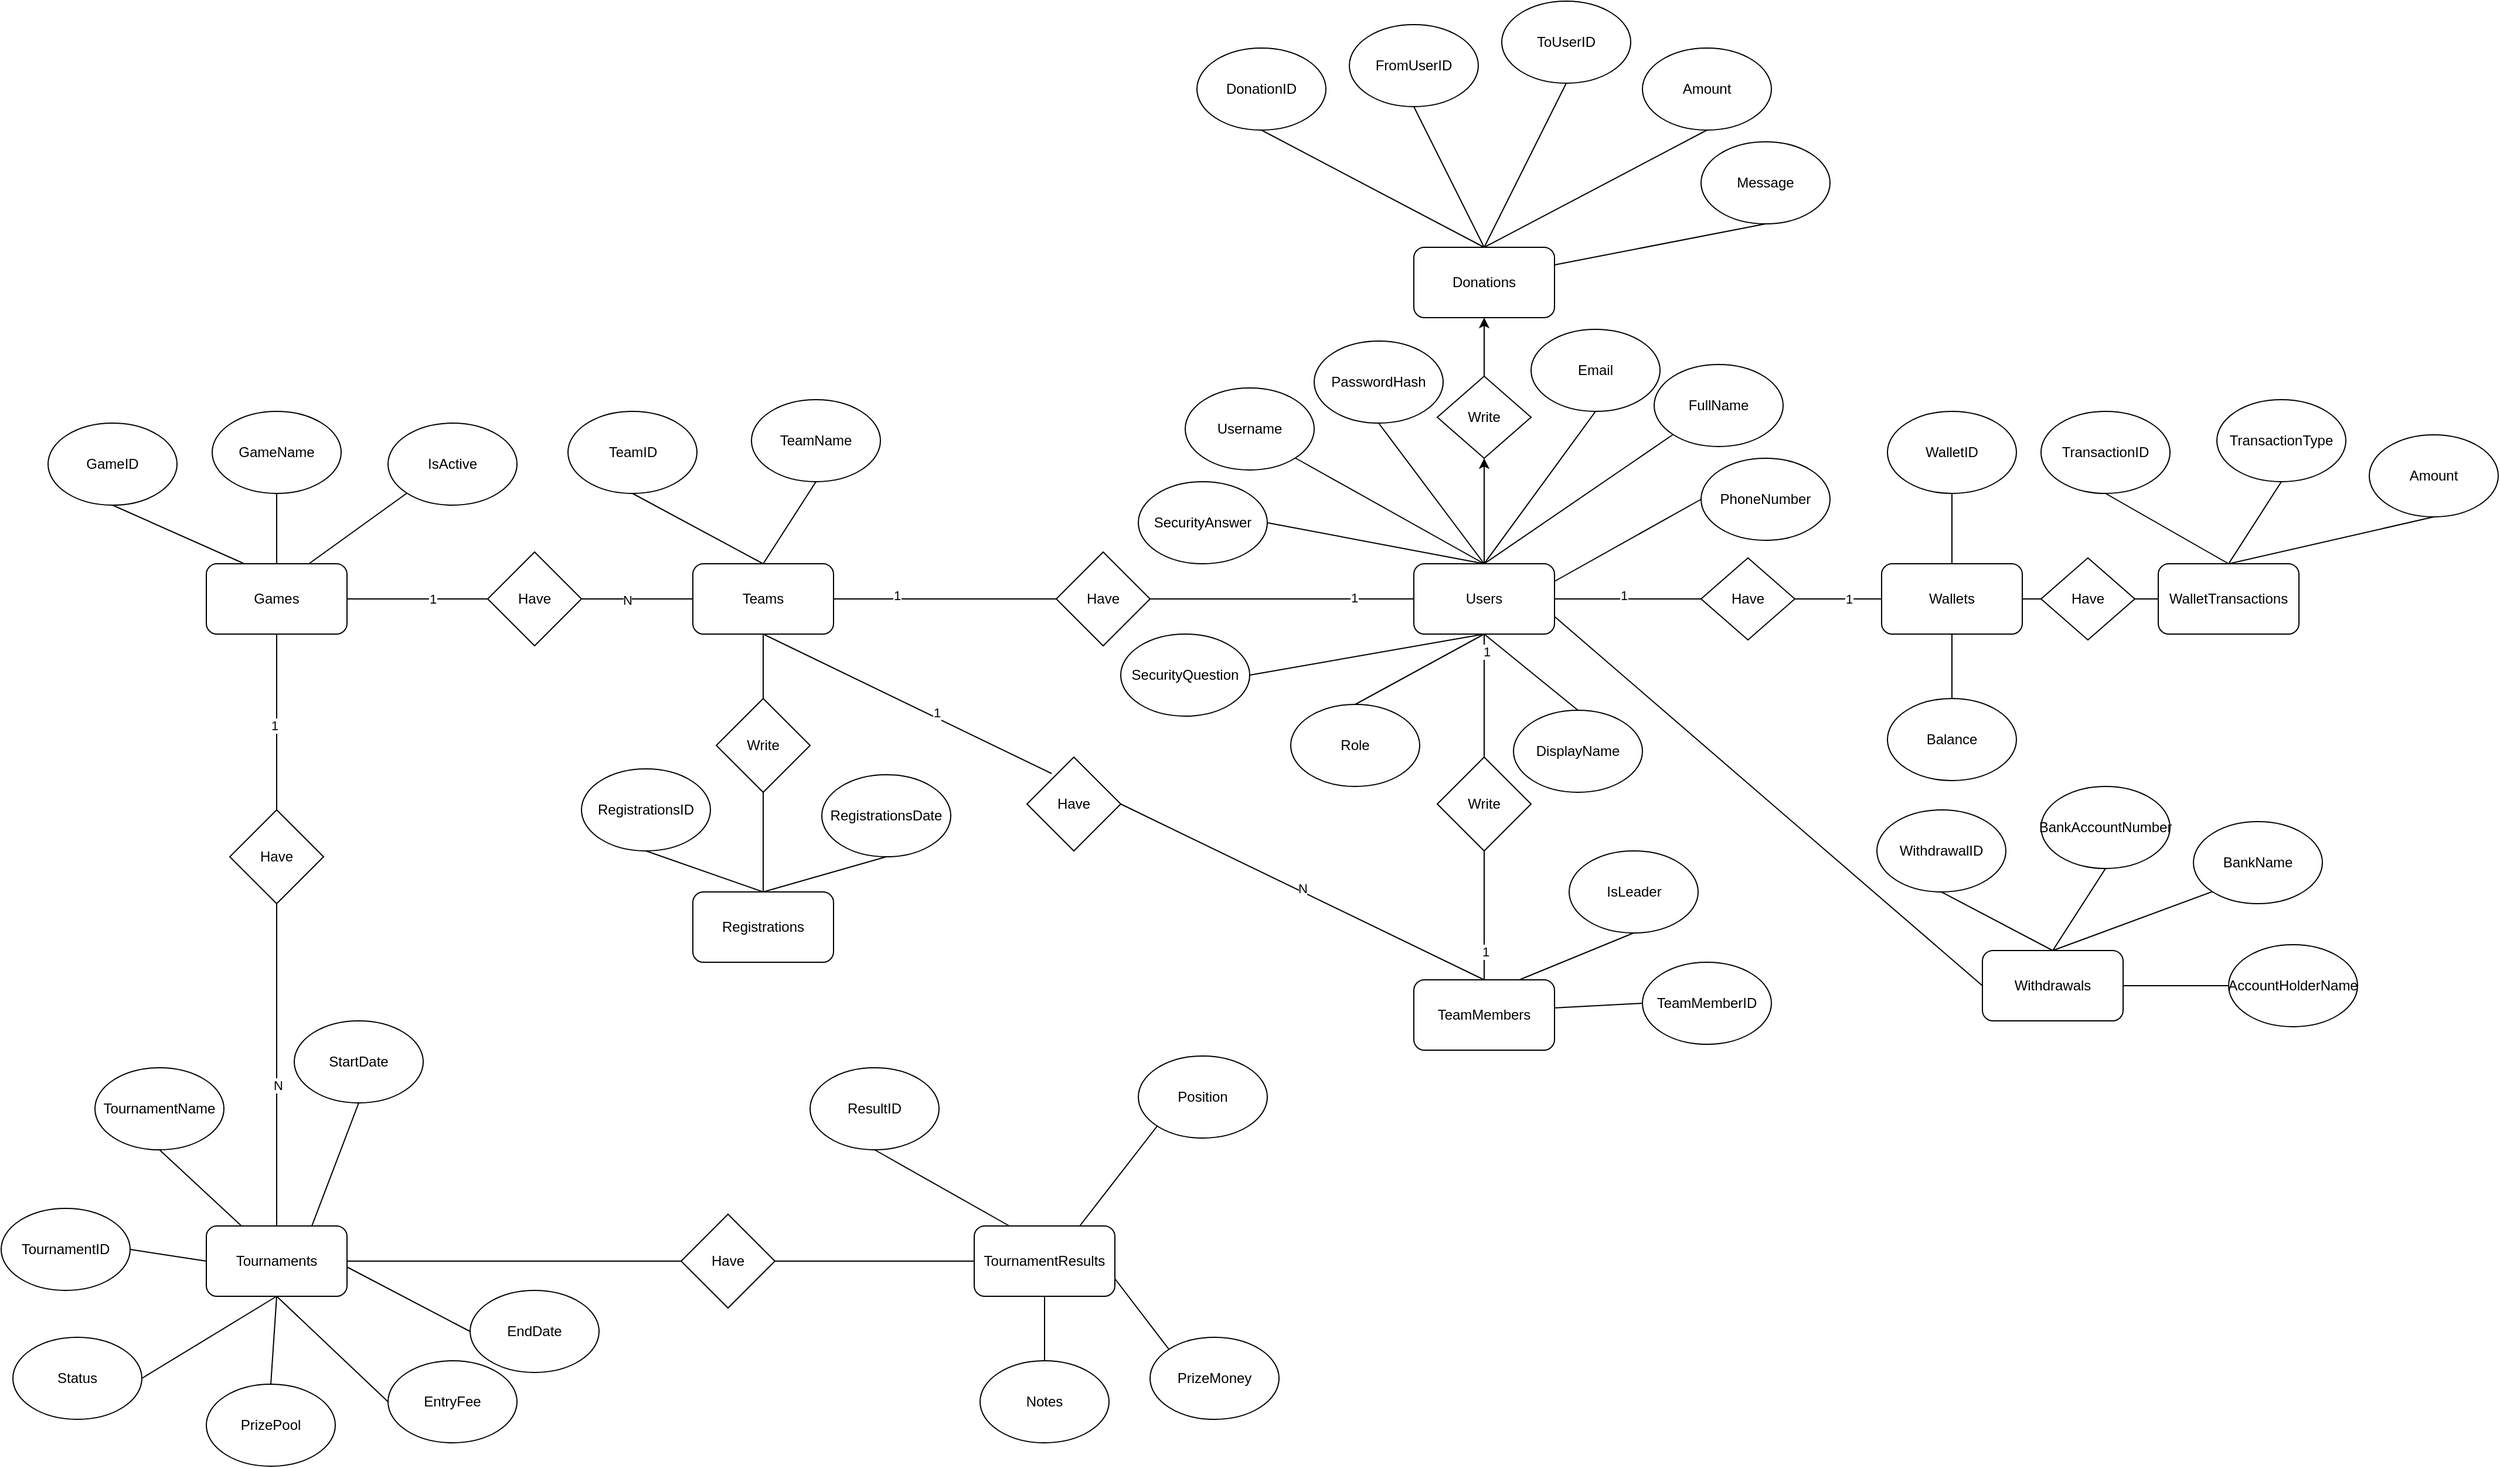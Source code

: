 <mxfile version="27.0.9" pages="2">
  <diagram id="C5RBs43oDa-KdzZeNtuy" name="Oval &amp; Diamond">
    <mxGraphModel dx="2245" dy="2037" grid="1" gridSize="10" guides="1" tooltips="1" connect="1" arrows="1" fold="1" page="1" pageScale="1" pageWidth="827" pageHeight="1169" math="0" shadow="0">
      <root>
        <mxCell id="WIyWlLk6GJQsqaUBKTNV-0" />
        <mxCell id="WIyWlLk6GJQsqaUBKTNV-1" parent="WIyWlLk6GJQsqaUBKTNV-0" />
        <mxCell id="5ISatrkXLJ4RKTVIXUgR-2" value="GameID" style="ellipse;whiteSpace=wrap;html=1;" parent="WIyWlLk6GJQsqaUBKTNV-1" vertex="1">
          <mxGeometry x="-30" y="80" width="110" height="70" as="geometry" />
        </mxCell>
        <mxCell id="5ISatrkXLJ4RKTVIXUgR-3" value="" style="endArrow=none;html=1;rounded=0;exitX=0.5;exitY=1;exitDx=0;exitDy=0;entryX=0.25;entryY=0;entryDx=0;entryDy=0;" parent="WIyWlLk6GJQsqaUBKTNV-1" source="5ISatrkXLJ4RKTVIXUgR-2" edge="1">
          <mxGeometry width="50" height="50" relative="1" as="geometry">
            <mxPoint x="40" y="130" as="sourcePoint" />
            <mxPoint x="137.5" y="200" as="targetPoint" />
          </mxGeometry>
        </mxCell>
        <mxCell id="5ISatrkXLJ4RKTVIXUgR-4" value="GameName" style="ellipse;whiteSpace=wrap;html=1;" parent="WIyWlLk6GJQsqaUBKTNV-1" vertex="1">
          <mxGeometry x="110" y="70" width="110" height="70" as="geometry" />
        </mxCell>
        <mxCell id="5ISatrkXLJ4RKTVIXUgR-5" value="" style="endArrow=none;html=1;rounded=0;entryX=0.5;entryY=0;entryDx=0;entryDy=0;exitX=0.5;exitY=1;exitDx=0;exitDy=0;" parent="WIyWlLk6GJQsqaUBKTNV-1" source="5ISatrkXLJ4RKTVIXUgR-4" edge="1">
          <mxGeometry width="50" height="50" relative="1" as="geometry">
            <mxPoint x="75" y="140" as="sourcePoint" />
            <mxPoint x="165" y="200" as="targetPoint" />
          </mxGeometry>
        </mxCell>
        <mxCell id="5ISatrkXLJ4RKTVIXUgR-8" value="IsActive" style="ellipse;whiteSpace=wrap;html=1;" parent="WIyWlLk6GJQsqaUBKTNV-1" vertex="1">
          <mxGeometry x="260" y="80" width="110" height="70" as="geometry" />
        </mxCell>
        <mxCell id="5ISatrkXLJ4RKTVIXUgR-10" value="" style="endArrow=none;html=1;rounded=0;entryX=0.75;entryY=0;entryDx=0;entryDy=0;exitX=0;exitY=1;exitDx=0;exitDy=0;" parent="WIyWlLk6GJQsqaUBKTNV-1" source="5ISatrkXLJ4RKTVIXUgR-8" edge="1">
          <mxGeometry width="50" height="50" relative="1" as="geometry">
            <mxPoint x="276" y="150" as="sourcePoint" />
            <mxPoint x="192.5" y="200" as="targetPoint" />
          </mxGeometry>
        </mxCell>
        <mxCell id="KlcZXD-7UdyLjyHlcyR9-2" value="TournamentID" style="ellipse;whiteSpace=wrap;html=1;" parent="WIyWlLk6GJQsqaUBKTNV-1" vertex="1">
          <mxGeometry x="-70" y="750" width="110" height="70" as="geometry" />
        </mxCell>
        <mxCell id="KlcZXD-7UdyLjyHlcyR9-3" value="" style="endArrow=none;html=1;rounded=0;entryX=0;entryY=0.5;entryDx=0;entryDy=0;exitX=1;exitY=0.5;exitDx=0;exitDy=0;" parent="WIyWlLk6GJQsqaUBKTNV-1" source="KlcZXD-7UdyLjyHlcyR9-2" target="KlcZXD-7UdyLjyHlcyR9-29" edge="1">
          <mxGeometry width="50" height="50" relative="1" as="geometry">
            <mxPoint x="55" y="520" as="sourcePoint" />
            <mxPoint x="105" y="770" as="targetPoint" />
          </mxGeometry>
        </mxCell>
        <mxCell id="KlcZXD-7UdyLjyHlcyR9-5" value="TournamentName" style="ellipse;whiteSpace=wrap;html=1;" parent="WIyWlLk6GJQsqaUBKTNV-1" vertex="1">
          <mxGeometry x="10" y="630" width="110" height="70" as="geometry" />
        </mxCell>
        <mxCell id="KlcZXD-7UdyLjyHlcyR9-6" value="" style="endArrow=none;html=1;rounded=0;entryX=0.25;entryY=0;entryDx=0;entryDy=0;exitX=0.5;exitY=1;exitDx=0;exitDy=0;" parent="WIyWlLk6GJQsqaUBKTNV-1" source="KlcZXD-7UdyLjyHlcyR9-5" target="KlcZXD-7UdyLjyHlcyR9-29" edge="1">
          <mxGeometry width="50" height="50" relative="1" as="geometry">
            <mxPoint x="55" y="590" as="sourcePoint" />
            <mxPoint x="165" y="770" as="targetPoint" />
          </mxGeometry>
        </mxCell>
        <mxCell id="KlcZXD-7UdyLjyHlcyR9-10" value="" style="endArrow=none;html=1;rounded=0;entryX=0.5;entryY=0;entryDx=0;entryDy=0;exitX=0.5;exitY=1;exitDx=0;exitDy=0;" parent="WIyWlLk6GJQsqaUBKTNV-1" target="KlcZXD-7UdyLjyHlcyR9-29" edge="1">
          <mxGeometry width="50" height="50" relative="1" as="geometry">
            <mxPoint x="165" y="260" as="sourcePoint" />
            <mxPoint x="165" y="630" as="targetPoint" />
          </mxGeometry>
        </mxCell>
        <mxCell id="MC6fnLziG3e7N29VxQdi-36" value="1" style="edgeLabel;html=1;align=center;verticalAlign=middle;resizable=0;points=[];" parent="KlcZXD-7UdyLjyHlcyR9-10" vertex="1" connectable="0">
          <mxGeometry x="-0.694" y="-2" relative="1" as="geometry">
            <mxPoint as="offset" />
          </mxGeometry>
        </mxCell>
        <mxCell id="MC6fnLziG3e7N29VxQdi-37" value="N" style="edgeLabel;html=1;align=center;verticalAlign=middle;resizable=0;points=[];" parent="KlcZXD-7UdyLjyHlcyR9-10" vertex="1" connectable="0">
          <mxGeometry x="0.525" y="1" relative="1" as="geometry">
            <mxPoint as="offset" />
          </mxGeometry>
        </mxCell>
        <mxCell id="KlcZXD-7UdyLjyHlcyR9-11" value="StartDate" style="ellipse;whiteSpace=wrap;html=1;" parent="WIyWlLk6GJQsqaUBKTNV-1" vertex="1">
          <mxGeometry x="180" y="590" width="110" height="70" as="geometry" />
        </mxCell>
        <mxCell id="KlcZXD-7UdyLjyHlcyR9-12" value="" style="endArrow=none;html=1;rounded=0;exitX=0.5;exitY=1;exitDx=0;exitDy=0;entryX=0.75;entryY=0;entryDx=0;entryDy=0;" parent="WIyWlLk6GJQsqaUBKTNV-1" source="KlcZXD-7UdyLjyHlcyR9-11" target="KlcZXD-7UdyLjyHlcyR9-29" edge="1">
          <mxGeometry width="50" height="50" relative="1" as="geometry">
            <mxPoint x="105" y="650" as="sourcePoint" />
            <mxPoint x="225" y="785" as="targetPoint" />
          </mxGeometry>
        </mxCell>
        <mxCell id="KlcZXD-7UdyLjyHlcyR9-13" value="EndDate" style="ellipse;whiteSpace=wrap;html=1;" parent="WIyWlLk6GJQsqaUBKTNV-1" vertex="1">
          <mxGeometry x="330" y="820" width="110" height="70" as="geometry" />
        </mxCell>
        <mxCell id="KlcZXD-7UdyLjyHlcyR9-14" value="" style="endArrow=none;html=1;rounded=0;exitX=0;exitY=0.5;exitDx=0;exitDy=0;entryX=1;entryY=0.5;entryDx=0;entryDy=0;" parent="WIyWlLk6GJQsqaUBKTNV-1" source="KlcZXD-7UdyLjyHlcyR9-13" edge="1">
          <mxGeometry width="50" height="50" relative="1" as="geometry">
            <mxPoint x="395" y="690" as="sourcePoint" />
            <mxPoint x="225" y="800" as="targetPoint" />
          </mxGeometry>
        </mxCell>
        <mxCell id="KlcZXD-7UdyLjyHlcyR9-15" value="EntryFee" style="ellipse;whiteSpace=wrap;html=1;" parent="WIyWlLk6GJQsqaUBKTNV-1" vertex="1">
          <mxGeometry x="260" y="880" width="110" height="70" as="geometry" />
        </mxCell>
        <mxCell id="KlcZXD-7UdyLjyHlcyR9-16" value="" style="endArrow=none;html=1;rounded=0;exitX=0;exitY=0.5;exitDx=0;exitDy=0;entryX=0.5;entryY=1;entryDx=0;entryDy=0;" parent="WIyWlLk6GJQsqaUBKTNV-1" source="KlcZXD-7UdyLjyHlcyR9-15" target="KlcZXD-7UdyLjyHlcyR9-29" edge="1">
          <mxGeometry width="50" height="50" relative="1" as="geometry">
            <mxPoint x="340" y="810" as="sourcePoint" />
            <mxPoint x="225" y="815" as="targetPoint" />
          </mxGeometry>
        </mxCell>
        <mxCell id="KlcZXD-7UdyLjyHlcyR9-17" value="PrizePool" style="ellipse;whiteSpace=wrap;html=1;" parent="WIyWlLk6GJQsqaUBKTNV-1" vertex="1">
          <mxGeometry x="105" y="900" width="110" height="70" as="geometry" />
        </mxCell>
        <mxCell id="KlcZXD-7UdyLjyHlcyR9-19" value="" style="endArrow=none;html=1;rounded=0;exitX=0.5;exitY=0;exitDx=0;exitDy=0;entryX=0.5;entryY=1;entryDx=0;entryDy=0;" parent="WIyWlLk6GJQsqaUBKTNV-1" source="KlcZXD-7UdyLjyHlcyR9-17" target="KlcZXD-7UdyLjyHlcyR9-29" edge="1">
          <mxGeometry width="50" height="50" relative="1" as="geometry">
            <mxPoint x="340" y="925" as="sourcePoint" />
            <mxPoint x="195" y="830" as="targetPoint" />
          </mxGeometry>
        </mxCell>
        <mxCell id="KlcZXD-7UdyLjyHlcyR9-26" value="Status" style="ellipse;whiteSpace=wrap;html=1;" parent="WIyWlLk6GJQsqaUBKTNV-1" vertex="1">
          <mxGeometry x="-60" y="860" width="110" height="70" as="geometry" />
        </mxCell>
        <mxCell id="KlcZXD-7UdyLjyHlcyR9-27" value="" style="endArrow=none;html=1;rounded=0;entryX=0.5;entryY=1;entryDx=0;entryDy=0;exitX=1;exitY=0.5;exitDx=0;exitDy=0;" parent="WIyWlLk6GJQsqaUBKTNV-1" source="KlcZXD-7UdyLjyHlcyR9-26" target="KlcZXD-7UdyLjyHlcyR9-29" edge="1">
          <mxGeometry width="50" height="50" relative="1" as="geometry">
            <mxPoint x="44" y="700" as="sourcePoint" />
            <mxPoint x="105" y="785" as="targetPoint" />
          </mxGeometry>
        </mxCell>
        <mxCell id="KlcZXD-7UdyLjyHlcyR9-28" value="Have" style="rhombus;whiteSpace=wrap;html=1;" parent="WIyWlLk6GJQsqaUBKTNV-1" vertex="1">
          <mxGeometry x="125" y="410" width="80" height="80" as="geometry" />
        </mxCell>
        <mxCell id="KlcZXD-7UdyLjyHlcyR9-29" value="Tournaments" style="rounded=1;whiteSpace=wrap;html=1;" parent="WIyWlLk6GJQsqaUBKTNV-1" vertex="1">
          <mxGeometry x="105" y="765" width="120" height="60" as="geometry" />
        </mxCell>
        <mxCell id="KlcZXD-7UdyLjyHlcyR9-30" value="Games" style="rounded=1;whiteSpace=wrap;html=1;" parent="WIyWlLk6GJQsqaUBKTNV-1" vertex="1">
          <mxGeometry x="105" y="200" width="120" height="60" as="geometry" />
        </mxCell>
        <mxCell id="MC6fnLziG3e7N29VxQdi-8" style="rounded=0;orthogonalLoop=1;jettySize=auto;html=1;exitX=0;exitY=0.5;exitDx=0;exitDy=0;entryX=1;entryY=0.5;entryDx=0;entryDy=0;endArrow=none;endFill=0;" parent="WIyWlLk6GJQsqaUBKTNV-1" source="MC6fnLziG3e7N29VxQdi-9" target="MC6fnLziG3e7N29VxQdi-0" edge="1">
          <mxGeometry relative="1" as="geometry" />
        </mxCell>
        <mxCell id="MC6fnLziG3e7N29VxQdi-11" value="1" style="edgeLabel;html=1;align=center;verticalAlign=middle;resizable=0;points=[];" parent="MC6fnLziG3e7N29VxQdi-8" vertex="1" connectable="0">
          <mxGeometry x="0.432" y="-3" relative="1" as="geometry">
            <mxPoint as="offset" />
          </mxGeometry>
        </mxCell>
        <mxCell id="MC6fnLziG3e7N29VxQdi-21" style="rounded=0;orthogonalLoop=1;jettySize=auto;html=1;exitX=0.5;exitY=1;exitDx=0;exitDy=0;entryX=0.5;entryY=0;entryDx=0;entryDy=0;endArrow=none;endFill=0;" parent="WIyWlLk6GJQsqaUBKTNV-1" source="MC6fnLziG3e7N29VxQdi-22" target="MC6fnLziG3e7N29VxQdi-13" edge="1">
          <mxGeometry relative="1" as="geometry" />
        </mxCell>
        <mxCell id="MC6fnLziG3e7N29VxQdi-25" value="1" style="edgeLabel;html=1;align=center;verticalAlign=middle;resizable=0;points=[];" parent="MC6fnLziG3e7N29VxQdi-21" vertex="1" connectable="0">
          <mxGeometry x="0.552" y="1" relative="1" as="geometry">
            <mxPoint as="offset" />
          </mxGeometry>
        </mxCell>
        <mxCell id="MC6fnLziG3e7N29VxQdi-48" style="rounded=0;orthogonalLoop=1;jettySize=auto;html=1;exitX=1;exitY=0.5;exitDx=0;exitDy=0;entryX=0;entryY=0.5;entryDx=0;entryDy=0;endArrow=none;endFill=0;" parent="WIyWlLk6GJQsqaUBKTNV-1" source="MC6fnLziG3e7N29VxQdi-49" target="MC6fnLziG3e7N29VxQdi-47" edge="1">
          <mxGeometry relative="1" as="geometry" />
        </mxCell>
        <mxCell id="MC6fnLziG3e7N29VxQdi-55" value="1" style="edgeLabel;html=1;align=center;verticalAlign=middle;resizable=0;points=[];" parent="MC6fnLziG3e7N29VxQdi-48" vertex="1" connectable="0">
          <mxGeometry x="0.232" relative="1" as="geometry">
            <mxPoint as="offset" />
          </mxGeometry>
        </mxCell>
        <mxCell id="MC6fnLziG3e7N29VxQdi-57" style="edgeStyle=orthogonalEdgeStyle;rounded=0;orthogonalLoop=1;jettySize=auto;html=1;exitX=0.5;exitY=0;exitDx=0;exitDy=0;" parent="WIyWlLk6GJQsqaUBKTNV-1" source="MC6fnLziG3e7N29VxQdi-69" edge="1">
          <mxGeometry relative="1" as="geometry">
            <mxPoint x="1195" y="-10" as="targetPoint" />
          </mxGeometry>
        </mxCell>
        <mxCell id="MC6fnLziG3e7N29VxQdi-82" style="rounded=0;orthogonalLoop=1;jettySize=auto;html=1;exitX=1;exitY=0.75;exitDx=0;exitDy=0;entryX=0;entryY=0.5;entryDx=0;entryDy=0;endArrow=none;endFill=0;" parent="WIyWlLk6GJQsqaUBKTNV-1" source="KlcZXD-7UdyLjyHlcyR9-31" target="MC6fnLziG3e7N29VxQdi-81" edge="1">
          <mxGeometry relative="1" as="geometry" />
        </mxCell>
        <mxCell id="KlcZXD-7UdyLjyHlcyR9-31" value="Users" style="rounded=1;whiteSpace=wrap;html=1;" parent="WIyWlLk6GJQsqaUBKTNV-1" vertex="1">
          <mxGeometry x="1135" y="200" width="120" height="60" as="geometry" />
        </mxCell>
        <mxCell id="KlcZXD-7UdyLjyHlcyR9-32" value="Username" style="ellipse;whiteSpace=wrap;html=1;" parent="WIyWlLk6GJQsqaUBKTNV-1" vertex="1">
          <mxGeometry x="940" y="50" width="110" height="70" as="geometry" />
        </mxCell>
        <mxCell id="8M30NVZj-5NkWv6uDOxJ-0" value="" style="endArrow=none;html=1;rounded=0;entryX=0.5;entryY=0;entryDx=0;entryDy=0;exitX=1;exitY=1;exitDx=0;exitDy=0;" parent="WIyWlLk6GJQsqaUBKTNV-1" source="KlcZXD-7UdyLjyHlcyR9-32" target="KlcZXD-7UdyLjyHlcyR9-31" edge="1">
          <mxGeometry width="50" height="50" relative="1" as="geometry">
            <mxPoint x="661" y="140" as="sourcePoint" />
            <mxPoint x="577.5" y="200" as="targetPoint" />
          </mxGeometry>
        </mxCell>
        <mxCell id="8M30NVZj-5NkWv6uDOxJ-1" value="PasswordHash" style="ellipse;whiteSpace=wrap;html=1;" parent="WIyWlLk6GJQsqaUBKTNV-1" vertex="1">
          <mxGeometry x="1050" y="10" width="110" height="70" as="geometry" />
        </mxCell>
        <mxCell id="8M30NVZj-5NkWv6uDOxJ-2" value="" style="endArrow=none;html=1;rounded=0;entryX=0.5;entryY=0;entryDx=0;entryDy=0;exitX=0.5;exitY=1;exitDx=0;exitDy=0;" parent="WIyWlLk6GJQsqaUBKTNV-1" source="8M30NVZj-5NkWv6uDOxJ-1" target="KlcZXD-7UdyLjyHlcyR9-31" edge="1">
          <mxGeometry width="50" height="50" relative="1" as="geometry">
            <mxPoint x="1049" y="140" as="sourcePoint" />
            <mxPoint x="1175" y="200" as="targetPoint" />
          </mxGeometry>
        </mxCell>
        <mxCell id="8M30NVZj-5NkWv6uDOxJ-3" value="Email" style="ellipse;whiteSpace=wrap;html=1;" parent="WIyWlLk6GJQsqaUBKTNV-1" vertex="1">
          <mxGeometry x="1235" width="110" height="70" as="geometry" />
        </mxCell>
        <mxCell id="8M30NVZj-5NkWv6uDOxJ-4" value="" style="endArrow=none;html=1;rounded=0;exitX=0.5;exitY=1;exitDx=0;exitDy=0;entryX=0.5;entryY=0;entryDx=0;entryDy=0;" parent="WIyWlLk6GJQsqaUBKTNV-1" source="8M30NVZj-5NkWv6uDOxJ-3" target="KlcZXD-7UdyLjyHlcyR9-31" edge="1">
          <mxGeometry width="50" height="50" relative="1" as="geometry">
            <mxPoint x="1150" y="130" as="sourcePoint" />
            <mxPoint x="1215" y="190" as="targetPoint" />
          </mxGeometry>
        </mxCell>
        <mxCell id="8M30NVZj-5NkWv6uDOxJ-5" value="FullName" style="ellipse;whiteSpace=wrap;html=1;" parent="WIyWlLk6GJQsqaUBKTNV-1" vertex="1">
          <mxGeometry x="1340" y="30" width="110" height="70" as="geometry" />
        </mxCell>
        <mxCell id="8M30NVZj-5NkWv6uDOxJ-6" value="" style="endArrow=none;html=1;rounded=0;entryX=0.5;entryY=0;entryDx=0;entryDy=0;exitX=0;exitY=1;exitDx=0;exitDy=0;" parent="WIyWlLk6GJQsqaUBKTNV-1" source="8M30NVZj-5NkWv6uDOxJ-5" target="KlcZXD-7UdyLjyHlcyR9-31" edge="1">
          <mxGeometry width="50" height="50" relative="1" as="geometry">
            <mxPoint x="1261" y="120" as="sourcePoint" />
            <mxPoint x="1205" y="200" as="targetPoint" />
          </mxGeometry>
        </mxCell>
        <mxCell id="8M30NVZj-5NkWv6uDOxJ-7" value="PhoneNumber" style="ellipse;whiteSpace=wrap;html=1;" parent="WIyWlLk6GJQsqaUBKTNV-1" vertex="1">
          <mxGeometry x="1380" y="110" width="110" height="70" as="geometry" />
        </mxCell>
        <mxCell id="8M30NVZj-5NkWv6uDOxJ-8" value="" style="endArrow=none;html=1;rounded=0;entryX=1;entryY=0.25;entryDx=0;entryDy=0;exitX=0;exitY=0.5;exitDx=0;exitDy=0;" parent="WIyWlLk6GJQsqaUBKTNV-1" source="8M30NVZj-5NkWv6uDOxJ-7" target="KlcZXD-7UdyLjyHlcyR9-31" edge="1">
          <mxGeometry width="50" height="50" relative="1" as="geometry">
            <mxPoint x="1381" y="140" as="sourcePoint" />
            <mxPoint x="1235" y="200" as="targetPoint" />
          </mxGeometry>
        </mxCell>
        <mxCell id="8M30NVZj-5NkWv6uDOxJ-9" value="DisplayName" style="ellipse;whiteSpace=wrap;html=1;" parent="WIyWlLk6GJQsqaUBKTNV-1" vertex="1">
          <mxGeometry x="1220" y="325" width="110" height="70" as="geometry" />
        </mxCell>
        <mxCell id="8M30NVZj-5NkWv6uDOxJ-10" value="" style="endArrow=none;html=1;rounded=0;entryX=0.5;entryY=1;entryDx=0;entryDy=0;exitX=0.5;exitY=0;exitDx=0;exitDy=0;" parent="WIyWlLk6GJQsqaUBKTNV-1" source="8M30NVZj-5NkWv6uDOxJ-9" target="KlcZXD-7UdyLjyHlcyR9-31" edge="1">
          <mxGeometry width="50" height="50" relative="1" as="geometry">
            <mxPoint x="1405" y="205" as="sourcePoint" />
            <mxPoint x="1265" y="215" as="targetPoint" />
          </mxGeometry>
        </mxCell>
        <mxCell id="8M30NVZj-5NkWv6uDOxJ-11" value="Role" style="ellipse;whiteSpace=wrap;html=1;" parent="WIyWlLk6GJQsqaUBKTNV-1" vertex="1">
          <mxGeometry x="1030" y="320" width="110" height="70" as="geometry" />
        </mxCell>
        <mxCell id="8M30NVZj-5NkWv6uDOxJ-12" value="" style="endArrow=none;html=1;rounded=0;entryX=0.5;entryY=1;entryDx=0;entryDy=0;exitX=0.5;exitY=0;exitDx=0;exitDy=0;" parent="WIyWlLk6GJQsqaUBKTNV-1" source="8M30NVZj-5NkWv6uDOxJ-11" target="KlcZXD-7UdyLjyHlcyR9-31" edge="1">
          <mxGeometry width="50" height="50" relative="1" as="geometry">
            <mxPoint x="1265" y="300" as="sourcePoint" />
            <mxPoint x="1265" y="245" as="targetPoint" />
          </mxGeometry>
        </mxCell>
        <mxCell id="8M30NVZj-5NkWv6uDOxJ-17" value="SecurityQuestion" style="ellipse;whiteSpace=wrap;html=1;" parent="WIyWlLk6GJQsqaUBKTNV-1" vertex="1">
          <mxGeometry x="885" y="260" width="110" height="70" as="geometry" />
        </mxCell>
        <mxCell id="8M30NVZj-5NkWv6uDOxJ-18" value="" style="endArrow=none;html=1;rounded=0;entryX=0.5;entryY=1;entryDx=0;entryDy=0;exitX=1;exitY=0.5;exitDx=0;exitDy=0;" parent="WIyWlLk6GJQsqaUBKTNV-1" source="8M30NVZj-5NkWv6uDOxJ-17" target="KlcZXD-7UdyLjyHlcyR9-31" edge="1">
          <mxGeometry width="50" height="50" relative="1" as="geometry">
            <mxPoint x="1049" y="310" as="sourcePoint" />
            <mxPoint x="1145" y="245" as="targetPoint" />
          </mxGeometry>
        </mxCell>
        <mxCell id="8M30NVZj-5NkWv6uDOxJ-19" value="SecurityAnswer" style="ellipse;whiteSpace=wrap;html=1;" parent="WIyWlLk6GJQsqaUBKTNV-1" vertex="1">
          <mxGeometry x="900" y="130" width="110" height="70" as="geometry" />
        </mxCell>
        <mxCell id="8M30NVZj-5NkWv6uDOxJ-20" value="" style="endArrow=none;html=1;rounded=0;entryX=0.5;entryY=0;entryDx=0;entryDy=0;exitX=1;exitY=0.5;exitDx=0;exitDy=0;" parent="WIyWlLk6GJQsqaUBKTNV-1" source="8M30NVZj-5NkWv6uDOxJ-19" target="KlcZXD-7UdyLjyHlcyR9-31" edge="1">
          <mxGeometry width="50" height="50" relative="1" as="geometry">
            <mxPoint x="1005" y="180" as="sourcePoint" />
            <mxPoint x="1145" y="230" as="targetPoint" />
          </mxGeometry>
        </mxCell>
        <mxCell id="8M30NVZj-5NkWv6uDOxJ-21" value="TournamentResults" style="rounded=1;whiteSpace=wrap;html=1;" parent="WIyWlLk6GJQsqaUBKTNV-1" vertex="1">
          <mxGeometry x="760" y="765" width="120" height="60" as="geometry" />
        </mxCell>
        <mxCell id="8M30NVZj-5NkWv6uDOxJ-22" value="ResultID" style="ellipse;whiteSpace=wrap;html=1;" parent="WIyWlLk6GJQsqaUBKTNV-1" vertex="1">
          <mxGeometry x="620" y="630" width="110" height="70" as="geometry" />
        </mxCell>
        <mxCell id="8M30NVZj-5NkWv6uDOxJ-23" value="" style="endArrow=none;html=1;rounded=0;entryX=0.25;entryY=0;entryDx=0;entryDy=0;exitX=0.5;exitY=1;exitDx=0;exitDy=0;" parent="WIyWlLk6GJQsqaUBKTNV-1" source="8M30NVZj-5NkWv6uDOxJ-22" target="8M30NVZj-5NkWv6uDOxJ-21" edge="1">
          <mxGeometry width="50" height="50" relative="1" as="geometry">
            <mxPoint x="765" y="490" as="sourcePoint" />
            <mxPoint x="800" y="410" as="targetPoint" />
          </mxGeometry>
        </mxCell>
        <mxCell id="8M30NVZj-5NkWv6uDOxJ-28" value="Position" style="ellipse;whiteSpace=wrap;html=1;" parent="WIyWlLk6GJQsqaUBKTNV-1" vertex="1">
          <mxGeometry x="900" y="620" width="110" height="70" as="geometry" />
        </mxCell>
        <mxCell id="8M30NVZj-5NkWv6uDOxJ-29" value="" style="endArrow=none;html=1;rounded=0;entryX=0.75;entryY=0;entryDx=0;entryDy=0;exitX=0;exitY=1;exitDx=0;exitDy=0;" parent="WIyWlLk6GJQsqaUBKTNV-1" source="8M30NVZj-5NkWv6uDOxJ-28" target="8M30NVZj-5NkWv6uDOxJ-21" edge="1">
          <mxGeometry width="50" height="50" relative="1" as="geometry">
            <mxPoint x="975" y="710" as="sourcePoint" />
            <mxPoint x="860" y="775" as="targetPoint" />
          </mxGeometry>
        </mxCell>
        <mxCell id="8M30NVZj-5NkWv6uDOxJ-30" value="PrizeMoney" style="ellipse;whiteSpace=wrap;html=1;" parent="WIyWlLk6GJQsqaUBKTNV-1" vertex="1">
          <mxGeometry x="910" y="860" width="110" height="70" as="geometry" />
        </mxCell>
        <mxCell id="8M30NVZj-5NkWv6uDOxJ-31" value="" style="endArrow=none;html=1;rounded=0;entryX=1;entryY=0.75;entryDx=0;entryDy=0;exitX=0;exitY=0;exitDx=0;exitDy=0;" parent="WIyWlLk6GJQsqaUBKTNV-1" source="8M30NVZj-5NkWv6uDOxJ-30" target="8M30NVZj-5NkWv6uDOxJ-21" edge="1">
          <mxGeometry width="50" height="50" relative="1" as="geometry">
            <mxPoint x="990" y="785" as="sourcePoint" />
            <mxPoint x="890" y="790" as="targetPoint" />
          </mxGeometry>
        </mxCell>
        <mxCell id="8M30NVZj-5NkWv6uDOxJ-32" value="Notes" style="ellipse;whiteSpace=wrap;html=1;" parent="WIyWlLk6GJQsqaUBKTNV-1" vertex="1">
          <mxGeometry x="765" y="880" width="110" height="70" as="geometry" />
        </mxCell>
        <mxCell id="8M30NVZj-5NkWv6uDOxJ-33" value="" style="endArrow=none;html=1;rounded=0;entryX=0.5;entryY=1;entryDx=0;entryDy=0;exitX=0.5;exitY=0;exitDx=0;exitDy=0;" parent="WIyWlLk6GJQsqaUBKTNV-1" source="8M30NVZj-5NkWv6uDOxJ-32" target="8M30NVZj-5NkWv6uDOxJ-21" edge="1">
          <mxGeometry width="50" height="50" relative="1" as="geometry">
            <mxPoint x="685" y="710" as="sourcePoint" />
            <mxPoint x="800" y="775" as="targetPoint" />
          </mxGeometry>
        </mxCell>
        <mxCell id="8M30NVZj-5NkWv6uDOxJ-34" value="Have" style="rhombus;whiteSpace=wrap;html=1;" parent="WIyWlLk6GJQsqaUBKTNV-1" vertex="1">
          <mxGeometry x="510" y="755" width="80" height="80" as="geometry" />
        </mxCell>
        <mxCell id="8M30NVZj-5NkWv6uDOxJ-36" value="" style="endArrow=none;html=1;rounded=0;exitX=0;exitY=0.5;exitDx=0;exitDy=0;entryX=1;entryY=0.5;entryDx=0;entryDy=0;" parent="WIyWlLk6GJQsqaUBKTNV-1" source="8M30NVZj-5NkWv6uDOxJ-34" target="KlcZXD-7UdyLjyHlcyR9-29" edge="1">
          <mxGeometry width="50" height="50" relative="1" as="geometry">
            <mxPoint x="395" y="690" as="sourcePoint" />
            <mxPoint x="235" y="795" as="targetPoint" />
          </mxGeometry>
        </mxCell>
        <mxCell id="8M30NVZj-5NkWv6uDOxJ-39" value="" style="endArrow=none;html=1;rounded=0;exitX=0;exitY=0.5;exitDx=0;exitDy=0;entryX=1;entryY=0.5;entryDx=0;entryDy=0;" parent="WIyWlLk6GJQsqaUBKTNV-1" source="8M30NVZj-5NkWv6uDOxJ-21" target="8M30NVZj-5NkWv6uDOxJ-34" edge="1">
          <mxGeometry width="50" height="50" relative="1" as="geometry">
            <mxPoint x="550" y="805" as="sourcePoint" />
            <mxPoint x="650" y="790" as="targetPoint" />
          </mxGeometry>
        </mxCell>
        <mxCell id="MC6fnLziG3e7N29VxQdi-3" style="rounded=0;orthogonalLoop=1;jettySize=auto;html=1;exitX=0.5;exitY=0;exitDx=0;exitDy=0;entryX=0.5;entryY=1;entryDx=0;entryDy=0;endArrow=none;endFill=0;" parent="WIyWlLk6GJQsqaUBKTNV-1" source="MC6fnLziG3e7N29VxQdi-0" target="MC6fnLziG3e7N29VxQdi-1" edge="1">
          <mxGeometry relative="1" as="geometry" />
        </mxCell>
        <mxCell id="MC6fnLziG3e7N29VxQdi-5" style="rounded=0;orthogonalLoop=1;jettySize=auto;html=1;exitX=0.5;exitY=0;exitDx=0;exitDy=0;entryX=0.5;entryY=1;entryDx=0;entryDy=0;endArrow=none;endFill=0;" parent="WIyWlLk6GJQsqaUBKTNV-1" source="MC6fnLziG3e7N29VxQdi-0" target="MC6fnLziG3e7N29VxQdi-4" edge="1">
          <mxGeometry relative="1" as="geometry" />
        </mxCell>
        <mxCell id="MC6fnLziG3e7N29VxQdi-7" style="rounded=0;orthogonalLoop=1;jettySize=auto;html=1;exitX=0;exitY=0.5;exitDx=0;exitDy=0;entryX=1;entryY=0.5;entryDx=0;entryDy=0;endArrow=none;endFill=0;" parent="WIyWlLk6GJQsqaUBKTNV-1" source="MC6fnLziG3e7N29VxQdi-29" target="KlcZXD-7UdyLjyHlcyR9-30" edge="1">
          <mxGeometry relative="1" as="geometry">
            <mxPoint x="413.891" y="350.251" as="targetPoint" />
          </mxGeometry>
        </mxCell>
        <mxCell id="MC6fnLziG3e7N29VxQdi-35" value="1" style="edgeLabel;html=1;align=center;verticalAlign=middle;resizable=0;points=[];" parent="MC6fnLziG3e7N29VxQdi-7" vertex="1" connectable="0">
          <mxGeometry x="-0.217" relative="1" as="geometry">
            <mxPoint as="offset" />
          </mxGeometry>
        </mxCell>
        <mxCell id="MC6fnLziG3e7N29VxQdi-0" value="Teams" style="rounded=1;whiteSpace=wrap;html=1;" parent="WIyWlLk6GJQsqaUBKTNV-1" vertex="1">
          <mxGeometry x="520" y="200" width="120" height="60" as="geometry" />
        </mxCell>
        <mxCell id="MC6fnLziG3e7N29VxQdi-1" value="TeamID" style="ellipse;whiteSpace=wrap;html=1;" parent="WIyWlLk6GJQsqaUBKTNV-1" vertex="1">
          <mxGeometry x="413.5" y="70" width="110" height="70" as="geometry" />
        </mxCell>
        <mxCell id="MC6fnLziG3e7N29VxQdi-4" value="TeamName" style="ellipse;whiteSpace=wrap;html=1;" parent="WIyWlLk6GJQsqaUBKTNV-1" vertex="1">
          <mxGeometry x="570" y="60" width="110" height="70" as="geometry" />
        </mxCell>
        <mxCell id="MC6fnLziG3e7N29VxQdi-10" value="" style="rounded=0;orthogonalLoop=1;jettySize=auto;html=1;exitX=0;exitY=0.5;exitDx=0;exitDy=0;entryX=1;entryY=0.5;entryDx=0;entryDy=0;endArrow=none;endFill=0;" parent="WIyWlLk6GJQsqaUBKTNV-1" source="KlcZXD-7UdyLjyHlcyR9-31" target="MC6fnLziG3e7N29VxQdi-9" edge="1">
          <mxGeometry relative="1" as="geometry">
            <mxPoint x="1135" y="230" as="sourcePoint" />
            <mxPoint x="640" y="230" as="targetPoint" />
          </mxGeometry>
        </mxCell>
        <mxCell id="MC6fnLziG3e7N29VxQdi-12" value="1" style="edgeLabel;html=1;align=center;verticalAlign=middle;resizable=0;points=[];" parent="MC6fnLziG3e7N29VxQdi-10" vertex="1" connectable="0">
          <mxGeometry x="-0.547" y="-1" relative="1" as="geometry">
            <mxPoint as="offset" />
          </mxGeometry>
        </mxCell>
        <mxCell id="MC6fnLziG3e7N29VxQdi-9" value="Have" style="rhombus;whiteSpace=wrap;html=1;" parent="WIyWlLk6GJQsqaUBKTNV-1" vertex="1">
          <mxGeometry x="830" y="190" width="80" height="80" as="geometry" />
        </mxCell>
        <mxCell id="MC6fnLziG3e7N29VxQdi-15" style="rounded=0;orthogonalLoop=1;jettySize=auto;html=1;exitX=0.992;exitY=0.4;exitDx=0;exitDy=0;entryX=0;entryY=0.5;entryDx=0;entryDy=0;endArrow=none;endFill=0;exitPerimeter=0;" parent="WIyWlLk6GJQsqaUBKTNV-1" source="MC6fnLziG3e7N29VxQdi-13" target="MC6fnLziG3e7N29VxQdi-14" edge="1">
          <mxGeometry relative="1" as="geometry" />
        </mxCell>
        <mxCell id="MC6fnLziG3e7N29VxQdi-17" style="rounded=0;orthogonalLoop=1;jettySize=auto;html=1;exitX=0.75;exitY=0;exitDx=0;exitDy=0;entryX=0.5;entryY=1;entryDx=0;entryDy=0;endArrow=none;endFill=0;" parent="WIyWlLk6GJQsqaUBKTNV-1" source="MC6fnLziG3e7N29VxQdi-13" target="MC6fnLziG3e7N29VxQdi-16" edge="1">
          <mxGeometry relative="1" as="geometry" />
        </mxCell>
        <mxCell id="MC6fnLziG3e7N29VxQdi-13" value="TeamMembers" style="rounded=1;whiteSpace=wrap;html=1;" parent="WIyWlLk6GJQsqaUBKTNV-1" vertex="1">
          <mxGeometry x="1135" y="555" width="120" height="60" as="geometry" />
        </mxCell>
        <mxCell id="MC6fnLziG3e7N29VxQdi-14" value="TeamMemberID" style="ellipse;whiteSpace=wrap;html=1;" parent="WIyWlLk6GJQsqaUBKTNV-1" vertex="1">
          <mxGeometry x="1330" y="540" width="110" height="70" as="geometry" />
        </mxCell>
        <mxCell id="MC6fnLziG3e7N29VxQdi-16" value="IsLeader" style="ellipse;whiteSpace=wrap;html=1;" parent="WIyWlLk6GJQsqaUBKTNV-1" vertex="1">
          <mxGeometry x="1267.5" y="445" width="110" height="70" as="geometry" />
        </mxCell>
        <mxCell id="MC6fnLziG3e7N29VxQdi-18" style="rounded=0;orthogonalLoop=1;jettySize=auto;html=1;exitX=1;exitY=0.5;exitDx=0;exitDy=0;entryX=0.5;entryY=0;entryDx=0;entryDy=0;endArrow=none;endFill=0;" parent="WIyWlLk6GJQsqaUBKTNV-1" source="MC6fnLziG3e7N29VxQdi-19" target="MC6fnLziG3e7N29VxQdi-13" edge="1">
          <mxGeometry relative="1" as="geometry">
            <mxPoint x="530" y="255" as="sourcePoint" />
            <mxPoint x="424" y="360" as="targetPoint" />
          </mxGeometry>
        </mxCell>
        <mxCell id="MC6fnLziG3e7N29VxQdi-32" value="N" style="edgeLabel;html=1;align=center;verticalAlign=middle;resizable=0;points=[];" parent="MC6fnLziG3e7N29VxQdi-18" vertex="1" connectable="0">
          <mxGeometry x="-0.01" y="4" relative="1" as="geometry">
            <mxPoint y="1" as="offset" />
          </mxGeometry>
        </mxCell>
        <mxCell id="MC6fnLziG3e7N29VxQdi-20" value="" style="rounded=0;orthogonalLoop=1;jettySize=auto;html=1;exitX=0.5;exitY=1;exitDx=0;exitDy=0;entryX=0.263;entryY=0.175;entryDx=0;entryDy=0;endArrow=none;endFill=0;entryPerimeter=0;" parent="WIyWlLk6GJQsqaUBKTNV-1" source="MC6fnLziG3e7N29VxQdi-0" target="MC6fnLziG3e7N29VxQdi-19" edge="1">
          <mxGeometry relative="1" as="geometry">
            <mxPoint x="580" y="260" as="sourcePoint" />
            <mxPoint x="580" y="430" as="targetPoint" />
          </mxGeometry>
        </mxCell>
        <mxCell id="MC6fnLziG3e7N29VxQdi-31" value="1" style="edgeLabel;html=1;align=center;verticalAlign=middle;resizable=0;points=[];" parent="MC6fnLziG3e7N29VxQdi-20" vertex="1" connectable="0">
          <mxGeometry x="0.189" y="4" relative="1" as="geometry">
            <mxPoint as="offset" />
          </mxGeometry>
        </mxCell>
        <mxCell id="MC6fnLziG3e7N29VxQdi-19" value="Have" style="rhombus;whiteSpace=wrap;html=1;" parent="WIyWlLk6GJQsqaUBKTNV-1" vertex="1">
          <mxGeometry x="805" y="365" width="80" height="80" as="geometry" />
        </mxCell>
        <mxCell id="MC6fnLziG3e7N29VxQdi-26" value="" style="rounded=0;orthogonalLoop=1;jettySize=auto;html=1;exitX=0.5;exitY=1;exitDx=0;exitDy=0;entryX=0.5;entryY=0;entryDx=0;entryDy=0;endArrow=none;endFill=0;" parent="WIyWlLk6GJQsqaUBKTNV-1" source="KlcZXD-7UdyLjyHlcyR9-31" target="MC6fnLziG3e7N29VxQdi-22" edge="1">
          <mxGeometry relative="1" as="geometry">
            <mxPoint x="1195" y="260" as="sourcePoint" />
            <mxPoint x="1195" y="555" as="targetPoint" />
          </mxGeometry>
        </mxCell>
        <mxCell id="MC6fnLziG3e7N29VxQdi-27" value="1" style="edgeLabel;html=1;align=center;verticalAlign=middle;resizable=0;points=[];" parent="MC6fnLziG3e7N29VxQdi-26" vertex="1" connectable="0">
          <mxGeometry x="-0.722" y="2" relative="1" as="geometry">
            <mxPoint as="offset" />
          </mxGeometry>
        </mxCell>
        <mxCell id="MC6fnLziG3e7N29VxQdi-22" value="Write" style="rhombus;whiteSpace=wrap;html=1;" parent="WIyWlLk6GJQsqaUBKTNV-1" vertex="1">
          <mxGeometry x="1155" y="365" width="80" height="80" as="geometry" />
        </mxCell>
        <mxCell id="MC6fnLziG3e7N29VxQdi-30" value="" style="rounded=0;orthogonalLoop=1;jettySize=auto;html=1;exitX=0;exitY=0.5;exitDx=0;exitDy=0;entryX=1;entryY=0.5;entryDx=0;entryDy=0;endArrow=none;endFill=0;" parent="WIyWlLk6GJQsqaUBKTNV-1" source="MC6fnLziG3e7N29VxQdi-0" target="MC6fnLziG3e7N29VxQdi-29" edge="1">
          <mxGeometry relative="1" as="geometry">
            <mxPoint x="520" y="230" as="sourcePoint" />
            <mxPoint x="225" y="230" as="targetPoint" />
          </mxGeometry>
        </mxCell>
        <mxCell id="MC6fnLziG3e7N29VxQdi-34" value="N" style="edgeLabel;html=1;align=center;verticalAlign=middle;resizable=0;points=[];" parent="MC6fnLziG3e7N29VxQdi-30" vertex="1" connectable="0">
          <mxGeometry x="0.179" y="1" relative="1" as="geometry">
            <mxPoint as="offset" />
          </mxGeometry>
        </mxCell>
        <mxCell id="MC6fnLziG3e7N29VxQdi-29" value="Have" style="rhombus;whiteSpace=wrap;html=1;" parent="WIyWlLk6GJQsqaUBKTNV-1" vertex="1">
          <mxGeometry x="345" y="190" width="80" height="80" as="geometry" />
        </mxCell>
        <mxCell id="MC6fnLziG3e7N29VxQdi-41" style="rounded=0;orthogonalLoop=1;jettySize=auto;html=1;exitX=0.5;exitY=0;exitDx=0;exitDy=0;entryX=0.5;entryY=1;entryDx=0;entryDy=0;endArrow=none;endFill=0;" parent="WIyWlLk6GJQsqaUBKTNV-1" source="MC6fnLziG3e7N29VxQdi-38" target="MC6fnLziG3e7N29VxQdi-39" edge="1">
          <mxGeometry relative="1" as="geometry" />
        </mxCell>
        <mxCell id="MC6fnLziG3e7N29VxQdi-42" style="rounded=0;orthogonalLoop=1;jettySize=auto;html=1;exitX=0.5;exitY=0;exitDx=0;exitDy=0;entryX=0.5;entryY=1;entryDx=0;entryDy=0;endArrow=none;endFill=0;" parent="WIyWlLk6GJQsqaUBKTNV-1" source="MC6fnLziG3e7N29VxQdi-38" target="MC6fnLziG3e7N29VxQdi-40" edge="1">
          <mxGeometry relative="1" as="geometry" />
        </mxCell>
        <mxCell id="MC6fnLziG3e7N29VxQdi-44" style="rounded=0;orthogonalLoop=1;jettySize=auto;html=1;exitX=0.5;exitY=0;exitDx=0;exitDy=0;entryX=0.5;entryY=1;entryDx=0;entryDy=0;endArrow=none;endFill=0;" parent="WIyWlLk6GJQsqaUBKTNV-1" source="MC6fnLziG3e7N29VxQdi-45" target="MC6fnLziG3e7N29VxQdi-0" edge="1">
          <mxGeometry relative="1" as="geometry" />
        </mxCell>
        <mxCell id="MC6fnLziG3e7N29VxQdi-38" value="Registrations" style="rounded=1;whiteSpace=wrap;html=1;" parent="WIyWlLk6GJQsqaUBKTNV-1" vertex="1">
          <mxGeometry x="520" y="480" width="120" height="60" as="geometry" />
        </mxCell>
        <mxCell id="MC6fnLziG3e7N29VxQdi-39" value="RegistrationsID" style="ellipse;whiteSpace=wrap;html=1;" parent="WIyWlLk6GJQsqaUBKTNV-1" vertex="1">
          <mxGeometry x="425" y="375" width="110" height="70" as="geometry" />
        </mxCell>
        <mxCell id="MC6fnLziG3e7N29VxQdi-40" value="RegistrationsDate" style="ellipse;whiteSpace=wrap;html=1;" parent="WIyWlLk6GJQsqaUBKTNV-1" vertex="1">
          <mxGeometry x="630" y="380" width="110" height="70" as="geometry" />
        </mxCell>
        <mxCell id="MC6fnLziG3e7N29VxQdi-46" value="" style="rounded=0;orthogonalLoop=1;jettySize=auto;html=1;exitX=0.5;exitY=0;exitDx=0;exitDy=0;entryX=0.5;entryY=1;entryDx=0;entryDy=0;endArrow=none;endFill=0;" parent="WIyWlLk6GJQsqaUBKTNV-1" source="MC6fnLziG3e7N29VxQdi-38" target="MC6fnLziG3e7N29VxQdi-45" edge="1">
          <mxGeometry relative="1" as="geometry">
            <mxPoint x="580" y="440" as="sourcePoint" />
            <mxPoint x="580" y="260" as="targetPoint" />
          </mxGeometry>
        </mxCell>
        <mxCell id="MC6fnLziG3e7N29VxQdi-45" value="Write" style="rhombus;whiteSpace=wrap;html=1;" parent="WIyWlLk6GJQsqaUBKTNV-1" vertex="1">
          <mxGeometry x="540" y="315" width="80" height="80" as="geometry" />
        </mxCell>
        <mxCell id="MC6fnLziG3e7N29VxQdi-53" style="rounded=0;orthogonalLoop=1;jettySize=auto;html=1;exitX=0.5;exitY=0;exitDx=0;exitDy=0;entryX=0.5;entryY=1;entryDx=0;entryDy=0;endArrow=none;endFill=0;" parent="WIyWlLk6GJQsqaUBKTNV-1" source="MC6fnLziG3e7N29VxQdi-47" target="MC6fnLziG3e7N29VxQdi-51" edge="1">
          <mxGeometry relative="1" as="geometry" />
        </mxCell>
        <mxCell id="MC6fnLziG3e7N29VxQdi-54" style="rounded=0;orthogonalLoop=1;jettySize=auto;html=1;exitX=0.5;exitY=1;exitDx=0;exitDy=0;entryX=0.5;entryY=1;entryDx=0;entryDy=0;endArrow=none;endFill=0;" parent="WIyWlLk6GJQsqaUBKTNV-1" source="MC6fnLziG3e7N29VxQdi-47" target="MC6fnLziG3e7N29VxQdi-52" edge="1">
          <mxGeometry relative="1" as="geometry" />
        </mxCell>
        <mxCell id="MC6fnLziG3e7N29VxQdi-78" style="rounded=0;orthogonalLoop=1;jettySize=auto;html=1;exitX=1;exitY=0.5;exitDx=0;exitDy=0;entryX=0;entryY=0.5;entryDx=0;entryDy=0;endArrow=none;endFill=0;" parent="WIyWlLk6GJQsqaUBKTNV-1" source="MC6fnLziG3e7N29VxQdi-79" target="MC6fnLziG3e7N29VxQdi-71" edge="1">
          <mxGeometry relative="1" as="geometry" />
        </mxCell>
        <mxCell id="MC6fnLziG3e7N29VxQdi-47" value="Wallets" style="rounded=1;whiteSpace=wrap;html=1;" parent="WIyWlLk6GJQsqaUBKTNV-1" vertex="1">
          <mxGeometry x="1534" y="200" width="120" height="60" as="geometry" />
        </mxCell>
        <mxCell id="MC6fnLziG3e7N29VxQdi-50" value="" style="rounded=0;orthogonalLoop=1;jettySize=auto;html=1;exitX=1;exitY=0.5;exitDx=0;exitDy=0;entryX=0;entryY=0.5;entryDx=0;entryDy=0;endArrow=none;endFill=0;" parent="WIyWlLk6GJQsqaUBKTNV-1" source="KlcZXD-7UdyLjyHlcyR9-31" target="MC6fnLziG3e7N29VxQdi-49" edge="1">
          <mxGeometry relative="1" as="geometry">
            <mxPoint x="1255" y="230" as="sourcePoint" />
            <mxPoint x="1630" y="230" as="targetPoint" />
          </mxGeometry>
        </mxCell>
        <mxCell id="MC6fnLziG3e7N29VxQdi-56" value="1" style="edgeLabel;html=1;align=center;verticalAlign=middle;resizable=0;points=[];" parent="MC6fnLziG3e7N29VxQdi-50" vertex="1" connectable="0">
          <mxGeometry x="-0.059" y="3" relative="1" as="geometry">
            <mxPoint as="offset" />
          </mxGeometry>
        </mxCell>
        <mxCell id="MC6fnLziG3e7N29VxQdi-49" value="Have" style="rhombus;whiteSpace=wrap;html=1;" parent="WIyWlLk6GJQsqaUBKTNV-1" vertex="1">
          <mxGeometry x="1380" y="195" width="80" height="70" as="geometry" />
        </mxCell>
        <mxCell id="MC6fnLziG3e7N29VxQdi-51" value="WalletID" style="ellipse;whiteSpace=wrap;html=1;" parent="WIyWlLk6GJQsqaUBKTNV-1" vertex="1">
          <mxGeometry x="1539" y="70" width="110" height="70" as="geometry" />
        </mxCell>
        <mxCell id="MC6fnLziG3e7N29VxQdi-52" value="Balance" style="ellipse;whiteSpace=wrap;html=1;" parent="WIyWlLk6GJQsqaUBKTNV-1" vertex="1">
          <mxGeometry x="1539" y="315" width="110" height="70" as="geometry" />
        </mxCell>
        <mxCell id="MC6fnLziG3e7N29VxQdi-60" style="rounded=0;orthogonalLoop=1;jettySize=auto;html=1;exitX=0.5;exitY=0;exitDx=0;exitDy=0;entryX=0.5;entryY=1;entryDx=0;entryDy=0;endArrow=none;endFill=0;" parent="WIyWlLk6GJQsqaUBKTNV-1" source="MC6fnLziG3e7N29VxQdi-58" target="MC6fnLziG3e7N29VxQdi-59" edge="1">
          <mxGeometry relative="1" as="geometry" />
        </mxCell>
        <mxCell id="MC6fnLziG3e7N29VxQdi-63" style="rounded=0;orthogonalLoop=1;jettySize=auto;html=1;exitX=0.5;exitY=0;exitDx=0;exitDy=0;entryX=0.5;entryY=1;entryDx=0;entryDy=0;endArrow=none;endFill=0;" parent="WIyWlLk6GJQsqaUBKTNV-1" source="MC6fnLziG3e7N29VxQdi-58" target="MC6fnLziG3e7N29VxQdi-62" edge="1">
          <mxGeometry relative="1" as="geometry" />
        </mxCell>
        <mxCell id="MC6fnLziG3e7N29VxQdi-64" style="rounded=0;orthogonalLoop=1;jettySize=auto;html=1;exitX=0.5;exitY=0;exitDx=0;exitDy=0;entryX=0.5;entryY=1;entryDx=0;entryDy=0;endArrow=none;endFill=0;" parent="WIyWlLk6GJQsqaUBKTNV-1" source="MC6fnLziG3e7N29VxQdi-58" target="MC6fnLziG3e7N29VxQdi-61" edge="1">
          <mxGeometry relative="1" as="geometry" />
        </mxCell>
        <mxCell id="MC6fnLziG3e7N29VxQdi-66" style="rounded=0;orthogonalLoop=1;jettySize=auto;html=1;exitX=0.5;exitY=0;exitDx=0;exitDy=0;entryX=0.5;entryY=1;entryDx=0;entryDy=0;endArrow=none;endFill=0;" parent="WIyWlLk6GJQsqaUBKTNV-1" source="MC6fnLziG3e7N29VxQdi-58" target="MC6fnLziG3e7N29VxQdi-65" edge="1">
          <mxGeometry relative="1" as="geometry" />
        </mxCell>
        <mxCell id="MC6fnLziG3e7N29VxQdi-68" style="rounded=0;orthogonalLoop=1;jettySize=auto;html=1;exitX=1;exitY=0.25;exitDx=0;exitDy=0;entryX=0.5;entryY=1;entryDx=0;entryDy=0;endArrow=none;endFill=0;" parent="WIyWlLk6GJQsqaUBKTNV-1" source="MC6fnLziG3e7N29VxQdi-58" target="MC6fnLziG3e7N29VxQdi-67" edge="1">
          <mxGeometry relative="1" as="geometry" />
        </mxCell>
        <mxCell id="MC6fnLziG3e7N29VxQdi-58" value="Donations" style="rounded=1;whiteSpace=wrap;html=1;" parent="WIyWlLk6GJQsqaUBKTNV-1" vertex="1">
          <mxGeometry x="1135" y="-70" width="120" height="60" as="geometry" />
        </mxCell>
        <mxCell id="MC6fnLziG3e7N29VxQdi-59" value="DonationID" style="ellipse;whiteSpace=wrap;html=1;" parent="WIyWlLk6GJQsqaUBKTNV-1" vertex="1">
          <mxGeometry x="950" y="-240" width="110" height="70" as="geometry" />
        </mxCell>
        <mxCell id="MC6fnLziG3e7N29VxQdi-61" value="ToUserID" style="ellipse;whiteSpace=wrap;html=1;" parent="WIyWlLk6GJQsqaUBKTNV-1" vertex="1">
          <mxGeometry x="1210" y="-280" width="110" height="70" as="geometry" />
        </mxCell>
        <mxCell id="MC6fnLziG3e7N29VxQdi-62" value="FromUserID" style="ellipse;whiteSpace=wrap;html=1;" parent="WIyWlLk6GJQsqaUBKTNV-1" vertex="1">
          <mxGeometry x="1080" y="-260" width="110" height="70" as="geometry" />
        </mxCell>
        <mxCell id="MC6fnLziG3e7N29VxQdi-65" value="Amount" style="ellipse;whiteSpace=wrap;html=1;" parent="WIyWlLk6GJQsqaUBKTNV-1" vertex="1">
          <mxGeometry x="1330" y="-240" width="110" height="70" as="geometry" />
        </mxCell>
        <mxCell id="MC6fnLziG3e7N29VxQdi-67" value="Message" style="ellipse;whiteSpace=wrap;html=1;" parent="WIyWlLk6GJQsqaUBKTNV-1" vertex="1">
          <mxGeometry x="1380" y="-160" width="110" height="70" as="geometry" />
        </mxCell>
        <mxCell id="MC6fnLziG3e7N29VxQdi-70" value="" style="edgeStyle=orthogonalEdgeStyle;rounded=0;orthogonalLoop=1;jettySize=auto;html=1;exitX=0.5;exitY=0;exitDx=0;exitDy=0;" parent="WIyWlLk6GJQsqaUBKTNV-1" source="KlcZXD-7UdyLjyHlcyR9-31" target="MC6fnLziG3e7N29VxQdi-69" edge="1">
          <mxGeometry relative="1" as="geometry">
            <mxPoint x="1195" y="-10" as="targetPoint" />
            <mxPoint x="1195" y="200" as="sourcePoint" />
          </mxGeometry>
        </mxCell>
        <mxCell id="MC6fnLziG3e7N29VxQdi-69" value="Write" style="rhombus;whiteSpace=wrap;html=1;" parent="WIyWlLk6GJQsqaUBKTNV-1" vertex="1">
          <mxGeometry x="1155" y="40" width="80" height="70" as="geometry" />
        </mxCell>
        <mxCell id="MC6fnLziG3e7N29VxQdi-75" style="rounded=0;orthogonalLoop=1;jettySize=auto;html=1;exitX=0.5;exitY=0;exitDx=0;exitDy=0;entryX=0.5;entryY=1;entryDx=0;entryDy=0;endArrow=none;endFill=0;" parent="WIyWlLk6GJQsqaUBKTNV-1" source="MC6fnLziG3e7N29VxQdi-71" target="MC6fnLziG3e7N29VxQdi-72" edge="1">
          <mxGeometry relative="1" as="geometry" />
        </mxCell>
        <mxCell id="MC6fnLziG3e7N29VxQdi-76" style="rounded=0;orthogonalLoop=1;jettySize=auto;html=1;exitX=0.5;exitY=0;exitDx=0;exitDy=0;entryX=0.5;entryY=1;entryDx=0;entryDy=0;endArrow=none;endFill=0;" parent="WIyWlLk6GJQsqaUBKTNV-1" source="MC6fnLziG3e7N29VxQdi-71" target="MC6fnLziG3e7N29VxQdi-73" edge="1">
          <mxGeometry relative="1" as="geometry" />
        </mxCell>
        <mxCell id="MC6fnLziG3e7N29VxQdi-77" style="rounded=0;orthogonalLoop=1;jettySize=auto;html=1;exitX=0.5;exitY=0;exitDx=0;exitDy=0;entryX=0.5;entryY=1;entryDx=0;entryDy=0;endArrow=none;endFill=0;" parent="WIyWlLk6GJQsqaUBKTNV-1" source="MC6fnLziG3e7N29VxQdi-71" target="MC6fnLziG3e7N29VxQdi-74" edge="1">
          <mxGeometry relative="1" as="geometry" />
        </mxCell>
        <mxCell id="MC6fnLziG3e7N29VxQdi-71" value="WalletTransactions" style="rounded=1;whiteSpace=wrap;html=1;" parent="WIyWlLk6GJQsqaUBKTNV-1" vertex="1">
          <mxGeometry x="1770" y="200" width="120" height="60" as="geometry" />
        </mxCell>
        <mxCell id="MC6fnLziG3e7N29VxQdi-72" value="TransactionID" style="ellipse;whiteSpace=wrap;html=1;" parent="WIyWlLk6GJQsqaUBKTNV-1" vertex="1">
          <mxGeometry x="1670" y="70" width="110" height="70" as="geometry" />
        </mxCell>
        <mxCell id="MC6fnLziG3e7N29VxQdi-73" value="TransactionType" style="ellipse;whiteSpace=wrap;html=1;" parent="WIyWlLk6GJQsqaUBKTNV-1" vertex="1">
          <mxGeometry x="1820" y="60" width="110" height="70" as="geometry" />
        </mxCell>
        <mxCell id="MC6fnLziG3e7N29VxQdi-74" value="Amount" style="ellipse;whiteSpace=wrap;html=1;" parent="WIyWlLk6GJQsqaUBKTNV-1" vertex="1">
          <mxGeometry x="1950" y="90" width="110" height="70" as="geometry" />
        </mxCell>
        <mxCell id="MC6fnLziG3e7N29VxQdi-80" value="" style="rounded=0;orthogonalLoop=1;jettySize=auto;html=1;exitX=1;exitY=0.5;exitDx=0;exitDy=0;entryX=0;entryY=0.5;entryDx=0;entryDy=0;endArrow=none;endFill=0;" parent="WIyWlLk6GJQsqaUBKTNV-1" source="MC6fnLziG3e7N29VxQdi-47" target="MC6fnLziG3e7N29VxQdi-79" edge="1">
          <mxGeometry relative="1" as="geometry">
            <mxPoint x="1654" y="230" as="sourcePoint" />
            <mxPoint x="1770" y="230" as="targetPoint" />
          </mxGeometry>
        </mxCell>
        <mxCell id="MC6fnLziG3e7N29VxQdi-79" value="Have" style="rhombus;whiteSpace=wrap;html=1;" parent="WIyWlLk6GJQsqaUBKTNV-1" vertex="1">
          <mxGeometry x="1670" y="195" width="80" height="70" as="geometry" />
        </mxCell>
        <mxCell id="MC6fnLziG3e7N29VxQdi-87" style="rounded=0;orthogonalLoop=1;jettySize=auto;html=1;exitX=0.5;exitY=0;exitDx=0;exitDy=0;entryX=0.5;entryY=1;entryDx=0;entryDy=0;endArrow=none;endFill=0;" parent="WIyWlLk6GJQsqaUBKTNV-1" source="MC6fnLziG3e7N29VxQdi-81" target="MC6fnLziG3e7N29VxQdi-83" edge="1">
          <mxGeometry relative="1" as="geometry" />
        </mxCell>
        <mxCell id="MC6fnLziG3e7N29VxQdi-88" style="rounded=0;orthogonalLoop=1;jettySize=auto;html=1;exitX=0.5;exitY=0;exitDx=0;exitDy=0;entryX=0.5;entryY=1;entryDx=0;entryDy=0;endArrow=none;endFill=0;" parent="WIyWlLk6GJQsqaUBKTNV-1" source="MC6fnLziG3e7N29VxQdi-81" target="MC6fnLziG3e7N29VxQdi-84" edge="1">
          <mxGeometry relative="1" as="geometry" />
        </mxCell>
        <mxCell id="MC6fnLziG3e7N29VxQdi-89" style="rounded=0;orthogonalLoop=1;jettySize=auto;html=1;exitX=0.5;exitY=0;exitDx=0;exitDy=0;entryX=0;entryY=1;entryDx=0;entryDy=0;endArrow=none;endFill=0;" parent="WIyWlLk6GJQsqaUBKTNV-1" source="MC6fnLziG3e7N29VxQdi-81" target="MC6fnLziG3e7N29VxQdi-85" edge="1">
          <mxGeometry relative="1" as="geometry" />
        </mxCell>
        <mxCell id="MC6fnLziG3e7N29VxQdi-90" style="rounded=0;orthogonalLoop=1;jettySize=auto;html=1;exitX=1;exitY=0.5;exitDx=0;exitDy=0;entryX=0;entryY=0.5;entryDx=0;entryDy=0;endArrow=none;endFill=0;" parent="WIyWlLk6GJQsqaUBKTNV-1" source="MC6fnLziG3e7N29VxQdi-81" target="MC6fnLziG3e7N29VxQdi-86" edge="1">
          <mxGeometry relative="1" as="geometry" />
        </mxCell>
        <mxCell id="MC6fnLziG3e7N29VxQdi-81" value="Withdrawals" style="rounded=1;whiteSpace=wrap;html=1;" parent="WIyWlLk6GJQsqaUBKTNV-1" vertex="1">
          <mxGeometry x="1620" y="530" width="120" height="60" as="geometry" />
        </mxCell>
        <mxCell id="MC6fnLziG3e7N29VxQdi-83" value="WithdrawalID" style="ellipse;whiteSpace=wrap;html=1;" parent="WIyWlLk6GJQsqaUBKTNV-1" vertex="1">
          <mxGeometry x="1530" y="410" width="110" height="70" as="geometry" />
        </mxCell>
        <mxCell id="MC6fnLziG3e7N29VxQdi-84" value="BankAccountNumber" style="ellipse;whiteSpace=wrap;html=1;" parent="WIyWlLk6GJQsqaUBKTNV-1" vertex="1">
          <mxGeometry x="1670" y="390" width="110" height="70" as="geometry" />
        </mxCell>
        <mxCell id="MC6fnLziG3e7N29VxQdi-85" value="BankName" style="ellipse;whiteSpace=wrap;html=1;" parent="WIyWlLk6GJQsqaUBKTNV-1" vertex="1">
          <mxGeometry x="1800" y="420" width="110" height="70" as="geometry" />
        </mxCell>
        <mxCell id="MC6fnLziG3e7N29VxQdi-86" value="AccountHolderName" style="ellipse;whiteSpace=wrap;html=1;" parent="WIyWlLk6GJQsqaUBKTNV-1" vertex="1">
          <mxGeometry x="1830" y="525" width="110" height="70" as="geometry" />
        </mxCell>
      </root>
    </mxGraphModel>
  </diagram>
  <diagram id="-0jrXWNJq7ZOMi23heJD" name="Entity Relationship Diagram">
    <mxGraphModel dx="3737" dy="2370" grid="1" gridSize="10" guides="1" tooltips="1" connect="1" arrows="1" fold="1" page="1" pageScale="1" pageWidth="850" pageHeight="1100" math="0" shadow="0">
      <root>
        <mxCell id="0" />
        <mxCell id="1" parent="0" />
        <mxCell id="to97Wvm1FFMuHCy3TL11-81" value="Games" style="shape=table;startSize=30;container=1;collapsible=1;childLayout=tableLayout;fixedRows=1;rowLines=0;fontStyle=1;align=center;resizeLast=1;html=1;" parent="1" vertex="1">
          <mxGeometry x="-1570" y="60" width="315" height="180" as="geometry" />
        </mxCell>
        <mxCell id="to97Wvm1FFMuHCy3TL11-85" value="" style="shape=tableRow;horizontal=0;startSize=0;swimlaneHead=0;swimlaneBody=0;fillColor=none;collapsible=0;dropTarget=0;points=[[0,0.5],[1,0.5]];portConstraint=eastwest;top=0;left=0;right=0;bottom=0;" parent="to97Wvm1FFMuHCy3TL11-81" vertex="1">
          <mxGeometry y="30" width="315" height="30" as="geometry" />
        </mxCell>
        <mxCell id="to97Wvm1FFMuHCy3TL11-86" value="PK" style="shape=partialRectangle;connectable=0;fillColor=none;top=0;left=0;bottom=0;right=0;editable=1;overflow=hidden;whiteSpace=wrap;html=1;" parent="to97Wvm1FFMuHCy3TL11-85" vertex="1">
          <mxGeometry width="30" height="30" as="geometry">
            <mxRectangle width="30" height="30" as="alternateBounds" />
          </mxGeometry>
        </mxCell>
        <mxCell id="to97Wvm1FFMuHCy3TL11-87" value="GameID" style="shape=partialRectangle;connectable=0;fillColor=none;top=0;left=0;bottom=0;right=0;align=left;spacingLeft=6;overflow=hidden;whiteSpace=wrap;html=1;" parent="to97Wvm1FFMuHCy3TL11-85" vertex="1">
          <mxGeometry x="30" width="200" height="30" as="geometry">
            <mxRectangle width="200" height="30" as="alternateBounds" />
          </mxGeometry>
        </mxCell>
        <mxCell id="to97Wvm1FFMuHCy3TL11-117" value="int" style="shape=partialRectangle;connectable=0;fillColor=none;top=0;left=0;bottom=0;right=0;align=left;spacingLeft=6;overflow=hidden;whiteSpace=wrap;html=1;" parent="to97Wvm1FFMuHCy3TL11-85" vertex="1">
          <mxGeometry x="230" width="85" height="30" as="geometry">
            <mxRectangle width="85" height="30" as="alternateBounds" />
          </mxGeometry>
        </mxCell>
        <mxCell id="to97Wvm1FFMuHCy3TL11-88" value="" style="shape=tableRow;horizontal=0;startSize=0;swimlaneHead=0;swimlaneBody=0;fillColor=none;collapsible=0;dropTarget=0;points=[[0,0.5],[1,0.5]];portConstraint=eastwest;top=0;left=0;right=0;bottom=0;" parent="to97Wvm1FFMuHCy3TL11-81" vertex="1">
          <mxGeometry y="60" width="315" height="30" as="geometry" />
        </mxCell>
        <mxCell id="to97Wvm1FFMuHCy3TL11-89" value="" style="shape=partialRectangle;connectable=0;fillColor=none;top=0;left=0;bottom=0;right=0;editable=1;overflow=hidden;whiteSpace=wrap;html=1;" parent="to97Wvm1FFMuHCy3TL11-88" vertex="1">
          <mxGeometry width="30" height="30" as="geometry">
            <mxRectangle width="30" height="30" as="alternateBounds" />
          </mxGeometry>
        </mxCell>
        <mxCell id="to97Wvm1FFMuHCy3TL11-90" value="GameName" style="shape=partialRectangle;connectable=0;fillColor=none;top=0;left=0;bottom=0;right=0;align=left;spacingLeft=6;overflow=hidden;whiteSpace=wrap;html=1;" parent="to97Wvm1FFMuHCy3TL11-88" vertex="1">
          <mxGeometry x="30" width="200" height="30" as="geometry">
            <mxRectangle width="200" height="30" as="alternateBounds" />
          </mxGeometry>
        </mxCell>
        <mxCell id="to97Wvm1FFMuHCy3TL11-118" value="varchar(100)" style="shape=partialRectangle;connectable=0;fillColor=none;top=0;left=0;bottom=0;right=0;align=left;spacingLeft=6;overflow=hidden;whiteSpace=wrap;html=1;" parent="to97Wvm1FFMuHCy3TL11-88" vertex="1">
          <mxGeometry x="230" width="85" height="30" as="geometry">
            <mxRectangle width="85" height="30" as="alternateBounds" />
          </mxGeometry>
        </mxCell>
        <mxCell id="to97Wvm1FFMuHCy3TL11-91" value="" style="shape=tableRow;horizontal=0;startSize=0;swimlaneHead=0;swimlaneBody=0;fillColor=none;collapsible=0;dropTarget=0;points=[[0,0.5],[1,0.5]];portConstraint=eastwest;top=0;left=0;right=0;bottom=0;" parent="to97Wvm1FFMuHCy3TL11-81" vertex="1">
          <mxGeometry y="90" width="315" height="30" as="geometry" />
        </mxCell>
        <mxCell id="to97Wvm1FFMuHCy3TL11-92" value="" style="shape=partialRectangle;connectable=0;fillColor=none;top=0;left=0;bottom=0;right=0;editable=1;overflow=hidden;whiteSpace=wrap;html=1;" parent="to97Wvm1FFMuHCy3TL11-91" vertex="1">
          <mxGeometry width="30" height="30" as="geometry">
            <mxRectangle width="30" height="30" as="alternateBounds" />
          </mxGeometry>
        </mxCell>
        <mxCell id="to97Wvm1FFMuHCy3TL11-93" value="Description" style="shape=partialRectangle;connectable=0;fillColor=none;top=0;left=0;bottom=0;right=0;align=left;spacingLeft=6;overflow=hidden;whiteSpace=wrap;html=1;" parent="to97Wvm1FFMuHCy3TL11-91" vertex="1">
          <mxGeometry x="30" width="200" height="30" as="geometry">
            <mxRectangle width="200" height="30" as="alternateBounds" />
          </mxGeometry>
        </mxCell>
        <mxCell id="to97Wvm1FFMuHCy3TL11-119" value="text" style="shape=partialRectangle;connectable=0;fillColor=none;top=0;left=0;bottom=0;right=0;align=left;spacingLeft=6;overflow=hidden;whiteSpace=wrap;html=1;" parent="to97Wvm1FFMuHCy3TL11-91" vertex="1">
          <mxGeometry x="230" width="85" height="30" as="geometry">
            <mxRectangle width="85" height="30" as="alternateBounds" />
          </mxGeometry>
        </mxCell>
        <mxCell id="to97Wvm1FFMuHCy3TL11-159" value="" style="shape=tableRow;horizontal=0;startSize=0;swimlaneHead=0;swimlaneBody=0;fillColor=none;collapsible=0;dropTarget=0;points=[[0,0.5],[1,0.5]];portConstraint=eastwest;top=0;left=0;right=0;bottom=0;" parent="to97Wvm1FFMuHCy3TL11-81" vertex="1">
          <mxGeometry y="120" width="315" height="30" as="geometry" />
        </mxCell>
        <mxCell id="to97Wvm1FFMuHCy3TL11-160" value="" style="shape=partialRectangle;connectable=0;fillColor=none;top=0;left=0;bottom=0;right=0;editable=1;overflow=hidden;whiteSpace=wrap;html=1;" parent="to97Wvm1FFMuHCy3TL11-159" vertex="1">
          <mxGeometry width="30" height="30" as="geometry">
            <mxRectangle width="30" height="30" as="alternateBounds" />
          </mxGeometry>
        </mxCell>
        <mxCell id="to97Wvm1FFMuHCy3TL11-161" value="IsActive" style="shape=partialRectangle;connectable=0;fillColor=none;top=0;left=0;bottom=0;right=0;align=left;spacingLeft=6;overflow=hidden;whiteSpace=wrap;html=1;" parent="to97Wvm1FFMuHCy3TL11-159" vertex="1">
          <mxGeometry x="30" width="200" height="30" as="geometry">
            <mxRectangle width="200" height="30" as="alternateBounds" />
          </mxGeometry>
        </mxCell>
        <mxCell id="to97Wvm1FFMuHCy3TL11-162" value="boolean" style="shape=partialRectangle;connectable=0;fillColor=none;top=0;left=0;bottom=0;right=0;align=left;spacingLeft=6;overflow=hidden;whiteSpace=wrap;html=1;" parent="to97Wvm1FFMuHCy3TL11-159" vertex="1">
          <mxGeometry x="230" width="85" height="30" as="geometry">
            <mxRectangle width="85" height="30" as="alternateBounds" />
          </mxGeometry>
        </mxCell>
        <mxCell id="to97Wvm1FFMuHCy3TL11-163" value="" style="shape=tableRow;horizontal=0;startSize=0;swimlaneHead=0;swimlaneBody=0;fillColor=none;collapsible=0;dropTarget=0;points=[[0,0.5],[1,0.5]];portConstraint=eastwest;top=0;left=0;right=0;bottom=0;" parent="to97Wvm1FFMuHCy3TL11-81" vertex="1">
          <mxGeometry y="150" width="315" height="30" as="geometry" />
        </mxCell>
        <mxCell id="to97Wvm1FFMuHCy3TL11-164" value="" style="shape=partialRectangle;connectable=0;fillColor=none;top=0;left=0;bottom=0;right=0;editable=1;overflow=hidden;whiteSpace=wrap;html=1;" parent="to97Wvm1FFMuHCy3TL11-163" vertex="1">
          <mxGeometry width="30" height="30" as="geometry">
            <mxRectangle width="30" height="30" as="alternateBounds" />
          </mxGeometry>
        </mxCell>
        <mxCell id="to97Wvm1FFMuHCy3TL11-165" value="CreatedAt" style="shape=partialRectangle;connectable=0;fillColor=none;top=0;left=0;bottom=0;right=0;align=left;spacingLeft=6;overflow=hidden;whiteSpace=wrap;html=1;" parent="to97Wvm1FFMuHCy3TL11-163" vertex="1">
          <mxGeometry x="30" width="200" height="30" as="geometry">
            <mxRectangle width="200" height="30" as="alternateBounds" />
          </mxGeometry>
        </mxCell>
        <mxCell id="to97Wvm1FFMuHCy3TL11-166" value="timestamp" style="shape=partialRectangle;connectable=0;fillColor=none;top=0;left=0;bottom=0;right=0;align=left;spacingLeft=6;overflow=hidden;whiteSpace=wrap;html=1;" parent="to97Wvm1FFMuHCy3TL11-163" vertex="1">
          <mxGeometry x="230" width="85" height="30" as="geometry">
            <mxRectangle width="85" height="30" as="alternateBounds" />
          </mxGeometry>
        </mxCell>
        <mxCell id="to97Wvm1FFMuHCy3TL11-167" value="Teams" style="shape=table;startSize=30;container=1;collapsible=1;childLayout=tableLayout;fixedRows=1;rowLines=0;fontStyle=1;align=center;resizeLast=1;html=1;" parent="1" vertex="1">
          <mxGeometry x="-1570" y="350" width="310" height="300" as="geometry" />
        </mxCell>
        <mxCell id="to97Wvm1FFMuHCy3TL11-168" value="" style="shape=tableRow;horizontal=0;startSize=0;swimlaneHead=0;swimlaneBody=0;fillColor=none;collapsible=0;dropTarget=0;points=[[0,0.5],[1,0.5]];portConstraint=eastwest;top=0;left=0;right=0;bottom=0;" parent="to97Wvm1FFMuHCy3TL11-167" vertex="1">
          <mxGeometry y="30" width="310" height="30" as="geometry" />
        </mxCell>
        <mxCell id="to97Wvm1FFMuHCy3TL11-169" value="PK" style="shape=partialRectangle;connectable=0;fillColor=none;top=0;left=0;bottom=0;right=0;editable=1;overflow=hidden;whiteSpace=wrap;html=1;" parent="to97Wvm1FFMuHCy3TL11-168" vertex="1">
          <mxGeometry width="30" height="30" as="geometry">
            <mxRectangle width="30" height="30" as="alternateBounds" />
          </mxGeometry>
        </mxCell>
        <mxCell id="to97Wvm1FFMuHCy3TL11-170" value="TeamID" style="shape=partialRectangle;connectable=0;fillColor=none;top=0;left=0;bottom=0;right=0;align=left;spacingLeft=6;overflow=hidden;whiteSpace=wrap;html=1;" parent="to97Wvm1FFMuHCy3TL11-168" vertex="1">
          <mxGeometry x="30" width="200" height="30" as="geometry">
            <mxRectangle width="200" height="30" as="alternateBounds" />
          </mxGeometry>
        </mxCell>
        <mxCell id="to97Wvm1FFMuHCy3TL11-171" value="int" style="shape=partialRectangle;connectable=0;fillColor=none;top=0;left=0;bottom=0;right=0;align=left;spacingLeft=6;overflow=hidden;whiteSpace=wrap;html=1;" parent="to97Wvm1FFMuHCy3TL11-168" vertex="1">
          <mxGeometry x="230" width="80" height="30" as="geometry">
            <mxRectangle width="80" height="30" as="alternateBounds" />
          </mxGeometry>
        </mxCell>
        <mxCell id="to97Wvm1FFMuHCy3TL11-172" value="" style="shape=tableRow;horizontal=0;startSize=0;swimlaneHead=0;swimlaneBody=0;fillColor=none;collapsible=0;dropTarget=0;points=[[0,0.5],[1,0.5]];portConstraint=eastwest;top=0;left=0;right=0;bottom=0;" parent="to97Wvm1FFMuHCy3TL11-167" vertex="1">
          <mxGeometry y="60" width="310" height="30" as="geometry" />
        </mxCell>
        <mxCell id="to97Wvm1FFMuHCy3TL11-173" value="" style="shape=partialRectangle;connectable=0;fillColor=none;top=0;left=0;bottom=0;right=0;editable=1;overflow=hidden;whiteSpace=wrap;html=1;" parent="to97Wvm1FFMuHCy3TL11-172" vertex="1">
          <mxGeometry width="30" height="30" as="geometry">
            <mxRectangle width="30" height="30" as="alternateBounds" />
          </mxGeometry>
        </mxCell>
        <mxCell id="to97Wvm1FFMuHCy3TL11-174" value="TeamName" style="shape=partialRectangle;connectable=0;fillColor=none;top=0;left=0;bottom=0;right=0;align=left;spacingLeft=6;overflow=hidden;whiteSpace=wrap;html=1;" parent="to97Wvm1FFMuHCy3TL11-172" vertex="1">
          <mxGeometry x="30" width="200" height="30" as="geometry">
            <mxRectangle width="200" height="30" as="alternateBounds" />
          </mxGeometry>
        </mxCell>
        <mxCell id="to97Wvm1FFMuHCy3TL11-175" value="varchar(100)" style="shape=partialRectangle;connectable=0;fillColor=none;top=0;left=0;bottom=0;right=0;align=left;spacingLeft=6;overflow=hidden;whiteSpace=wrap;html=1;" parent="to97Wvm1FFMuHCy3TL11-172" vertex="1">
          <mxGeometry x="230" width="80" height="30" as="geometry">
            <mxRectangle width="80" height="30" as="alternateBounds" />
          </mxGeometry>
        </mxCell>
        <mxCell id="to97Wvm1FFMuHCy3TL11-176" value="" style="shape=tableRow;horizontal=0;startSize=0;swimlaneHead=0;swimlaneBody=0;fillColor=none;collapsible=0;dropTarget=0;points=[[0,0.5],[1,0.5]];portConstraint=eastwest;top=0;left=0;right=0;bottom=0;" parent="to97Wvm1FFMuHCy3TL11-167" vertex="1">
          <mxGeometry y="90" width="310" height="30" as="geometry" />
        </mxCell>
        <mxCell id="to97Wvm1FFMuHCy3TL11-177" value="" style="shape=partialRectangle;connectable=0;fillColor=none;top=0;left=0;bottom=0;right=0;editable=1;overflow=hidden;whiteSpace=wrap;html=1;" parent="to97Wvm1FFMuHCy3TL11-176" vertex="1">
          <mxGeometry width="30" height="30" as="geometry">
            <mxRectangle width="30" height="30" as="alternateBounds" />
          </mxGeometry>
        </mxCell>
        <mxCell id="to97Wvm1FFMuHCy3TL11-178" value="Description" style="shape=partialRectangle;connectable=0;fillColor=none;top=0;left=0;bottom=0;right=0;align=left;spacingLeft=6;overflow=hidden;whiteSpace=wrap;html=1;" parent="to97Wvm1FFMuHCy3TL11-176" vertex="1">
          <mxGeometry x="30" width="200" height="30" as="geometry">
            <mxRectangle width="200" height="30" as="alternateBounds" />
          </mxGeometry>
        </mxCell>
        <mxCell id="to97Wvm1FFMuHCy3TL11-179" value="text" style="shape=partialRectangle;connectable=0;fillColor=none;top=0;left=0;bottom=0;right=0;align=left;spacingLeft=6;overflow=hidden;whiteSpace=wrap;html=1;" parent="to97Wvm1FFMuHCy3TL11-176" vertex="1">
          <mxGeometry x="230" width="80" height="30" as="geometry">
            <mxRectangle width="80" height="30" as="alternateBounds" />
          </mxGeometry>
        </mxCell>
        <mxCell id="to97Wvm1FFMuHCy3TL11-180" value="" style="shape=tableRow;horizontal=0;startSize=0;swimlaneHead=0;swimlaneBody=0;fillColor=none;collapsible=0;dropTarget=0;points=[[0,0.5],[1,0.5]];portConstraint=eastwest;top=0;left=0;right=0;bottom=0;" parent="to97Wvm1FFMuHCy3TL11-167" vertex="1">
          <mxGeometry y="120" width="310" height="30" as="geometry" />
        </mxCell>
        <mxCell id="to97Wvm1FFMuHCy3TL11-181" value="FK" style="shape=partialRectangle;connectable=0;fillColor=none;top=0;left=0;bottom=0;right=0;editable=1;overflow=hidden;whiteSpace=wrap;html=1;" parent="to97Wvm1FFMuHCy3TL11-180" vertex="1">
          <mxGeometry width="30" height="30" as="geometry">
            <mxRectangle width="30" height="30" as="alternateBounds" />
          </mxGeometry>
        </mxCell>
        <mxCell id="to97Wvm1FFMuHCy3TL11-182" value="GameID" style="shape=partialRectangle;connectable=0;fillColor=none;top=0;left=0;bottom=0;right=0;align=left;spacingLeft=6;overflow=hidden;whiteSpace=wrap;html=1;" parent="to97Wvm1FFMuHCy3TL11-180" vertex="1">
          <mxGeometry x="30" width="200" height="30" as="geometry">
            <mxRectangle width="200" height="30" as="alternateBounds" />
          </mxGeometry>
        </mxCell>
        <mxCell id="to97Wvm1FFMuHCy3TL11-183" value="int" style="shape=partialRectangle;connectable=0;fillColor=none;top=0;left=0;bottom=0;right=0;align=left;spacingLeft=6;overflow=hidden;whiteSpace=wrap;html=1;" parent="to97Wvm1FFMuHCy3TL11-180" vertex="1">
          <mxGeometry x="230" width="80" height="30" as="geometry">
            <mxRectangle width="80" height="30" as="alternateBounds" />
          </mxGeometry>
        </mxCell>
        <mxCell id="to97Wvm1FFMuHCy3TL11-184" value="" style="shape=tableRow;horizontal=0;startSize=0;swimlaneHead=0;swimlaneBody=0;fillColor=none;collapsible=0;dropTarget=0;points=[[0,0.5],[1,0.5]];portConstraint=eastwest;top=0;left=0;right=0;bottom=0;" parent="to97Wvm1FFMuHCy3TL11-167" vertex="1">
          <mxGeometry y="150" width="310" height="30" as="geometry" />
        </mxCell>
        <mxCell id="to97Wvm1FFMuHCy3TL11-185" value="FK" style="shape=partialRectangle;connectable=0;fillColor=none;top=0;left=0;bottom=0;right=0;editable=1;overflow=hidden;whiteSpace=wrap;html=1;" parent="to97Wvm1FFMuHCy3TL11-184" vertex="1">
          <mxGeometry width="30" height="30" as="geometry">
            <mxRectangle width="30" height="30" as="alternateBounds" />
          </mxGeometry>
        </mxCell>
        <mxCell id="to97Wvm1FFMuHCy3TL11-186" value="CreatedBy" style="shape=partialRectangle;connectable=0;fillColor=none;top=0;left=0;bottom=0;right=0;align=left;spacingLeft=6;overflow=hidden;whiteSpace=wrap;html=1;" parent="to97Wvm1FFMuHCy3TL11-184" vertex="1">
          <mxGeometry x="30" width="200" height="30" as="geometry">
            <mxRectangle width="200" height="30" as="alternateBounds" />
          </mxGeometry>
        </mxCell>
        <mxCell id="to97Wvm1FFMuHCy3TL11-187" value="int" style="shape=partialRectangle;connectable=0;fillColor=none;top=0;left=0;bottom=0;right=0;align=left;spacingLeft=6;overflow=hidden;whiteSpace=wrap;html=1;" parent="to97Wvm1FFMuHCy3TL11-184" vertex="1">
          <mxGeometry x="230" width="80" height="30" as="geometry">
            <mxRectangle width="80" height="30" as="alternateBounds" />
          </mxGeometry>
        </mxCell>
        <mxCell id="to97Wvm1FFMuHCy3TL11-193" value="" style="shape=tableRow;horizontal=0;startSize=0;swimlaneHead=0;swimlaneBody=0;fillColor=none;collapsible=0;dropTarget=0;points=[[0,0.5],[1,0.5]];portConstraint=eastwest;top=0;left=0;right=0;bottom=0;" parent="to97Wvm1FFMuHCy3TL11-167" vertex="1">
          <mxGeometry y="180" width="310" height="30" as="geometry" />
        </mxCell>
        <mxCell id="to97Wvm1FFMuHCy3TL11-194" value="" style="shape=partialRectangle;connectable=0;fillColor=none;top=0;left=0;bottom=0;right=0;editable=1;overflow=hidden;whiteSpace=wrap;html=1;" parent="to97Wvm1FFMuHCy3TL11-193" vertex="1">
          <mxGeometry width="30" height="30" as="geometry">
            <mxRectangle width="30" height="30" as="alternateBounds" />
          </mxGeometry>
        </mxCell>
        <mxCell id="to97Wvm1FFMuHCy3TL11-195" value="CreatedAt" style="shape=partialRectangle;connectable=0;fillColor=none;top=0;left=0;bottom=0;right=0;align=left;spacingLeft=6;overflow=hidden;whiteSpace=wrap;html=1;" parent="to97Wvm1FFMuHCy3TL11-193" vertex="1">
          <mxGeometry x="30" width="200" height="30" as="geometry">
            <mxRectangle width="200" height="30" as="alternateBounds" />
          </mxGeometry>
        </mxCell>
        <mxCell id="to97Wvm1FFMuHCy3TL11-196" value="timestamp" style="shape=partialRectangle;connectable=0;fillColor=none;top=0;left=0;bottom=0;right=0;align=left;spacingLeft=6;overflow=hidden;whiteSpace=wrap;html=1;" parent="to97Wvm1FFMuHCy3TL11-193" vertex="1">
          <mxGeometry x="230" width="80" height="30" as="geometry">
            <mxRectangle width="80" height="30" as="alternateBounds" />
          </mxGeometry>
        </mxCell>
        <mxCell id="to97Wvm1FFMuHCy3TL11-222" value="" style="shape=tableRow;horizontal=0;startSize=0;swimlaneHead=0;swimlaneBody=0;fillColor=none;collapsible=0;dropTarget=0;points=[[0,0.5],[1,0.5]];portConstraint=eastwest;top=0;left=0;right=0;bottom=0;" parent="to97Wvm1FFMuHCy3TL11-167" vertex="1">
          <mxGeometry y="210" width="310" height="30" as="geometry" />
        </mxCell>
        <mxCell id="to97Wvm1FFMuHCy3TL11-223" value="" style="shape=partialRectangle;connectable=0;fillColor=none;top=0;left=0;bottom=0;right=0;editable=1;overflow=hidden;whiteSpace=wrap;html=1;" parent="to97Wvm1FFMuHCy3TL11-222" vertex="1">
          <mxGeometry width="30" height="30" as="geometry">
            <mxRectangle width="30" height="30" as="alternateBounds" />
          </mxGeometry>
        </mxCell>
        <mxCell id="to97Wvm1FFMuHCy3TL11-224" value="IsActive" style="shape=partialRectangle;connectable=0;fillColor=none;top=0;left=0;bottom=0;right=0;align=left;spacingLeft=6;overflow=hidden;whiteSpace=wrap;html=1;" parent="to97Wvm1FFMuHCy3TL11-222" vertex="1">
          <mxGeometry x="30" width="200" height="30" as="geometry">
            <mxRectangle width="200" height="30" as="alternateBounds" />
          </mxGeometry>
        </mxCell>
        <mxCell id="to97Wvm1FFMuHCy3TL11-225" value="boolean" style="shape=partialRectangle;connectable=0;fillColor=none;top=0;left=0;bottom=0;right=0;align=left;spacingLeft=6;overflow=hidden;whiteSpace=wrap;html=1;" parent="to97Wvm1FFMuHCy3TL11-222" vertex="1">
          <mxGeometry x="230" width="80" height="30" as="geometry">
            <mxRectangle width="80" height="30" as="alternateBounds" />
          </mxGeometry>
        </mxCell>
        <mxCell id="to97Wvm1FFMuHCy3TL11-226" value="" style="shape=tableRow;horizontal=0;startSize=0;swimlaneHead=0;swimlaneBody=0;fillColor=none;collapsible=0;dropTarget=0;points=[[0,0.5],[1,0.5]];portConstraint=eastwest;top=0;left=0;right=0;bottom=0;" parent="to97Wvm1FFMuHCy3TL11-167" vertex="1">
          <mxGeometry y="240" width="310" height="30" as="geometry" />
        </mxCell>
        <mxCell id="to97Wvm1FFMuHCy3TL11-227" value="" style="shape=partialRectangle;connectable=0;fillColor=none;top=0;left=0;bottom=0;right=0;editable=1;overflow=hidden;whiteSpace=wrap;html=1;" parent="to97Wvm1FFMuHCy3TL11-226" vertex="1">
          <mxGeometry width="30" height="30" as="geometry">
            <mxRectangle width="30" height="30" as="alternateBounds" />
          </mxGeometry>
        </mxCell>
        <mxCell id="to97Wvm1FFMuHCy3TL11-228" value="Status" style="shape=partialRectangle;connectable=0;fillColor=none;top=0;left=0;bottom=0;right=0;align=left;spacingLeft=6;overflow=hidden;whiteSpace=wrap;html=1;" parent="to97Wvm1FFMuHCy3TL11-226" vertex="1">
          <mxGeometry x="30" width="200" height="30" as="geometry">
            <mxRectangle width="200" height="30" as="alternateBounds" />
          </mxGeometry>
        </mxCell>
        <mxCell id="to97Wvm1FFMuHCy3TL11-229" value="enum" style="shape=partialRectangle;connectable=0;fillColor=none;top=0;left=0;bottom=0;right=0;align=left;spacingLeft=6;overflow=hidden;whiteSpace=wrap;html=1;" parent="to97Wvm1FFMuHCy3TL11-226" vertex="1">
          <mxGeometry x="230" width="80" height="30" as="geometry">
            <mxRectangle width="80" height="30" as="alternateBounds" />
          </mxGeometry>
        </mxCell>
        <mxCell id="3TVUpPdiIe6SJXYLBMSN-1" value="" style="shape=tableRow;horizontal=0;startSize=0;swimlaneHead=0;swimlaneBody=0;fillColor=none;collapsible=0;dropTarget=0;points=[[0,0.5],[1,0.5]];portConstraint=eastwest;top=0;left=0;right=0;bottom=0;" vertex="1" parent="to97Wvm1FFMuHCy3TL11-167">
          <mxGeometry y="270" width="310" height="30" as="geometry" />
        </mxCell>
        <mxCell id="3TVUpPdiIe6SJXYLBMSN-2" value="" style="shape=partialRectangle;connectable=0;fillColor=none;top=0;left=0;bottom=0;right=0;editable=1;overflow=hidden;whiteSpace=wrap;html=1;" vertex="1" parent="3TVUpPdiIe6SJXYLBMSN-1">
          <mxGeometry width="30" height="30" as="geometry">
            <mxRectangle width="30" height="30" as="alternateBounds" />
          </mxGeometry>
        </mxCell>
        <mxCell id="3TVUpPdiIe6SJXYLBMSN-3" value="Position" style="shape=partialRectangle;connectable=0;fillColor=none;top=0;left=0;bottom=0;right=0;align=left;spacingLeft=6;overflow=hidden;whiteSpace=wrap;html=1;" vertex="1" parent="3TVUpPdiIe6SJXYLBMSN-1">
          <mxGeometry x="30" width="200" height="30" as="geometry">
            <mxRectangle width="200" height="30" as="alternateBounds" />
          </mxGeometry>
        </mxCell>
        <mxCell id="3TVUpPdiIe6SJXYLBMSN-4" value="int" style="shape=partialRectangle;connectable=0;fillColor=none;top=0;left=0;bottom=0;right=0;align=left;spacingLeft=6;overflow=hidden;whiteSpace=wrap;html=1;" vertex="1" parent="3TVUpPdiIe6SJXYLBMSN-1">
          <mxGeometry x="230" width="80" height="30" as="geometry">
            <mxRectangle width="80" height="30" as="alternateBounds" />
          </mxGeometry>
        </mxCell>
        <mxCell id="to97Wvm1FFMuHCy3TL11-251" value="Users" style="shape=table;startSize=30;container=1;collapsible=1;childLayout=tableLayout;fixedRows=1;rowLines=0;fontStyle=1;align=center;resizeLast=1;html=1;" parent="1" vertex="1">
          <mxGeometry x="-600" y="10" width="310" height="420" as="geometry" />
        </mxCell>
        <mxCell id="to97Wvm1FFMuHCy3TL11-252" value="" style="shape=tableRow;horizontal=0;startSize=0;swimlaneHead=0;swimlaneBody=0;fillColor=none;collapsible=0;dropTarget=0;points=[[0,0.5],[1,0.5]];portConstraint=eastwest;top=0;left=0;right=0;bottom=0;" parent="to97Wvm1FFMuHCy3TL11-251" vertex="1">
          <mxGeometry y="30" width="310" height="30" as="geometry" />
        </mxCell>
        <mxCell id="to97Wvm1FFMuHCy3TL11-253" value="PK" style="shape=partialRectangle;connectable=0;fillColor=none;top=0;left=0;bottom=0;right=0;editable=1;overflow=hidden;whiteSpace=wrap;html=1;" parent="to97Wvm1FFMuHCy3TL11-252" vertex="1">
          <mxGeometry width="30" height="30" as="geometry">
            <mxRectangle width="30" height="30" as="alternateBounds" />
          </mxGeometry>
        </mxCell>
        <mxCell id="to97Wvm1FFMuHCy3TL11-254" value="UserID" style="shape=partialRectangle;connectable=0;fillColor=none;top=0;left=0;bottom=0;right=0;align=left;spacingLeft=6;overflow=hidden;whiteSpace=wrap;html=1;" parent="to97Wvm1FFMuHCy3TL11-252" vertex="1">
          <mxGeometry x="30" width="200" height="30" as="geometry">
            <mxRectangle width="200" height="30" as="alternateBounds" />
          </mxGeometry>
        </mxCell>
        <mxCell id="to97Wvm1FFMuHCy3TL11-255" value="int" style="shape=partialRectangle;connectable=0;fillColor=none;top=0;left=0;bottom=0;right=0;align=left;spacingLeft=6;overflow=hidden;whiteSpace=wrap;html=1;" parent="to97Wvm1FFMuHCy3TL11-252" vertex="1">
          <mxGeometry x="230" width="80" height="30" as="geometry">
            <mxRectangle width="80" height="30" as="alternateBounds" />
          </mxGeometry>
        </mxCell>
        <mxCell id="to97Wvm1FFMuHCy3TL11-256" value="" style="shape=tableRow;horizontal=0;startSize=0;swimlaneHead=0;swimlaneBody=0;fillColor=none;collapsible=0;dropTarget=0;points=[[0,0.5],[1,0.5]];portConstraint=eastwest;top=0;left=0;right=0;bottom=0;" parent="to97Wvm1FFMuHCy3TL11-251" vertex="1">
          <mxGeometry y="60" width="310" height="30" as="geometry" />
        </mxCell>
        <mxCell id="to97Wvm1FFMuHCy3TL11-257" value="" style="shape=partialRectangle;connectable=0;fillColor=none;top=0;left=0;bottom=0;right=0;editable=1;overflow=hidden;whiteSpace=wrap;html=1;" parent="to97Wvm1FFMuHCy3TL11-256" vertex="1">
          <mxGeometry width="30" height="30" as="geometry">
            <mxRectangle width="30" height="30" as="alternateBounds" />
          </mxGeometry>
        </mxCell>
        <mxCell id="to97Wvm1FFMuHCy3TL11-258" value="Username" style="shape=partialRectangle;connectable=0;fillColor=none;top=0;left=0;bottom=0;right=0;align=left;spacingLeft=6;overflow=hidden;whiteSpace=wrap;html=1;" parent="to97Wvm1FFMuHCy3TL11-256" vertex="1">
          <mxGeometry x="30" width="200" height="30" as="geometry">
            <mxRectangle width="200" height="30" as="alternateBounds" />
          </mxGeometry>
        </mxCell>
        <mxCell id="to97Wvm1FFMuHCy3TL11-259" value="varchar(50)" style="shape=partialRectangle;connectable=0;fillColor=none;top=0;left=0;bottom=0;right=0;align=left;spacingLeft=6;overflow=hidden;whiteSpace=wrap;html=1;" parent="to97Wvm1FFMuHCy3TL11-256" vertex="1">
          <mxGeometry x="230" width="80" height="30" as="geometry">
            <mxRectangle width="80" height="30" as="alternateBounds" />
          </mxGeometry>
        </mxCell>
        <mxCell id="to97Wvm1FFMuHCy3TL11-260" value="" style="shape=tableRow;horizontal=0;startSize=0;swimlaneHead=0;swimlaneBody=0;fillColor=none;collapsible=0;dropTarget=0;points=[[0,0.5],[1,0.5]];portConstraint=eastwest;top=0;left=0;right=0;bottom=0;" parent="to97Wvm1FFMuHCy3TL11-251" vertex="1">
          <mxGeometry y="90" width="310" height="30" as="geometry" />
        </mxCell>
        <mxCell id="to97Wvm1FFMuHCy3TL11-261" value="" style="shape=partialRectangle;connectable=0;fillColor=none;top=0;left=0;bottom=0;right=0;editable=1;overflow=hidden;whiteSpace=wrap;html=1;" parent="to97Wvm1FFMuHCy3TL11-260" vertex="1">
          <mxGeometry width="30" height="30" as="geometry">
            <mxRectangle width="30" height="30" as="alternateBounds" />
          </mxGeometry>
        </mxCell>
        <mxCell id="to97Wvm1FFMuHCy3TL11-262" value="PasswordHash" style="shape=partialRectangle;connectable=0;fillColor=none;top=0;left=0;bottom=0;right=0;align=left;spacingLeft=6;overflow=hidden;whiteSpace=wrap;html=1;" parent="to97Wvm1FFMuHCy3TL11-260" vertex="1">
          <mxGeometry x="30" width="200" height="30" as="geometry">
            <mxRectangle width="200" height="30" as="alternateBounds" />
          </mxGeometry>
        </mxCell>
        <mxCell id="to97Wvm1FFMuHCy3TL11-263" value="varchar(255)" style="shape=partialRectangle;connectable=0;fillColor=none;top=0;left=0;bottom=0;right=0;align=left;spacingLeft=6;overflow=hidden;whiteSpace=wrap;html=1;" parent="to97Wvm1FFMuHCy3TL11-260" vertex="1">
          <mxGeometry x="230" width="80" height="30" as="geometry">
            <mxRectangle width="80" height="30" as="alternateBounds" />
          </mxGeometry>
        </mxCell>
        <mxCell id="to97Wvm1FFMuHCy3TL11-264" value="" style="shape=tableRow;horizontal=0;startSize=0;swimlaneHead=0;swimlaneBody=0;fillColor=none;collapsible=0;dropTarget=0;points=[[0,0.5],[1,0.5]];portConstraint=eastwest;top=0;left=0;right=0;bottom=0;" parent="to97Wvm1FFMuHCy3TL11-251" vertex="1">
          <mxGeometry y="120" width="310" height="30" as="geometry" />
        </mxCell>
        <mxCell id="to97Wvm1FFMuHCy3TL11-265" value="" style="shape=partialRectangle;connectable=0;fillColor=none;top=0;left=0;bottom=0;right=0;editable=1;overflow=hidden;whiteSpace=wrap;html=1;" parent="to97Wvm1FFMuHCy3TL11-264" vertex="1">
          <mxGeometry width="30" height="30" as="geometry">
            <mxRectangle width="30" height="30" as="alternateBounds" />
          </mxGeometry>
        </mxCell>
        <mxCell id="to97Wvm1FFMuHCy3TL11-266" value="Email" style="shape=partialRectangle;connectable=0;fillColor=none;top=0;left=0;bottom=0;right=0;align=left;spacingLeft=6;overflow=hidden;whiteSpace=wrap;html=1;" parent="to97Wvm1FFMuHCy3TL11-264" vertex="1">
          <mxGeometry x="30" width="200" height="30" as="geometry">
            <mxRectangle width="200" height="30" as="alternateBounds" />
          </mxGeometry>
        </mxCell>
        <mxCell id="to97Wvm1FFMuHCy3TL11-267" value="varchar(100)" style="shape=partialRectangle;connectable=0;fillColor=none;top=0;left=0;bottom=0;right=0;align=left;spacingLeft=6;overflow=hidden;whiteSpace=wrap;html=1;" parent="to97Wvm1FFMuHCy3TL11-264" vertex="1">
          <mxGeometry x="230" width="80" height="30" as="geometry">
            <mxRectangle width="80" height="30" as="alternateBounds" />
          </mxGeometry>
        </mxCell>
        <mxCell id="to97Wvm1FFMuHCy3TL11-268" value="" style="shape=tableRow;horizontal=0;startSize=0;swimlaneHead=0;swimlaneBody=0;fillColor=none;collapsible=0;dropTarget=0;points=[[0,0.5],[1,0.5]];portConstraint=eastwest;top=0;left=0;right=0;bottom=0;" parent="to97Wvm1FFMuHCy3TL11-251" vertex="1">
          <mxGeometry y="150" width="310" height="30" as="geometry" />
        </mxCell>
        <mxCell id="to97Wvm1FFMuHCy3TL11-269" value="" style="shape=partialRectangle;connectable=0;fillColor=none;top=0;left=0;bottom=0;right=0;editable=1;overflow=hidden;whiteSpace=wrap;html=1;" parent="to97Wvm1FFMuHCy3TL11-268" vertex="1">
          <mxGeometry width="30" height="30" as="geometry">
            <mxRectangle width="30" height="30" as="alternateBounds" />
          </mxGeometry>
        </mxCell>
        <mxCell id="to97Wvm1FFMuHCy3TL11-270" value="FullName" style="shape=partialRectangle;connectable=0;fillColor=none;top=0;left=0;bottom=0;right=0;align=left;spacingLeft=6;overflow=hidden;whiteSpace=wrap;html=1;" parent="to97Wvm1FFMuHCy3TL11-268" vertex="1">
          <mxGeometry x="30" width="200" height="30" as="geometry">
            <mxRectangle width="200" height="30" as="alternateBounds" />
          </mxGeometry>
        </mxCell>
        <mxCell id="to97Wvm1FFMuHCy3TL11-271" value="varchar(100)" style="shape=partialRectangle;connectable=0;fillColor=none;top=0;left=0;bottom=0;right=0;align=left;spacingLeft=6;overflow=hidden;whiteSpace=wrap;html=1;" parent="to97Wvm1FFMuHCy3TL11-268" vertex="1">
          <mxGeometry x="230" width="80" height="30" as="geometry">
            <mxRectangle width="80" height="30" as="alternateBounds" />
          </mxGeometry>
        </mxCell>
        <mxCell id="to97Wvm1FFMuHCy3TL11-272" value="" style="shape=tableRow;horizontal=0;startSize=0;swimlaneHead=0;swimlaneBody=0;fillColor=none;collapsible=0;dropTarget=0;points=[[0,0.5],[1,0.5]];portConstraint=eastwest;top=0;left=0;right=0;bottom=0;" parent="to97Wvm1FFMuHCy3TL11-251" vertex="1">
          <mxGeometry y="180" width="310" height="30" as="geometry" />
        </mxCell>
        <mxCell id="to97Wvm1FFMuHCy3TL11-273" value="" style="shape=partialRectangle;connectable=0;fillColor=none;top=0;left=0;bottom=0;right=0;editable=1;overflow=hidden;whiteSpace=wrap;html=1;" parent="to97Wvm1FFMuHCy3TL11-272" vertex="1">
          <mxGeometry width="30" height="30" as="geometry">
            <mxRectangle width="30" height="30" as="alternateBounds" />
          </mxGeometry>
        </mxCell>
        <mxCell id="to97Wvm1FFMuHCy3TL11-274" value="PhoneNumber" style="shape=partialRectangle;connectable=0;fillColor=none;top=0;left=0;bottom=0;right=0;align=left;spacingLeft=6;overflow=hidden;whiteSpace=wrap;html=1;" parent="to97Wvm1FFMuHCy3TL11-272" vertex="1">
          <mxGeometry x="30" width="200" height="30" as="geometry">
            <mxRectangle width="200" height="30" as="alternateBounds" />
          </mxGeometry>
        </mxCell>
        <mxCell id="to97Wvm1FFMuHCy3TL11-275" value="varchar(20)" style="shape=partialRectangle;connectable=0;fillColor=none;top=0;left=0;bottom=0;right=0;align=left;spacingLeft=6;overflow=hidden;whiteSpace=wrap;html=1;" parent="to97Wvm1FFMuHCy3TL11-272" vertex="1">
          <mxGeometry x="230" width="80" height="30" as="geometry">
            <mxRectangle width="80" height="30" as="alternateBounds" />
          </mxGeometry>
        </mxCell>
        <mxCell id="to97Wvm1FFMuHCy3TL11-276" value="" style="shape=tableRow;horizontal=0;startSize=0;swimlaneHead=0;swimlaneBody=0;fillColor=none;collapsible=0;dropTarget=0;points=[[0,0.5],[1,0.5]];portConstraint=eastwest;top=0;left=0;right=0;bottom=0;" parent="to97Wvm1FFMuHCy3TL11-251" vertex="1">
          <mxGeometry y="210" width="310" height="30" as="geometry" />
        </mxCell>
        <mxCell id="to97Wvm1FFMuHCy3TL11-277" value="" style="shape=partialRectangle;connectable=0;fillColor=none;top=0;left=0;bottom=0;right=0;editable=1;overflow=hidden;whiteSpace=wrap;html=1;" parent="to97Wvm1FFMuHCy3TL11-276" vertex="1">
          <mxGeometry width="30" height="30" as="geometry">
            <mxRectangle width="30" height="30" as="alternateBounds" />
          </mxGeometry>
        </mxCell>
        <mxCell id="to97Wvm1FFMuHCy3TL11-278" value="DisplayName" style="shape=partialRectangle;connectable=0;fillColor=none;top=0;left=0;bottom=0;right=0;align=left;spacingLeft=6;overflow=hidden;whiteSpace=wrap;html=1;" parent="to97Wvm1FFMuHCy3TL11-276" vertex="1">
          <mxGeometry x="30" width="200" height="30" as="geometry">
            <mxRectangle width="200" height="30" as="alternateBounds" />
          </mxGeometry>
        </mxCell>
        <mxCell id="to97Wvm1FFMuHCy3TL11-279" value="varchar(100)" style="shape=partialRectangle;connectable=0;fillColor=none;top=0;left=0;bottom=0;right=0;align=left;spacingLeft=6;overflow=hidden;whiteSpace=wrap;html=1;" parent="to97Wvm1FFMuHCy3TL11-276" vertex="1">
          <mxGeometry x="230" width="80" height="30" as="geometry">
            <mxRectangle width="80" height="30" as="alternateBounds" />
          </mxGeometry>
        </mxCell>
        <mxCell id="to97Wvm1FFMuHCy3TL11-280" value="" style="shape=tableRow;horizontal=0;startSize=0;swimlaneHead=0;swimlaneBody=0;fillColor=none;collapsible=0;dropTarget=0;points=[[0,0.5],[1,0.5]];portConstraint=eastwest;top=0;left=0;right=0;bottom=0;" parent="to97Wvm1FFMuHCy3TL11-251" vertex="1">
          <mxGeometry y="240" width="310" height="30" as="geometry" />
        </mxCell>
        <mxCell id="to97Wvm1FFMuHCy3TL11-281" value="" style="shape=partialRectangle;connectable=0;fillColor=none;top=0;left=0;bottom=0;right=0;editable=1;overflow=hidden;whiteSpace=wrap;html=1;" parent="to97Wvm1FFMuHCy3TL11-280" vertex="1">
          <mxGeometry width="30" height="30" as="geometry">
            <mxRectangle width="30" height="30" as="alternateBounds" />
          </mxGeometry>
        </mxCell>
        <mxCell id="to97Wvm1FFMuHCy3TL11-282" value="Role" style="shape=partialRectangle;connectable=0;fillColor=none;top=0;left=0;bottom=0;right=0;align=left;spacingLeft=6;overflow=hidden;whiteSpace=wrap;html=1;" parent="to97Wvm1FFMuHCy3TL11-280" vertex="1">
          <mxGeometry x="30" width="200" height="30" as="geometry">
            <mxRectangle width="200" height="30" as="alternateBounds" />
          </mxGeometry>
        </mxCell>
        <mxCell id="to97Wvm1FFMuHCy3TL11-283" value="enum" style="shape=partialRectangle;connectable=0;fillColor=none;top=0;left=0;bottom=0;right=0;align=left;spacingLeft=6;overflow=hidden;whiteSpace=wrap;html=1;" parent="to97Wvm1FFMuHCy3TL11-280" vertex="1">
          <mxGeometry x="230" width="80" height="30" as="geometry">
            <mxRectangle width="80" height="30" as="alternateBounds" />
          </mxGeometry>
        </mxCell>
        <mxCell id="to97Wvm1FFMuHCy3TL11-284" value="" style="shape=tableRow;horizontal=0;startSize=0;swimlaneHead=0;swimlaneBody=0;fillColor=none;collapsible=0;dropTarget=0;points=[[0,0.5],[1,0.5]];portConstraint=eastwest;top=0;left=0;right=0;bottom=0;" parent="to97Wvm1FFMuHCy3TL11-251" vertex="1">
          <mxGeometry y="270" width="310" height="30" as="geometry" />
        </mxCell>
        <mxCell id="to97Wvm1FFMuHCy3TL11-285" value="" style="shape=partialRectangle;connectable=0;fillColor=none;top=0;left=0;bottom=0;right=0;editable=1;overflow=hidden;whiteSpace=wrap;html=1;" parent="to97Wvm1FFMuHCy3TL11-284" vertex="1">
          <mxGeometry width="30" height="30" as="geometry">
            <mxRectangle width="30" height="30" as="alternateBounds" />
          </mxGeometry>
        </mxCell>
        <mxCell id="to97Wvm1FFMuHCy3TL11-286" value="IsActive" style="shape=partialRectangle;connectable=0;fillColor=none;top=0;left=0;bottom=0;right=0;align=left;spacingLeft=6;overflow=hidden;whiteSpace=wrap;html=1;" parent="to97Wvm1FFMuHCy3TL11-284" vertex="1">
          <mxGeometry x="30" width="200" height="30" as="geometry">
            <mxRectangle width="200" height="30" as="alternateBounds" />
          </mxGeometry>
        </mxCell>
        <mxCell id="to97Wvm1FFMuHCy3TL11-287" value="boolean" style="shape=partialRectangle;connectable=0;fillColor=none;top=0;left=0;bottom=0;right=0;align=left;spacingLeft=6;overflow=hidden;whiteSpace=wrap;html=1;" parent="to97Wvm1FFMuHCy3TL11-284" vertex="1">
          <mxGeometry x="230" width="80" height="30" as="geometry">
            <mxRectangle width="80" height="30" as="alternateBounds" />
          </mxGeometry>
        </mxCell>
        <mxCell id="to97Wvm1FFMuHCy3TL11-288" value="" style="shape=tableRow;horizontal=0;startSize=0;swimlaneHead=0;swimlaneBody=0;fillColor=none;collapsible=0;dropTarget=0;points=[[0,0.5],[1,0.5]];portConstraint=eastwest;top=0;left=0;right=0;bottom=0;" parent="to97Wvm1FFMuHCy3TL11-251" vertex="1">
          <mxGeometry y="300" width="310" height="30" as="geometry" />
        </mxCell>
        <mxCell id="to97Wvm1FFMuHCy3TL11-289" value="" style="shape=partialRectangle;connectable=0;fillColor=none;top=0;left=0;bottom=0;right=0;editable=1;overflow=hidden;whiteSpace=wrap;html=1;" parent="to97Wvm1FFMuHCy3TL11-288" vertex="1">
          <mxGeometry width="30" height="30" as="geometry">
            <mxRectangle width="30" height="30" as="alternateBounds" />
          </mxGeometry>
        </mxCell>
        <mxCell id="to97Wvm1FFMuHCy3TL11-290" value="CreatedAt" style="shape=partialRectangle;connectable=0;fillColor=none;top=0;left=0;bottom=0;right=0;align=left;spacingLeft=6;overflow=hidden;whiteSpace=wrap;html=1;" parent="to97Wvm1FFMuHCy3TL11-288" vertex="1">
          <mxGeometry x="30" width="200" height="30" as="geometry">
            <mxRectangle width="200" height="30" as="alternateBounds" />
          </mxGeometry>
        </mxCell>
        <mxCell id="to97Wvm1FFMuHCy3TL11-291" value="timestamp" style="shape=partialRectangle;connectable=0;fillColor=none;top=0;left=0;bottom=0;right=0;align=left;spacingLeft=6;overflow=hidden;whiteSpace=wrap;html=1;" parent="to97Wvm1FFMuHCy3TL11-288" vertex="1">
          <mxGeometry x="230" width="80" height="30" as="geometry">
            <mxRectangle width="80" height="30" as="alternateBounds" />
          </mxGeometry>
        </mxCell>
        <mxCell id="to97Wvm1FFMuHCy3TL11-292" value="" style="shape=tableRow;horizontal=0;startSize=0;swimlaneHead=0;swimlaneBody=0;fillColor=none;collapsible=0;dropTarget=0;points=[[0,0.5],[1,0.5]];portConstraint=eastwest;top=0;left=0;right=0;bottom=0;" parent="to97Wvm1FFMuHCy3TL11-251" vertex="1">
          <mxGeometry y="330" width="310" height="30" as="geometry" />
        </mxCell>
        <mxCell id="to97Wvm1FFMuHCy3TL11-293" value="" style="shape=partialRectangle;connectable=0;fillColor=none;top=0;left=0;bottom=0;right=0;editable=1;overflow=hidden;whiteSpace=wrap;html=1;" parent="to97Wvm1FFMuHCy3TL11-292" vertex="1">
          <mxGeometry width="30" height="30" as="geometry">
            <mxRectangle width="30" height="30" as="alternateBounds" />
          </mxGeometry>
        </mxCell>
        <mxCell id="to97Wvm1FFMuHCy3TL11-294" value="LastLogin" style="shape=partialRectangle;connectable=0;fillColor=none;top=0;left=0;bottom=0;right=0;align=left;spacingLeft=6;overflow=hidden;whiteSpace=wrap;html=1;" parent="to97Wvm1FFMuHCy3TL11-292" vertex="1">
          <mxGeometry x="30" width="200" height="30" as="geometry">
            <mxRectangle width="200" height="30" as="alternateBounds" />
          </mxGeometry>
        </mxCell>
        <mxCell id="to97Wvm1FFMuHCy3TL11-295" value="datetime" style="shape=partialRectangle;connectable=0;fillColor=none;top=0;left=0;bottom=0;right=0;align=left;spacingLeft=6;overflow=hidden;whiteSpace=wrap;html=1;" parent="to97Wvm1FFMuHCy3TL11-292" vertex="1">
          <mxGeometry x="230" width="80" height="30" as="geometry">
            <mxRectangle width="80" height="30" as="alternateBounds" />
          </mxGeometry>
        </mxCell>
        <mxCell id="to97Wvm1FFMuHCy3TL11-296" value="" style="shape=tableRow;horizontal=0;startSize=0;swimlaneHead=0;swimlaneBody=0;fillColor=none;collapsible=0;dropTarget=0;points=[[0,0.5],[1,0.5]];portConstraint=eastwest;top=0;left=0;right=0;bottom=0;" parent="to97Wvm1FFMuHCy3TL11-251" vertex="1">
          <mxGeometry y="360" width="310" height="30" as="geometry" />
        </mxCell>
        <mxCell id="to97Wvm1FFMuHCy3TL11-297" value="" style="shape=partialRectangle;connectable=0;fillColor=none;top=0;left=0;bottom=0;right=0;editable=1;overflow=hidden;whiteSpace=wrap;html=1;" parent="to97Wvm1FFMuHCy3TL11-296" vertex="1">
          <mxGeometry width="30" height="30" as="geometry">
            <mxRectangle width="30" height="30" as="alternateBounds" />
          </mxGeometry>
        </mxCell>
        <mxCell id="to97Wvm1FFMuHCy3TL11-298" value="SecurityQuestion" style="shape=partialRectangle;connectable=0;fillColor=none;top=0;left=0;bottom=0;right=0;align=left;spacingLeft=6;overflow=hidden;whiteSpace=wrap;html=1;" parent="to97Wvm1FFMuHCy3TL11-296" vertex="1">
          <mxGeometry x="30" width="200" height="30" as="geometry">
            <mxRectangle width="200" height="30" as="alternateBounds" />
          </mxGeometry>
        </mxCell>
        <mxCell id="to97Wvm1FFMuHCy3TL11-299" value="varchar(255)" style="shape=partialRectangle;connectable=0;fillColor=none;top=0;left=0;bottom=0;right=0;align=left;spacingLeft=6;overflow=hidden;whiteSpace=wrap;html=1;" parent="to97Wvm1FFMuHCy3TL11-296" vertex="1">
          <mxGeometry x="230" width="80" height="30" as="geometry">
            <mxRectangle width="80" height="30" as="alternateBounds" />
          </mxGeometry>
        </mxCell>
        <mxCell id="to97Wvm1FFMuHCy3TL11-300" value="" style="shape=tableRow;horizontal=0;startSize=0;swimlaneHead=0;swimlaneBody=0;fillColor=none;collapsible=0;dropTarget=0;points=[[0,0.5],[1,0.5]];portConstraint=eastwest;top=0;left=0;right=0;bottom=0;" parent="to97Wvm1FFMuHCy3TL11-251" vertex="1">
          <mxGeometry y="390" width="310" height="30" as="geometry" />
        </mxCell>
        <mxCell id="to97Wvm1FFMuHCy3TL11-301" value="" style="shape=partialRectangle;connectable=0;fillColor=none;top=0;left=0;bottom=0;right=0;editable=1;overflow=hidden;whiteSpace=wrap;html=1;" parent="to97Wvm1FFMuHCy3TL11-300" vertex="1">
          <mxGeometry width="30" height="30" as="geometry">
            <mxRectangle width="30" height="30" as="alternateBounds" />
          </mxGeometry>
        </mxCell>
        <mxCell id="to97Wvm1FFMuHCy3TL11-302" value="SecurityAnswer" style="shape=partialRectangle;connectable=0;fillColor=none;top=0;left=0;bottom=0;right=0;align=left;spacingLeft=6;overflow=hidden;whiteSpace=wrap;html=1;" parent="to97Wvm1FFMuHCy3TL11-300" vertex="1">
          <mxGeometry x="30" width="200" height="30" as="geometry">
            <mxRectangle width="200" height="30" as="alternateBounds" />
          </mxGeometry>
        </mxCell>
        <mxCell id="to97Wvm1FFMuHCy3TL11-303" value="varchar(255)" style="shape=partialRectangle;connectable=0;fillColor=none;top=0;left=0;bottom=0;right=0;align=left;spacingLeft=6;overflow=hidden;whiteSpace=wrap;html=1;" parent="to97Wvm1FFMuHCy3TL11-300" vertex="1">
          <mxGeometry x="230" width="80" height="30" as="geometry">
            <mxRectangle width="80" height="30" as="alternateBounds" />
          </mxGeometry>
        </mxCell>
        <mxCell id="to97Wvm1FFMuHCy3TL11-304" value="TeamMembers" style="shape=table;startSize=30;container=1;collapsible=1;childLayout=tableLayout;fixedRows=1;rowLines=0;fontStyle=1;align=center;resizeLast=1;html=1;" parent="1" vertex="1">
          <mxGeometry x="-1070" y="400" width="315" height="210" as="geometry" />
        </mxCell>
        <mxCell id="to97Wvm1FFMuHCy3TL11-305" value="" style="shape=tableRow;horizontal=0;startSize=0;swimlaneHead=0;swimlaneBody=0;fillColor=none;collapsible=0;dropTarget=0;points=[[0,0.5],[1,0.5]];portConstraint=eastwest;top=0;left=0;right=0;bottom=0;" parent="to97Wvm1FFMuHCy3TL11-304" vertex="1">
          <mxGeometry y="30" width="315" height="30" as="geometry" />
        </mxCell>
        <mxCell id="to97Wvm1FFMuHCy3TL11-306" value="PK" style="shape=partialRectangle;connectable=0;fillColor=none;top=0;left=0;bottom=0;right=0;editable=1;overflow=hidden;whiteSpace=wrap;html=1;" parent="to97Wvm1FFMuHCy3TL11-305" vertex="1">
          <mxGeometry width="30" height="30" as="geometry">
            <mxRectangle width="30" height="30" as="alternateBounds" />
          </mxGeometry>
        </mxCell>
        <mxCell id="to97Wvm1FFMuHCy3TL11-307" value="TeamMemberID" style="shape=partialRectangle;connectable=0;fillColor=none;top=0;left=0;bottom=0;right=0;align=left;spacingLeft=6;overflow=hidden;whiteSpace=wrap;html=1;" parent="to97Wvm1FFMuHCy3TL11-305" vertex="1">
          <mxGeometry x="30" width="200" height="30" as="geometry">
            <mxRectangle width="200" height="30" as="alternateBounds" />
          </mxGeometry>
        </mxCell>
        <mxCell id="to97Wvm1FFMuHCy3TL11-308" value="int" style="shape=partialRectangle;connectable=0;fillColor=none;top=0;left=0;bottom=0;right=0;align=left;spacingLeft=6;overflow=hidden;whiteSpace=wrap;html=1;" parent="to97Wvm1FFMuHCy3TL11-305" vertex="1">
          <mxGeometry x="230" width="85" height="30" as="geometry">
            <mxRectangle width="85" height="30" as="alternateBounds" />
          </mxGeometry>
        </mxCell>
        <mxCell id="to97Wvm1FFMuHCy3TL11-309" value="" style="shape=tableRow;horizontal=0;startSize=0;swimlaneHead=0;swimlaneBody=0;fillColor=none;collapsible=0;dropTarget=0;points=[[0,0.5],[1,0.5]];portConstraint=eastwest;top=0;left=0;right=0;bottom=0;" parent="to97Wvm1FFMuHCy3TL11-304" vertex="1">
          <mxGeometry y="60" width="315" height="30" as="geometry" />
        </mxCell>
        <mxCell id="to97Wvm1FFMuHCy3TL11-310" value="FK" style="shape=partialRectangle;connectable=0;fillColor=none;top=0;left=0;bottom=0;right=0;editable=1;overflow=hidden;whiteSpace=wrap;html=1;" parent="to97Wvm1FFMuHCy3TL11-309" vertex="1">
          <mxGeometry width="30" height="30" as="geometry">
            <mxRectangle width="30" height="30" as="alternateBounds" />
          </mxGeometry>
        </mxCell>
        <mxCell id="to97Wvm1FFMuHCy3TL11-311" value="TeamID" style="shape=partialRectangle;connectable=0;fillColor=none;top=0;left=0;bottom=0;right=0;align=left;spacingLeft=6;overflow=hidden;whiteSpace=wrap;html=1;" parent="to97Wvm1FFMuHCy3TL11-309" vertex="1">
          <mxGeometry x="30" width="200" height="30" as="geometry">
            <mxRectangle width="200" height="30" as="alternateBounds" />
          </mxGeometry>
        </mxCell>
        <mxCell id="to97Wvm1FFMuHCy3TL11-312" value="int" style="shape=partialRectangle;connectable=0;fillColor=none;top=0;left=0;bottom=0;right=0;align=left;spacingLeft=6;overflow=hidden;whiteSpace=wrap;html=1;" parent="to97Wvm1FFMuHCy3TL11-309" vertex="1">
          <mxGeometry x="230" width="85" height="30" as="geometry">
            <mxRectangle width="85" height="30" as="alternateBounds" />
          </mxGeometry>
        </mxCell>
        <mxCell id="to97Wvm1FFMuHCy3TL11-313" value="" style="shape=tableRow;horizontal=0;startSize=0;swimlaneHead=0;swimlaneBody=0;fillColor=none;collapsible=0;dropTarget=0;points=[[0,0.5],[1,0.5]];portConstraint=eastwest;top=0;left=0;right=0;bottom=0;" parent="to97Wvm1FFMuHCy3TL11-304" vertex="1">
          <mxGeometry y="90" width="315" height="30" as="geometry" />
        </mxCell>
        <mxCell id="to97Wvm1FFMuHCy3TL11-314" value="FK" style="shape=partialRectangle;connectable=0;fillColor=none;top=0;left=0;bottom=0;right=0;editable=1;overflow=hidden;whiteSpace=wrap;html=1;" parent="to97Wvm1FFMuHCy3TL11-313" vertex="1">
          <mxGeometry width="30" height="30" as="geometry">
            <mxRectangle width="30" height="30" as="alternateBounds" />
          </mxGeometry>
        </mxCell>
        <mxCell id="to97Wvm1FFMuHCy3TL11-315" value="UserID" style="shape=partialRectangle;connectable=0;fillColor=none;top=0;left=0;bottom=0;right=0;align=left;spacingLeft=6;overflow=hidden;whiteSpace=wrap;html=1;" parent="to97Wvm1FFMuHCy3TL11-313" vertex="1">
          <mxGeometry x="30" width="200" height="30" as="geometry">
            <mxRectangle width="200" height="30" as="alternateBounds" />
          </mxGeometry>
        </mxCell>
        <mxCell id="to97Wvm1FFMuHCy3TL11-316" value="int" style="shape=partialRectangle;connectable=0;fillColor=none;top=0;left=0;bottom=0;right=0;align=left;spacingLeft=6;overflow=hidden;whiteSpace=wrap;html=1;" parent="to97Wvm1FFMuHCy3TL11-313" vertex="1">
          <mxGeometry x="230" width="85" height="30" as="geometry">
            <mxRectangle width="85" height="30" as="alternateBounds" />
          </mxGeometry>
        </mxCell>
        <mxCell id="to97Wvm1FFMuHCy3TL11-317" value="" style="shape=tableRow;horizontal=0;startSize=0;swimlaneHead=0;swimlaneBody=0;fillColor=none;collapsible=0;dropTarget=0;points=[[0,0.5],[1,0.5]];portConstraint=eastwest;top=0;left=0;right=0;bottom=0;" parent="to97Wvm1FFMuHCy3TL11-304" vertex="1">
          <mxGeometry y="120" width="315" height="30" as="geometry" />
        </mxCell>
        <mxCell id="to97Wvm1FFMuHCy3TL11-318" value="" style="shape=partialRectangle;connectable=0;fillColor=none;top=0;left=0;bottom=0;right=0;editable=1;overflow=hidden;whiteSpace=wrap;html=1;" parent="to97Wvm1FFMuHCy3TL11-317" vertex="1">
          <mxGeometry width="30" height="30" as="geometry">
            <mxRectangle width="30" height="30" as="alternateBounds" />
          </mxGeometry>
        </mxCell>
        <mxCell id="to97Wvm1FFMuHCy3TL11-319" value="JoinDate" style="shape=partialRectangle;connectable=0;fillColor=none;top=0;left=0;bottom=0;right=0;align=left;spacingLeft=6;overflow=hidden;whiteSpace=wrap;html=1;" parent="to97Wvm1FFMuHCy3TL11-317" vertex="1">
          <mxGeometry x="30" width="200" height="30" as="geometry">
            <mxRectangle width="200" height="30" as="alternateBounds" />
          </mxGeometry>
        </mxCell>
        <mxCell id="to97Wvm1FFMuHCy3TL11-320" value="timestamp" style="shape=partialRectangle;connectable=0;fillColor=none;top=0;left=0;bottom=0;right=0;align=left;spacingLeft=6;overflow=hidden;whiteSpace=wrap;html=1;" parent="to97Wvm1FFMuHCy3TL11-317" vertex="1">
          <mxGeometry x="230" width="85" height="30" as="geometry">
            <mxRectangle width="85" height="30" as="alternateBounds" />
          </mxGeometry>
        </mxCell>
        <mxCell id="to97Wvm1FFMuHCy3TL11-321" value="" style="shape=tableRow;horizontal=0;startSize=0;swimlaneHead=0;swimlaneBody=0;fillColor=none;collapsible=0;dropTarget=0;points=[[0,0.5],[1,0.5]];portConstraint=eastwest;top=0;left=0;right=0;bottom=0;" parent="to97Wvm1FFMuHCy3TL11-304" vertex="1">
          <mxGeometry y="150" width="315" height="30" as="geometry" />
        </mxCell>
        <mxCell id="to97Wvm1FFMuHCy3TL11-322" value="" style="shape=partialRectangle;connectable=0;fillColor=none;top=0;left=0;bottom=0;right=0;editable=1;overflow=hidden;whiteSpace=wrap;html=1;" parent="to97Wvm1FFMuHCy3TL11-321" vertex="1">
          <mxGeometry width="30" height="30" as="geometry">
            <mxRectangle width="30" height="30" as="alternateBounds" />
          </mxGeometry>
        </mxCell>
        <mxCell id="to97Wvm1FFMuHCy3TL11-323" value="IsLeader" style="shape=partialRectangle;connectable=0;fillColor=none;top=0;left=0;bottom=0;right=0;align=left;spacingLeft=6;overflow=hidden;whiteSpace=wrap;html=1;" parent="to97Wvm1FFMuHCy3TL11-321" vertex="1">
          <mxGeometry x="30" width="200" height="30" as="geometry">
            <mxRectangle width="200" height="30" as="alternateBounds" />
          </mxGeometry>
        </mxCell>
        <mxCell id="to97Wvm1FFMuHCy3TL11-324" value="boolean" style="shape=partialRectangle;connectable=0;fillColor=none;top=0;left=0;bottom=0;right=0;align=left;spacingLeft=6;overflow=hidden;whiteSpace=wrap;html=1;" parent="to97Wvm1FFMuHCy3TL11-321" vertex="1">
          <mxGeometry x="230" width="85" height="30" as="geometry">
            <mxRectangle width="85" height="30" as="alternateBounds" />
          </mxGeometry>
        </mxCell>
        <mxCell id="to97Wvm1FFMuHCy3TL11-325" value="" style="shape=tableRow;horizontal=0;startSize=0;swimlaneHead=0;swimlaneBody=0;fillColor=none;collapsible=0;dropTarget=0;points=[[0,0.5],[1,0.5]];portConstraint=eastwest;top=0;left=0;right=0;bottom=0;" parent="to97Wvm1FFMuHCy3TL11-304" vertex="1">
          <mxGeometry y="180" width="315" height="30" as="geometry" />
        </mxCell>
        <mxCell id="to97Wvm1FFMuHCy3TL11-326" value="" style="shape=partialRectangle;connectable=0;fillColor=none;top=0;left=0;bottom=0;right=0;editable=1;overflow=hidden;whiteSpace=wrap;html=1;" parent="to97Wvm1FFMuHCy3TL11-325" vertex="1">
          <mxGeometry width="30" height="30" as="geometry">
            <mxRectangle width="30" height="30" as="alternateBounds" />
          </mxGeometry>
        </mxCell>
        <mxCell id="to97Wvm1FFMuHCy3TL11-327" value="Status" style="shape=partialRectangle;connectable=0;fillColor=none;top=0;left=0;bottom=0;right=0;align=left;spacingLeft=6;overflow=hidden;whiteSpace=wrap;html=1;" parent="to97Wvm1FFMuHCy3TL11-325" vertex="1">
          <mxGeometry x="30" width="200" height="30" as="geometry">
            <mxRectangle width="200" height="30" as="alternateBounds" />
          </mxGeometry>
        </mxCell>
        <mxCell id="to97Wvm1FFMuHCy3TL11-328" value="enum" style="shape=partialRectangle;connectable=0;fillColor=none;top=0;left=0;bottom=0;right=0;align=left;spacingLeft=6;overflow=hidden;whiteSpace=wrap;html=1;" parent="to97Wvm1FFMuHCy3TL11-325" vertex="1">
          <mxGeometry x="230" width="85" height="30" as="geometry">
            <mxRectangle width="85" height="30" as="alternateBounds" />
          </mxGeometry>
        </mxCell>
        <mxCell id="to97Wvm1FFMuHCy3TL11-329" value="Wallets" style="shape=table;startSize=30;container=1;collapsible=1;childLayout=tableLayout;fixedRows=1;rowLines=0;fontStyle=1;align=center;resizeLast=1;html=1;" parent="1" vertex="1">
          <mxGeometry x="-130" y="10" width="315" height="150" as="geometry" />
        </mxCell>
        <mxCell id="to97Wvm1FFMuHCy3TL11-330" value="" style="shape=tableRow;horizontal=0;startSize=0;swimlaneHead=0;swimlaneBody=0;fillColor=none;collapsible=0;dropTarget=0;points=[[0,0.5],[1,0.5]];portConstraint=eastwest;top=0;left=0;right=0;bottom=0;" parent="to97Wvm1FFMuHCy3TL11-329" vertex="1">
          <mxGeometry y="30" width="315" height="30" as="geometry" />
        </mxCell>
        <mxCell id="to97Wvm1FFMuHCy3TL11-331" value="PK" style="shape=partialRectangle;connectable=0;fillColor=none;top=0;left=0;bottom=0;right=0;editable=1;overflow=hidden;whiteSpace=wrap;html=1;" parent="to97Wvm1FFMuHCy3TL11-330" vertex="1">
          <mxGeometry width="30" height="30" as="geometry">
            <mxRectangle width="30" height="30" as="alternateBounds" />
          </mxGeometry>
        </mxCell>
        <mxCell id="to97Wvm1FFMuHCy3TL11-332" value="WalletID" style="shape=partialRectangle;connectable=0;fillColor=none;top=0;left=0;bottom=0;right=0;align=left;spacingLeft=6;overflow=hidden;whiteSpace=wrap;html=1;" parent="to97Wvm1FFMuHCy3TL11-330" vertex="1">
          <mxGeometry x="30" width="200" height="30" as="geometry">
            <mxRectangle width="200" height="30" as="alternateBounds" />
          </mxGeometry>
        </mxCell>
        <mxCell id="to97Wvm1FFMuHCy3TL11-333" value="int" style="shape=partialRectangle;connectable=0;fillColor=none;top=0;left=0;bottom=0;right=0;align=left;spacingLeft=6;overflow=hidden;whiteSpace=wrap;html=1;" parent="to97Wvm1FFMuHCy3TL11-330" vertex="1">
          <mxGeometry x="230" width="85" height="30" as="geometry">
            <mxRectangle width="85" height="30" as="alternateBounds" />
          </mxGeometry>
        </mxCell>
        <mxCell id="to97Wvm1FFMuHCy3TL11-334" value="" style="shape=tableRow;horizontal=0;startSize=0;swimlaneHead=0;swimlaneBody=0;fillColor=none;collapsible=0;dropTarget=0;points=[[0,0.5],[1,0.5]];portConstraint=eastwest;top=0;left=0;right=0;bottom=0;" parent="to97Wvm1FFMuHCy3TL11-329" vertex="1">
          <mxGeometry y="60" width="315" height="30" as="geometry" />
        </mxCell>
        <mxCell id="to97Wvm1FFMuHCy3TL11-335" value="FK" style="shape=partialRectangle;connectable=0;fillColor=none;top=0;left=0;bottom=0;right=0;editable=1;overflow=hidden;whiteSpace=wrap;html=1;" parent="to97Wvm1FFMuHCy3TL11-334" vertex="1">
          <mxGeometry width="30" height="30" as="geometry">
            <mxRectangle width="30" height="30" as="alternateBounds" />
          </mxGeometry>
        </mxCell>
        <mxCell id="to97Wvm1FFMuHCy3TL11-336" value="UserID" style="shape=partialRectangle;connectable=0;fillColor=none;top=0;left=0;bottom=0;right=0;align=left;spacingLeft=6;overflow=hidden;whiteSpace=wrap;html=1;" parent="to97Wvm1FFMuHCy3TL11-334" vertex="1">
          <mxGeometry x="30" width="200" height="30" as="geometry">
            <mxRectangle width="200" height="30" as="alternateBounds" />
          </mxGeometry>
        </mxCell>
        <mxCell id="to97Wvm1FFMuHCy3TL11-337" value="int" style="shape=partialRectangle;connectable=0;fillColor=none;top=0;left=0;bottom=0;right=0;align=left;spacingLeft=6;overflow=hidden;whiteSpace=wrap;html=1;" parent="to97Wvm1FFMuHCy3TL11-334" vertex="1">
          <mxGeometry x="230" width="85" height="30" as="geometry">
            <mxRectangle width="85" height="30" as="alternateBounds" />
          </mxGeometry>
        </mxCell>
        <mxCell id="to97Wvm1FFMuHCy3TL11-342" value="" style="shape=tableRow;horizontal=0;startSize=0;swimlaneHead=0;swimlaneBody=0;fillColor=none;collapsible=0;dropTarget=0;points=[[0,0.5],[1,0.5]];portConstraint=eastwest;top=0;left=0;right=0;bottom=0;" parent="to97Wvm1FFMuHCy3TL11-329" vertex="1">
          <mxGeometry y="90" width="315" height="30" as="geometry" />
        </mxCell>
        <mxCell id="to97Wvm1FFMuHCy3TL11-343" value="" style="shape=partialRectangle;connectable=0;fillColor=none;top=0;left=0;bottom=0;right=0;editable=1;overflow=hidden;whiteSpace=wrap;html=1;" parent="to97Wvm1FFMuHCy3TL11-342" vertex="1">
          <mxGeometry width="30" height="30" as="geometry">
            <mxRectangle width="30" height="30" as="alternateBounds" />
          </mxGeometry>
        </mxCell>
        <mxCell id="to97Wvm1FFMuHCy3TL11-344" value="Balance" style="shape=partialRectangle;connectable=0;fillColor=none;top=0;left=0;bottom=0;right=0;align=left;spacingLeft=6;overflow=hidden;whiteSpace=wrap;html=1;" parent="to97Wvm1FFMuHCy3TL11-342" vertex="1">
          <mxGeometry x="30" width="200" height="30" as="geometry">
            <mxRectangle width="200" height="30" as="alternateBounds" />
          </mxGeometry>
        </mxCell>
        <mxCell id="to97Wvm1FFMuHCy3TL11-345" value="decimal(18,2)" style="shape=partialRectangle;connectable=0;fillColor=none;top=0;left=0;bottom=0;right=0;align=left;spacingLeft=6;overflow=hidden;whiteSpace=wrap;html=1;" parent="to97Wvm1FFMuHCy3TL11-342" vertex="1">
          <mxGeometry x="230" width="85" height="30" as="geometry">
            <mxRectangle width="85" height="30" as="alternateBounds" />
          </mxGeometry>
        </mxCell>
        <mxCell id="to97Wvm1FFMuHCy3TL11-346" value="" style="shape=tableRow;horizontal=0;startSize=0;swimlaneHead=0;swimlaneBody=0;fillColor=none;collapsible=0;dropTarget=0;points=[[0,0.5],[1,0.5]];portConstraint=eastwest;top=0;left=0;right=0;bottom=0;" parent="to97Wvm1FFMuHCy3TL11-329" vertex="1">
          <mxGeometry y="120" width="315" height="30" as="geometry" />
        </mxCell>
        <mxCell id="to97Wvm1FFMuHCy3TL11-347" value="" style="shape=partialRectangle;connectable=0;fillColor=none;top=0;left=0;bottom=0;right=0;editable=1;overflow=hidden;whiteSpace=wrap;html=1;" parent="to97Wvm1FFMuHCy3TL11-346" vertex="1">
          <mxGeometry width="30" height="30" as="geometry">
            <mxRectangle width="30" height="30" as="alternateBounds" />
          </mxGeometry>
        </mxCell>
        <mxCell id="to97Wvm1FFMuHCy3TL11-348" value="LastUpdated" style="shape=partialRectangle;connectable=0;fillColor=none;top=0;left=0;bottom=0;right=0;align=left;spacingLeft=6;overflow=hidden;whiteSpace=wrap;html=1;" parent="to97Wvm1FFMuHCy3TL11-346" vertex="1">
          <mxGeometry x="30" width="200" height="30" as="geometry">
            <mxRectangle width="200" height="30" as="alternateBounds" />
          </mxGeometry>
        </mxCell>
        <mxCell id="to97Wvm1FFMuHCy3TL11-349" value="timestamp" style="shape=partialRectangle;connectable=0;fillColor=none;top=0;left=0;bottom=0;right=0;align=left;spacingLeft=6;overflow=hidden;whiteSpace=wrap;html=1;" parent="to97Wvm1FFMuHCy3TL11-346" vertex="1">
          <mxGeometry x="230" width="85" height="30" as="geometry">
            <mxRectangle width="85" height="30" as="alternateBounds" />
          </mxGeometry>
        </mxCell>
        <mxCell id="Fg2HhPBBefXWNUGZTKN2-26" value="Tournaments" style="shape=table;startSize=30;container=1;collapsible=1;childLayout=tableLayout;fixedRows=1;rowLines=0;fontStyle=1;align=center;resizeLast=1;html=1;" parent="1" vertex="1">
          <mxGeometry x="-1560" y="720" width="320" height="410" as="geometry" />
        </mxCell>
        <mxCell id="Fg2HhPBBefXWNUGZTKN2-27" value="" style="shape=tableRow;horizontal=0;startSize=0;swimlaneHead=0;swimlaneBody=0;fillColor=none;collapsible=0;dropTarget=0;points=[[0,0.5],[1,0.5]];portConstraint=eastwest;top=0;left=0;right=0;bottom=0;" parent="Fg2HhPBBefXWNUGZTKN2-26" vertex="1">
          <mxGeometry y="30" width="320" height="30" as="geometry" />
        </mxCell>
        <mxCell id="Fg2HhPBBefXWNUGZTKN2-28" value="PK" style="shape=partialRectangle;connectable=0;fillColor=none;top=0;left=0;bottom=0;right=0;editable=1;overflow=hidden;whiteSpace=wrap;html=1;" parent="Fg2HhPBBefXWNUGZTKN2-27" vertex="1">
          <mxGeometry width="30" height="30" as="geometry">
            <mxRectangle width="30" height="30" as="alternateBounds" />
          </mxGeometry>
        </mxCell>
        <mxCell id="Fg2HhPBBefXWNUGZTKN2-29" value="TournamentID" style="shape=partialRectangle;connectable=0;fillColor=none;top=0;left=0;bottom=0;right=0;align=left;spacingLeft=6;overflow=hidden;whiteSpace=wrap;html=1;" parent="Fg2HhPBBefXWNUGZTKN2-27" vertex="1">
          <mxGeometry x="30" width="200" height="30" as="geometry">
            <mxRectangle width="200" height="30" as="alternateBounds" />
          </mxGeometry>
        </mxCell>
        <mxCell id="Fg2HhPBBefXWNUGZTKN2-30" value="int" style="shape=partialRectangle;connectable=0;fillColor=none;top=0;left=0;bottom=0;right=0;align=left;spacingLeft=6;overflow=hidden;whiteSpace=wrap;html=1;" parent="Fg2HhPBBefXWNUGZTKN2-27" vertex="1">
          <mxGeometry x="230" width="90" height="30" as="geometry">
            <mxRectangle width="90" height="30" as="alternateBounds" />
          </mxGeometry>
        </mxCell>
        <mxCell id="Fg2HhPBBefXWNUGZTKN2-31" value="" style="shape=tableRow;horizontal=0;startSize=0;swimlaneHead=0;swimlaneBody=0;fillColor=none;collapsible=0;dropTarget=0;points=[[0,0.5],[1,0.5]];portConstraint=eastwest;top=0;left=0;right=0;bottom=0;" parent="Fg2HhPBBefXWNUGZTKN2-26" vertex="1">
          <mxGeometry y="60" width="320" height="30" as="geometry" />
        </mxCell>
        <mxCell id="Fg2HhPBBefXWNUGZTKN2-32" value="" style="shape=partialRectangle;connectable=0;fillColor=none;top=0;left=0;bottom=0;right=0;editable=1;overflow=hidden;whiteSpace=wrap;html=1;" parent="Fg2HhPBBefXWNUGZTKN2-31" vertex="1">
          <mxGeometry width="30" height="30" as="geometry">
            <mxRectangle width="30" height="30" as="alternateBounds" />
          </mxGeometry>
        </mxCell>
        <mxCell id="Fg2HhPBBefXWNUGZTKN2-33" value="TournamentName" style="shape=partialRectangle;connectable=0;fillColor=none;top=0;left=0;bottom=0;right=0;align=left;spacingLeft=6;overflow=hidden;whiteSpace=wrap;html=1;" parent="Fg2HhPBBefXWNUGZTKN2-31" vertex="1">
          <mxGeometry x="30" width="200" height="30" as="geometry">
            <mxRectangle width="200" height="30" as="alternateBounds" />
          </mxGeometry>
        </mxCell>
        <mxCell id="Fg2HhPBBefXWNUGZTKN2-34" value="varchar(50)" style="shape=partialRectangle;connectable=0;fillColor=none;top=0;left=0;bottom=0;right=0;align=left;spacingLeft=6;overflow=hidden;whiteSpace=wrap;html=1;" parent="Fg2HhPBBefXWNUGZTKN2-31" vertex="1">
          <mxGeometry x="230" width="90" height="30" as="geometry">
            <mxRectangle width="90" height="30" as="alternateBounds" />
          </mxGeometry>
        </mxCell>
        <mxCell id="Fg2HhPBBefXWNUGZTKN2-35" value="" style="shape=tableRow;horizontal=0;startSize=0;swimlaneHead=0;swimlaneBody=0;fillColor=none;collapsible=0;dropTarget=0;points=[[0,0.5],[1,0.5]];portConstraint=eastwest;top=0;left=0;right=0;bottom=0;" parent="Fg2HhPBBefXWNUGZTKN2-26" vertex="1">
          <mxGeometry y="90" width="320" height="30" as="geometry" />
        </mxCell>
        <mxCell id="Fg2HhPBBefXWNUGZTKN2-36" value="" style="shape=partialRectangle;connectable=0;fillColor=none;top=0;left=0;bottom=0;right=0;editable=1;overflow=hidden;whiteSpace=wrap;html=1;" parent="Fg2HhPBBefXWNUGZTKN2-35" vertex="1">
          <mxGeometry width="30" height="30" as="geometry">
            <mxRectangle width="30" height="30" as="alternateBounds" />
          </mxGeometry>
        </mxCell>
        <mxCell id="Fg2HhPBBefXWNUGZTKN2-37" value="Description" style="shape=partialRectangle;connectable=0;fillColor=none;top=0;left=0;bottom=0;right=0;align=left;spacingLeft=6;overflow=hidden;whiteSpace=wrap;html=1;" parent="Fg2HhPBBefXWNUGZTKN2-35" vertex="1">
          <mxGeometry x="30" width="200" height="30" as="geometry">
            <mxRectangle width="200" height="30" as="alternateBounds" />
          </mxGeometry>
        </mxCell>
        <mxCell id="Fg2HhPBBefXWNUGZTKN2-38" value="text" style="shape=partialRectangle;connectable=0;fillColor=none;top=0;left=0;bottom=0;right=0;align=left;spacingLeft=6;overflow=hidden;whiteSpace=wrap;html=1;" parent="Fg2HhPBBefXWNUGZTKN2-35" vertex="1">
          <mxGeometry x="230" width="90" height="30" as="geometry">
            <mxRectangle width="90" height="30" as="alternateBounds" />
          </mxGeometry>
        </mxCell>
        <mxCell id="Fg2HhPBBefXWNUGZTKN2-39" value="" style="shape=tableRow;horizontal=0;startSize=0;swimlaneHead=0;swimlaneBody=0;fillColor=none;collapsible=0;dropTarget=0;points=[[0,0.5],[1,0.5]];portConstraint=eastwest;top=0;left=0;right=0;bottom=0;" parent="Fg2HhPBBefXWNUGZTKN2-26" vertex="1">
          <mxGeometry y="120" width="320" height="30" as="geometry" />
        </mxCell>
        <mxCell id="Fg2HhPBBefXWNUGZTKN2-40" value="FK" style="shape=partialRectangle;connectable=0;fillColor=none;top=0;left=0;bottom=0;right=0;editable=1;overflow=hidden;whiteSpace=wrap;html=1;" parent="Fg2HhPBBefXWNUGZTKN2-39" vertex="1">
          <mxGeometry width="30" height="30" as="geometry">
            <mxRectangle width="30" height="30" as="alternateBounds" />
          </mxGeometry>
        </mxCell>
        <mxCell id="Fg2HhPBBefXWNUGZTKN2-41" value="GameID" style="shape=partialRectangle;connectable=0;fillColor=none;top=0;left=0;bottom=0;right=0;align=left;spacingLeft=6;overflow=hidden;whiteSpace=wrap;html=1;" parent="Fg2HhPBBefXWNUGZTKN2-39" vertex="1">
          <mxGeometry x="30" width="200" height="30" as="geometry">
            <mxRectangle width="200" height="30" as="alternateBounds" />
          </mxGeometry>
        </mxCell>
        <mxCell id="Fg2HhPBBefXWNUGZTKN2-42" value="int" style="shape=partialRectangle;connectable=0;fillColor=none;top=0;left=0;bottom=0;right=0;align=left;spacingLeft=6;overflow=hidden;whiteSpace=wrap;html=1;" parent="Fg2HhPBBefXWNUGZTKN2-39" vertex="1">
          <mxGeometry x="230" width="90" height="30" as="geometry">
            <mxRectangle width="90" height="30" as="alternateBounds" />
          </mxGeometry>
        </mxCell>
        <mxCell id="Fg2HhPBBefXWNUGZTKN2-43" value="" style="shape=tableRow;horizontal=0;startSize=0;swimlaneHead=0;swimlaneBody=0;fillColor=none;collapsible=0;dropTarget=0;points=[[0,0.5],[1,0.5]];portConstraint=eastwest;top=0;left=0;right=0;bottom=0;" parent="Fg2HhPBBefXWNUGZTKN2-26" vertex="1">
          <mxGeometry y="150" width="320" height="30" as="geometry" />
        </mxCell>
        <mxCell id="Fg2HhPBBefXWNUGZTKN2-44" value="" style="shape=partialRectangle;connectable=0;fillColor=none;top=0;left=0;bottom=0;right=0;editable=1;overflow=hidden;whiteSpace=wrap;html=1;" parent="Fg2HhPBBefXWNUGZTKN2-43" vertex="1">
          <mxGeometry width="30" height="30" as="geometry">
            <mxRectangle width="30" height="30" as="alternateBounds" />
          </mxGeometry>
        </mxCell>
        <mxCell id="Fg2HhPBBefXWNUGZTKN2-45" value="StartDate" style="shape=partialRectangle;connectable=0;fillColor=none;top=0;left=0;bottom=0;right=0;align=left;spacingLeft=6;overflow=hidden;whiteSpace=wrap;html=1;" parent="Fg2HhPBBefXWNUGZTKN2-43" vertex="1">
          <mxGeometry x="30" width="200" height="30" as="geometry">
            <mxRectangle width="200" height="30" as="alternateBounds" />
          </mxGeometry>
        </mxCell>
        <mxCell id="Fg2HhPBBefXWNUGZTKN2-46" value="datetime" style="shape=partialRectangle;connectable=0;fillColor=none;top=0;left=0;bottom=0;right=0;align=left;spacingLeft=6;overflow=hidden;whiteSpace=wrap;html=1;" parent="Fg2HhPBBefXWNUGZTKN2-43" vertex="1">
          <mxGeometry x="230" width="90" height="30" as="geometry">
            <mxRectangle width="90" height="30" as="alternateBounds" />
          </mxGeometry>
        </mxCell>
        <mxCell id="Fg2HhPBBefXWNUGZTKN2-47" value="" style="shape=tableRow;horizontal=0;startSize=0;swimlaneHead=0;swimlaneBody=0;fillColor=none;collapsible=0;dropTarget=0;points=[[0,0.5],[1,0.5]];portConstraint=eastwest;top=0;left=0;right=0;bottom=0;" parent="Fg2HhPBBefXWNUGZTKN2-26" vertex="1">
          <mxGeometry y="180" width="320" height="30" as="geometry" />
        </mxCell>
        <mxCell id="Fg2HhPBBefXWNUGZTKN2-48" value="" style="shape=partialRectangle;connectable=0;fillColor=none;top=0;left=0;bottom=0;right=0;editable=1;overflow=hidden;whiteSpace=wrap;html=1;" parent="Fg2HhPBBefXWNUGZTKN2-47" vertex="1">
          <mxGeometry width="30" height="30" as="geometry">
            <mxRectangle width="30" height="30" as="alternateBounds" />
          </mxGeometry>
        </mxCell>
        <mxCell id="Fg2HhPBBefXWNUGZTKN2-49" value="EndDate" style="shape=partialRectangle;connectable=0;fillColor=none;top=0;left=0;bottom=0;right=0;align=left;spacingLeft=6;overflow=hidden;whiteSpace=wrap;html=1;" parent="Fg2HhPBBefXWNUGZTKN2-47" vertex="1">
          <mxGeometry x="30" width="200" height="30" as="geometry">
            <mxRectangle width="200" height="30" as="alternateBounds" />
          </mxGeometry>
        </mxCell>
        <mxCell id="Fg2HhPBBefXWNUGZTKN2-50" value="datetime" style="shape=partialRectangle;connectable=0;fillColor=none;top=0;left=0;bottom=0;right=0;align=left;spacingLeft=6;overflow=hidden;whiteSpace=wrap;html=1;" parent="Fg2HhPBBefXWNUGZTKN2-47" vertex="1">
          <mxGeometry x="230" width="90" height="30" as="geometry">
            <mxRectangle width="90" height="30" as="alternateBounds" />
          </mxGeometry>
        </mxCell>
        <mxCell id="Fg2HhPBBefXWNUGZTKN2-51" value="" style="shape=tableRow;horizontal=0;startSize=0;swimlaneHead=0;swimlaneBody=0;fillColor=none;collapsible=0;dropTarget=0;points=[[0,0.5],[1,0.5]];portConstraint=eastwest;top=0;left=0;right=0;bottom=0;" parent="Fg2HhPBBefXWNUGZTKN2-26" vertex="1">
          <mxGeometry y="210" width="320" height="30" as="geometry" />
        </mxCell>
        <mxCell id="Fg2HhPBBefXWNUGZTKN2-52" value="" style="shape=partialRectangle;connectable=0;fillColor=none;top=0;left=0;bottom=0;right=0;editable=1;overflow=hidden;whiteSpace=wrap;html=1;" parent="Fg2HhPBBefXWNUGZTKN2-51" vertex="1">
          <mxGeometry width="30" height="30" as="geometry">
            <mxRectangle width="30" height="30" as="alternateBounds" />
          </mxGeometry>
        </mxCell>
        <mxCell id="Fg2HhPBBefXWNUGZTKN2-53" value="EntryFee" style="shape=partialRectangle;connectable=0;fillColor=none;top=0;left=0;bottom=0;right=0;align=left;spacingLeft=6;overflow=hidden;whiteSpace=wrap;html=1;" parent="Fg2HhPBBefXWNUGZTKN2-51" vertex="1">
          <mxGeometry x="30" width="200" height="30" as="geometry">
            <mxRectangle width="200" height="30" as="alternateBounds" />
          </mxGeometry>
        </mxCell>
        <mxCell id="Fg2HhPBBefXWNUGZTKN2-54" value="decimal(18,2)" style="shape=partialRectangle;connectable=0;fillColor=none;top=0;left=0;bottom=0;right=0;align=left;spacingLeft=6;overflow=hidden;whiteSpace=wrap;html=1;" parent="Fg2HhPBBefXWNUGZTKN2-51" vertex="1">
          <mxGeometry x="230" width="90" height="30" as="geometry">
            <mxRectangle width="90" height="30" as="alternateBounds" />
          </mxGeometry>
        </mxCell>
        <mxCell id="Fg2HhPBBefXWNUGZTKN2-55" value="" style="shape=tableRow;horizontal=0;startSize=0;swimlaneHead=0;swimlaneBody=0;fillColor=none;collapsible=0;dropTarget=0;points=[[0,0.5],[1,0.5]];portConstraint=eastwest;top=0;left=0;right=0;bottom=0;" parent="Fg2HhPBBefXWNUGZTKN2-26" vertex="1">
          <mxGeometry y="240" width="320" height="20" as="geometry" />
        </mxCell>
        <mxCell id="Fg2HhPBBefXWNUGZTKN2-56" value="" style="shape=partialRectangle;connectable=0;fillColor=none;top=0;left=0;bottom=0;right=0;editable=1;overflow=hidden;whiteSpace=wrap;html=1;" parent="Fg2HhPBBefXWNUGZTKN2-55" vertex="1">
          <mxGeometry width="30" height="20" as="geometry">
            <mxRectangle width="30" height="20" as="alternateBounds" />
          </mxGeometry>
        </mxCell>
        <mxCell id="Fg2HhPBBefXWNUGZTKN2-57" value="PrizePool" style="shape=partialRectangle;connectable=0;fillColor=none;top=0;left=0;bottom=0;right=0;align=left;spacingLeft=6;overflow=hidden;whiteSpace=wrap;html=1;" parent="Fg2HhPBBefXWNUGZTKN2-55" vertex="1">
          <mxGeometry x="30" width="200" height="20" as="geometry">
            <mxRectangle width="200" height="20" as="alternateBounds" />
          </mxGeometry>
        </mxCell>
        <mxCell id="Fg2HhPBBefXWNUGZTKN2-58" value="decimal(18,2)" style="shape=partialRectangle;connectable=0;fillColor=none;top=0;left=0;bottom=0;right=0;align=left;spacingLeft=6;overflow=hidden;whiteSpace=wrap;html=1;" parent="Fg2HhPBBefXWNUGZTKN2-55" vertex="1">
          <mxGeometry x="230" width="90" height="20" as="geometry">
            <mxRectangle width="90" height="20" as="alternateBounds" />
          </mxGeometry>
        </mxCell>
        <mxCell id="Fg2HhPBBefXWNUGZTKN2-59" value="" style="shape=tableRow;horizontal=0;startSize=0;swimlaneHead=0;swimlaneBody=0;fillColor=none;collapsible=0;dropTarget=0;points=[[0,0.5],[1,0.5]];portConstraint=eastwest;top=0;left=0;right=0;bottom=0;" parent="Fg2HhPBBefXWNUGZTKN2-26" vertex="1">
          <mxGeometry y="260" width="320" height="30" as="geometry" />
        </mxCell>
        <mxCell id="Fg2HhPBBefXWNUGZTKN2-60" value="" style="shape=partialRectangle;connectable=0;fillColor=none;top=0;left=0;bottom=0;right=0;editable=1;overflow=hidden;whiteSpace=wrap;html=1;" parent="Fg2HhPBBefXWNUGZTKN2-59" vertex="1">
          <mxGeometry width="30" height="30" as="geometry">
            <mxRectangle width="30" height="30" as="alternateBounds" />
          </mxGeometry>
        </mxCell>
        <mxCell id="Fg2HhPBBefXWNUGZTKN2-61" value="MaxTeams" style="shape=partialRectangle;connectable=0;fillColor=none;top=0;left=0;bottom=0;right=0;align=left;spacingLeft=6;overflow=hidden;whiteSpace=wrap;html=1;" parent="Fg2HhPBBefXWNUGZTKN2-59" vertex="1">
          <mxGeometry x="30" width="200" height="30" as="geometry">
            <mxRectangle width="200" height="30" as="alternateBounds" />
          </mxGeometry>
        </mxCell>
        <mxCell id="Fg2HhPBBefXWNUGZTKN2-62" value="int" style="shape=partialRectangle;connectable=0;fillColor=none;top=0;left=0;bottom=0;right=0;align=left;spacingLeft=6;overflow=hidden;whiteSpace=wrap;html=1;" parent="Fg2HhPBBefXWNUGZTKN2-59" vertex="1">
          <mxGeometry x="230" width="90" height="30" as="geometry">
            <mxRectangle width="90" height="30" as="alternateBounds" />
          </mxGeometry>
        </mxCell>
        <mxCell id="Fg2HhPBBefXWNUGZTKN2-63" value="" style="shape=tableRow;horizontal=0;startSize=0;swimlaneHead=0;swimlaneBody=0;fillColor=none;collapsible=0;dropTarget=0;points=[[0,0.5],[1,0.5]];portConstraint=eastwest;top=0;left=0;right=0;bottom=0;" parent="Fg2HhPBBefXWNUGZTKN2-26" vertex="1">
          <mxGeometry y="290" width="320" height="30" as="geometry" />
        </mxCell>
        <mxCell id="Fg2HhPBBefXWNUGZTKN2-64" value="" style="shape=partialRectangle;connectable=0;fillColor=none;top=0;left=0;bottom=0;right=0;editable=1;overflow=hidden;whiteSpace=wrap;html=1;" parent="Fg2HhPBBefXWNUGZTKN2-63" vertex="1">
          <mxGeometry width="30" height="30" as="geometry">
            <mxRectangle width="30" height="30" as="alternateBounds" />
          </mxGeometry>
        </mxCell>
        <mxCell id="Fg2HhPBBefXWNUGZTKN2-65" value="MinTeamSize" style="shape=partialRectangle;connectable=0;fillColor=none;top=0;left=0;bottom=0;right=0;align=left;spacingLeft=6;overflow=hidden;whiteSpace=wrap;html=1;" parent="Fg2HhPBBefXWNUGZTKN2-63" vertex="1">
          <mxGeometry x="30" width="200" height="30" as="geometry">
            <mxRectangle width="200" height="30" as="alternateBounds" />
          </mxGeometry>
        </mxCell>
        <mxCell id="Fg2HhPBBefXWNUGZTKN2-66" value="int" style="shape=partialRectangle;connectable=0;fillColor=none;top=0;left=0;bottom=0;right=0;align=left;spacingLeft=6;overflow=hidden;whiteSpace=wrap;html=1;" parent="Fg2HhPBBefXWNUGZTKN2-63" vertex="1">
          <mxGeometry x="230" width="90" height="30" as="geometry">
            <mxRectangle width="90" height="30" as="alternateBounds" />
          </mxGeometry>
        </mxCell>
        <mxCell id="Fg2HhPBBefXWNUGZTKN2-67" value="" style="shape=tableRow;horizontal=0;startSize=0;swimlaneHead=0;swimlaneBody=0;fillColor=none;collapsible=0;dropTarget=0;points=[[0,0.5],[1,0.5]];portConstraint=eastwest;top=0;left=0;right=0;bottom=0;" parent="Fg2HhPBBefXWNUGZTKN2-26" vertex="1">
          <mxGeometry y="320" width="320" height="30" as="geometry" />
        </mxCell>
        <mxCell id="Fg2HhPBBefXWNUGZTKN2-68" value="" style="shape=partialRectangle;connectable=0;fillColor=none;top=0;left=0;bottom=0;right=0;editable=1;overflow=hidden;whiteSpace=wrap;html=1;" parent="Fg2HhPBBefXWNUGZTKN2-67" vertex="1">
          <mxGeometry width="30" height="30" as="geometry">
            <mxRectangle width="30" height="30" as="alternateBounds" />
          </mxGeometry>
        </mxCell>
        <mxCell id="Fg2HhPBBefXWNUGZTKN2-69" value="MaxTeamSize" style="shape=partialRectangle;connectable=0;fillColor=none;top=0;left=0;bottom=0;right=0;align=left;spacingLeft=6;overflow=hidden;whiteSpace=wrap;html=1;" parent="Fg2HhPBBefXWNUGZTKN2-67" vertex="1">
          <mxGeometry x="30" width="200" height="30" as="geometry">
            <mxRectangle width="200" height="30" as="alternateBounds" />
          </mxGeometry>
        </mxCell>
        <mxCell id="Fg2HhPBBefXWNUGZTKN2-70" value="int" style="shape=partialRectangle;connectable=0;fillColor=none;top=0;left=0;bottom=0;right=0;align=left;spacingLeft=6;overflow=hidden;whiteSpace=wrap;html=1;" parent="Fg2HhPBBefXWNUGZTKN2-67" vertex="1">
          <mxGeometry x="230" width="90" height="30" as="geometry">
            <mxRectangle width="90" height="30" as="alternateBounds" />
          </mxGeometry>
        </mxCell>
        <mxCell id="Fg2HhPBBefXWNUGZTKN2-71" value="" style="shape=tableRow;horizontal=0;startSize=0;swimlaneHead=0;swimlaneBody=0;fillColor=none;collapsible=0;dropTarget=0;points=[[0,0.5],[1,0.5]];portConstraint=eastwest;top=0;left=0;right=0;bottom=0;" parent="Fg2HhPBBefXWNUGZTKN2-26" vertex="1">
          <mxGeometry y="350" width="320" height="30" as="geometry" />
        </mxCell>
        <mxCell id="Fg2HhPBBefXWNUGZTKN2-72" value="FK" style="shape=partialRectangle;connectable=0;fillColor=none;top=0;left=0;bottom=0;right=0;editable=1;overflow=hidden;whiteSpace=wrap;html=1;" parent="Fg2HhPBBefXWNUGZTKN2-71" vertex="1">
          <mxGeometry width="30" height="30" as="geometry">
            <mxRectangle width="30" height="30" as="alternateBounds" />
          </mxGeometry>
        </mxCell>
        <mxCell id="Fg2HhPBBefXWNUGZTKN2-73" value="CreatedBy" style="shape=partialRectangle;connectable=0;fillColor=none;top=0;left=0;bottom=0;right=0;align=left;spacingLeft=6;overflow=hidden;whiteSpace=wrap;html=1;" parent="Fg2HhPBBefXWNUGZTKN2-71" vertex="1">
          <mxGeometry x="30" width="200" height="30" as="geometry">
            <mxRectangle width="200" height="30" as="alternateBounds" />
          </mxGeometry>
        </mxCell>
        <mxCell id="Fg2HhPBBefXWNUGZTKN2-74" value="int" style="shape=partialRectangle;connectable=0;fillColor=none;top=0;left=0;bottom=0;right=0;align=left;spacingLeft=6;overflow=hidden;whiteSpace=wrap;html=1;" parent="Fg2HhPBBefXWNUGZTKN2-71" vertex="1">
          <mxGeometry x="230" width="90" height="30" as="geometry">
            <mxRectangle width="90" height="30" as="alternateBounds" />
          </mxGeometry>
        </mxCell>
        <mxCell id="Fg2HhPBBefXWNUGZTKN2-75" value="" style="shape=tableRow;horizontal=0;startSize=0;swimlaneHead=0;swimlaneBody=0;fillColor=none;collapsible=0;dropTarget=0;points=[[0,0.5],[1,0.5]];portConstraint=eastwest;top=0;left=0;right=0;bottom=0;" parent="Fg2HhPBBefXWNUGZTKN2-26" vertex="1">
          <mxGeometry y="380" width="320" height="30" as="geometry" />
        </mxCell>
        <mxCell id="Fg2HhPBBefXWNUGZTKN2-76" value="" style="shape=partialRectangle;connectable=0;fillColor=none;top=0;left=0;bottom=0;right=0;editable=1;overflow=hidden;whiteSpace=wrap;html=1;" parent="Fg2HhPBBefXWNUGZTKN2-75" vertex="1">
          <mxGeometry width="30" height="30" as="geometry">
            <mxRectangle width="30" height="30" as="alternateBounds" />
          </mxGeometry>
        </mxCell>
        <mxCell id="Fg2HhPBBefXWNUGZTKN2-77" value="CreatedAt" style="shape=partialRectangle;connectable=0;fillColor=none;top=0;left=0;bottom=0;right=0;align=left;spacingLeft=6;overflow=hidden;whiteSpace=wrap;html=1;" parent="Fg2HhPBBefXWNUGZTKN2-75" vertex="1">
          <mxGeometry x="30" width="200" height="30" as="geometry">
            <mxRectangle width="200" height="30" as="alternateBounds" />
          </mxGeometry>
        </mxCell>
        <mxCell id="Fg2HhPBBefXWNUGZTKN2-78" value="timestamp" style="shape=partialRectangle;connectable=0;fillColor=none;top=0;left=0;bottom=0;right=0;align=left;spacingLeft=6;overflow=hidden;whiteSpace=wrap;html=1;" parent="Fg2HhPBBefXWNUGZTKN2-75" vertex="1">
          <mxGeometry x="230" width="90" height="30" as="geometry">
            <mxRectangle width="90" height="30" as="alternateBounds" />
          </mxGeometry>
        </mxCell>
        <mxCell id="Fg2HhPBBefXWNUGZTKN2-148" value="&lt;div style=&quot;text-align: left;&quot;&gt;&lt;span style=&quot;font-weight: 400; text-wrap: wrap;&quot;&gt;TournamentResults&lt;/span&gt;&lt;/div&gt;" style="shape=table;startSize=30;container=1;collapsible=1;childLayout=tableLayout;fixedRows=1;rowLines=0;fontStyle=1;align=center;resizeLast=1;html=1;" parent="1" vertex="1">
          <mxGeometry x="-1070" y="750" width="315" height="180" as="geometry" />
        </mxCell>
        <mxCell id="Fg2HhPBBefXWNUGZTKN2-149" value="" style="shape=tableRow;horizontal=0;startSize=0;swimlaneHead=0;swimlaneBody=0;fillColor=none;collapsible=0;dropTarget=0;points=[[0,0.5],[1,0.5]];portConstraint=eastwest;top=0;left=0;right=0;bottom=0;" parent="Fg2HhPBBefXWNUGZTKN2-148" vertex="1">
          <mxGeometry y="30" width="315" height="30" as="geometry" />
        </mxCell>
        <mxCell id="Fg2HhPBBefXWNUGZTKN2-150" value="PK" style="shape=partialRectangle;connectable=0;fillColor=none;top=0;left=0;bottom=0;right=0;editable=1;overflow=hidden;whiteSpace=wrap;html=1;" parent="Fg2HhPBBefXWNUGZTKN2-149" vertex="1">
          <mxGeometry width="30" height="30" as="geometry">
            <mxRectangle width="30" height="30" as="alternateBounds" />
          </mxGeometry>
        </mxCell>
        <mxCell id="Fg2HhPBBefXWNUGZTKN2-151" value="ResultID" style="shape=partialRectangle;connectable=0;fillColor=none;top=0;left=0;bottom=0;right=0;align=left;spacingLeft=6;overflow=hidden;whiteSpace=wrap;html=1;" parent="Fg2HhPBBefXWNUGZTKN2-149" vertex="1">
          <mxGeometry x="30" width="200" height="30" as="geometry">
            <mxRectangle width="200" height="30" as="alternateBounds" />
          </mxGeometry>
        </mxCell>
        <mxCell id="Fg2HhPBBefXWNUGZTKN2-152" value="int" style="shape=partialRectangle;connectable=0;fillColor=none;top=0;left=0;bottom=0;right=0;align=left;spacingLeft=6;overflow=hidden;whiteSpace=wrap;html=1;" parent="Fg2HhPBBefXWNUGZTKN2-149" vertex="1">
          <mxGeometry x="230" width="85" height="30" as="geometry">
            <mxRectangle width="85" height="30" as="alternateBounds" />
          </mxGeometry>
        </mxCell>
        <mxCell id="Fg2HhPBBefXWNUGZTKN2-153" value="" style="shape=tableRow;horizontal=0;startSize=0;swimlaneHead=0;swimlaneBody=0;fillColor=none;collapsible=0;dropTarget=0;points=[[0,0.5],[1,0.5]];portConstraint=eastwest;top=0;left=0;right=0;bottom=0;" parent="Fg2HhPBBefXWNUGZTKN2-148" vertex="1">
          <mxGeometry y="60" width="315" height="30" as="geometry" />
        </mxCell>
        <mxCell id="Fg2HhPBBefXWNUGZTKN2-154" value="FK" style="shape=partialRectangle;connectable=0;fillColor=none;top=0;left=0;bottom=0;right=0;editable=1;overflow=hidden;whiteSpace=wrap;html=1;" parent="Fg2HhPBBefXWNUGZTKN2-153" vertex="1">
          <mxGeometry width="30" height="30" as="geometry">
            <mxRectangle width="30" height="30" as="alternateBounds" />
          </mxGeometry>
        </mxCell>
        <mxCell id="Fg2HhPBBefXWNUGZTKN2-155" value="TournamentID" style="shape=partialRectangle;connectable=0;fillColor=none;top=0;left=0;bottom=0;right=0;align=left;spacingLeft=6;overflow=hidden;whiteSpace=wrap;html=1;" parent="Fg2HhPBBefXWNUGZTKN2-153" vertex="1">
          <mxGeometry x="30" width="200" height="30" as="geometry">
            <mxRectangle width="200" height="30" as="alternateBounds" />
          </mxGeometry>
        </mxCell>
        <mxCell id="Fg2HhPBBefXWNUGZTKN2-156" value="int" style="shape=partialRectangle;connectable=0;fillColor=none;top=0;left=0;bottom=0;right=0;align=left;spacingLeft=6;overflow=hidden;whiteSpace=wrap;html=1;" parent="Fg2HhPBBefXWNUGZTKN2-153" vertex="1">
          <mxGeometry x="230" width="85" height="30" as="geometry">
            <mxRectangle width="85" height="30" as="alternateBounds" />
          </mxGeometry>
        </mxCell>
        <mxCell id="Fg2HhPBBefXWNUGZTKN2-157" value="" style="shape=tableRow;horizontal=0;startSize=0;swimlaneHead=0;swimlaneBody=0;fillColor=none;collapsible=0;dropTarget=0;points=[[0,0.5],[1,0.5]];portConstraint=eastwest;top=0;left=0;right=0;bottom=0;" parent="Fg2HhPBBefXWNUGZTKN2-148" vertex="1">
          <mxGeometry y="90" width="315" height="30" as="geometry" />
        </mxCell>
        <mxCell id="Fg2HhPBBefXWNUGZTKN2-158" value="FK" style="shape=partialRectangle;connectable=0;fillColor=none;top=0;left=0;bottom=0;right=0;editable=1;overflow=hidden;whiteSpace=wrap;html=1;" parent="Fg2HhPBBefXWNUGZTKN2-157" vertex="1">
          <mxGeometry width="30" height="30" as="geometry">
            <mxRectangle width="30" height="30" as="alternateBounds" />
          </mxGeometry>
        </mxCell>
        <mxCell id="Fg2HhPBBefXWNUGZTKN2-159" value="TeamID" style="shape=partialRectangle;connectable=0;fillColor=none;top=0;left=0;bottom=0;right=0;align=left;spacingLeft=6;overflow=hidden;whiteSpace=wrap;html=1;" parent="Fg2HhPBBefXWNUGZTKN2-157" vertex="1">
          <mxGeometry x="30" width="200" height="30" as="geometry">
            <mxRectangle width="200" height="30" as="alternateBounds" />
          </mxGeometry>
        </mxCell>
        <mxCell id="Fg2HhPBBefXWNUGZTKN2-160" value="int" style="shape=partialRectangle;connectable=0;fillColor=none;top=0;left=0;bottom=0;right=0;align=left;spacingLeft=6;overflow=hidden;whiteSpace=wrap;html=1;" parent="Fg2HhPBBefXWNUGZTKN2-157" vertex="1">
          <mxGeometry x="230" width="85" height="30" as="geometry">
            <mxRectangle width="85" height="30" as="alternateBounds" />
          </mxGeometry>
        </mxCell>
        <mxCell id="Fg2HhPBBefXWNUGZTKN2-181" value="" style="shape=tableRow;horizontal=0;startSize=0;swimlaneHead=0;swimlaneBody=0;fillColor=none;collapsible=0;dropTarget=0;points=[[0,0.5],[1,0.5]];portConstraint=eastwest;top=0;left=0;right=0;bottom=0;" parent="Fg2HhPBBefXWNUGZTKN2-148" vertex="1">
          <mxGeometry y="120" width="315" height="30" as="geometry" />
        </mxCell>
        <mxCell id="Fg2HhPBBefXWNUGZTKN2-182" value="" style="shape=partialRectangle;connectable=0;fillColor=none;top=0;left=0;bottom=0;right=0;editable=1;overflow=hidden;whiteSpace=wrap;html=1;" parent="Fg2HhPBBefXWNUGZTKN2-181" vertex="1">
          <mxGeometry width="30" height="30" as="geometry">
            <mxRectangle width="30" height="30" as="alternateBounds" />
          </mxGeometry>
        </mxCell>
        <mxCell id="Fg2HhPBBefXWNUGZTKN2-183" value="PrizeMoney" style="shape=partialRectangle;connectable=0;fillColor=none;top=0;left=0;bottom=0;right=0;align=left;spacingLeft=6;overflow=hidden;whiteSpace=wrap;html=1;" parent="Fg2HhPBBefXWNUGZTKN2-181" vertex="1">
          <mxGeometry x="30" width="200" height="30" as="geometry">
            <mxRectangle width="200" height="30" as="alternateBounds" />
          </mxGeometry>
        </mxCell>
        <mxCell id="Fg2HhPBBefXWNUGZTKN2-184" value="decimal(18,2)" style="shape=partialRectangle;connectable=0;fillColor=none;top=0;left=0;bottom=0;right=0;align=left;spacingLeft=6;overflow=hidden;whiteSpace=wrap;html=1;" parent="Fg2HhPBBefXWNUGZTKN2-181" vertex="1">
          <mxGeometry x="230" width="85" height="30" as="geometry">
            <mxRectangle width="85" height="30" as="alternateBounds" />
          </mxGeometry>
        </mxCell>
        <mxCell id="Fg2HhPBBefXWNUGZTKN2-185" value="" style="shape=tableRow;horizontal=0;startSize=0;swimlaneHead=0;swimlaneBody=0;fillColor=none;collapsible=0;dropTarget=0;points=[[0,0.5],[1,0.5]];portConstraint=eastwest;top=0;left=0;right=0;bottom=0;" parent="Fg2HhPBBefXWNUGZTKN2-148" vertex="1">
          <mxGeometry y="150" width="315" height="30" as="geometry" />
        </mxCell>
        <mxCell id="Fg2HhPBBefXWNUGZTKN2-186" value="" style="shape=partialRectangle;connectable=0;fillColor=none;top=0;left=0;bottom=0;right=0;editable=1;overflow=hidden;whiteSpace=wrap;html=1;" parent="Fg2HhPBBefXWNUGZTKN2-185" vertex="1">
          <mxGeometry width="30" height="30" as="geometry">
            <mxRectangle width="30" height="30" as="alternateBounds" />
          </mxGeometry>
        </mxCell>
        <mxCell id="Fg2HhPBBefXWNUGZTKN2-187" value="Notes" style="shape=partialRectangle;connectable=0;fillColor=none;top=0;left=0;bottom=0;right=0;align=left;spacingLeft=6;overflow=hidden;whiteSpace=wrap;html=1;" parent="Fg2HhPBBefXWNUGZTKN2-185" vertex="1">
          <mxGeometry x="30" width="200" height="30" as="geometry">
            <mxRectangle width="200" height="30" as="alternateBounds" />
          </mxGeometry>
        </mxCell>
        <mxCell id="Fg2HhPBBefXWNUGZTKN2-188" value="text" style="shape=partialRectangle;connectable=0;fillColor=none;top=0;left=0;bottom=0;right=0;align=left;spacingLeft=6;overflow=hidden;whiteSpace=wrap;html=1;" parent="Fg2HhPBBefXWNUGZTKN2-185" vertex="1">
          <mxGeometry x="230" width="85" height="30" as="geometry">
            <mxRectangle width="85" height="30" as="alternateBounds" />
          </mxGeometry>
        </mxCell>
        <mxCell id="Fg2HhPBBefXWNUGZTKN2-189" value="&lt;div style=&quot;text-align: left;&quot;&gt;&lt;span style=&quot;font-weight: 400; text-wrap: wrap;&quot;&gt;Achievements&lt;/span&gt;&lt;/div&gt;" style="shape=table;startSize=30;container=1;collapsible=1;childLayout=tableLayout;fixedRows=1;rowLines=0;fontStyle=1;align=center;resizeLast=1;html=1;" parent="1" vertex="1">
          <mxGeometry x="-1110" y="-280" width="315" height="240" as="geometry" />
        </mxCell>
        <mxCell id="Fg2HhPBBefXWNUGZTKN2-190" value="" style="shape=tableRow;horizontal=0;startSize=0;swimlaneHead=0;swimlaneBody=0;fillColor=none;collapsible=0;dropTarget=0;points=[[0,0.5],[1,0.5]];portConstraint=eastwest;top=0;left=0;right=0;bottom=0;" parent="Fg2HhPBBefXWNUGZTKN2-189" vertex="1">
          <mxGeometry y="30" width="315" height="30" as="geometry" />
        </mxCell>
        <mxCell id="Fg2HhPBBefXWNUGZTKN2-191" value="PK" style="shape=partialRectangle;connectable=0;fillColor=none;top=0;left=0;bottom=0;right=0;editable=1;overflow=hidden;whiteSpace=wrap;html=1;" parent="Fg2HhPBBefXWNUGZTKN2-190" vertex="1">
          <mxGeometry width="30" height="30" as="geometry">
            <mxRectangle width="30" height="30" as="alternateBounds" />
          </mxGeometry>
        </mxCell>
        <mxCell id="Fg2HhPBBefXWNUGZTKN2-192" value="AchievementID" style="shape=partialRectangle;connectable=0;fillColor=none;top=0;left=0;bottom=0;right=0;align=left;spacingLeft=6;overflow=hidden;whiteSpace=wrap;html=1;" parent="Fg2HhPBBefXWNUGZTKN2-190" vertex="1">
          <mxGeometry x="30" width="200" height="30" as="geometry">
            <mxRectangle width="200" height="30" as="alternateBounds" />
          </mxGeometry>
        </mxCell>
        <mxCell id="Fg2HhPBBefXWNUGZTKN2-193" value="int" style="shape=partialRectangle;connectable=0;fillColor=none;top=0;left=0;bottom=0;right=0;align=left;spacingLeft=6;overflow=hidden;whiteSpace=wrap;html=1;" parent="Fg2HhPBBefXWNUGZTKN2-190" vertex="1">
          <mxGeometry x="230" width="85" height="30" as="geometry">
            <mxRectangle width="85" height="30" as="alternateBounds" />
          </mxGeometry>
        </mxCell>
        <mxCell id="Fg2HhPBBefXWNUGZTKN2-194" value="" style="shape=tableRow;horizontal=0;startSize=0;swimlaneHead=0;swimlaneBody=0;fillColor=none;collapsible=0;dropTarget=0;points=[[0,0.5],[1,0.5]];portConstraint=eastwest;top=0;left=0;right=0;bottom=0;" parent="Fg2HhPBBefXWNUGZTKN2-189" vertex="1">
          <mxGeometry y="60" width="315" height="30" as="geometry" />
        </mxCell>
        <mxCell id="Fg2HhPBBefXWNUGZTKN2-195" value="FK" style="shape=partialRectangle;connectable=0;fillColor=none;top=0;left=0;bottom=0;right=0;editable=1;overflow=hidden;whiteSpace=wrap;html=1;" parent="Fg2HhPBBefXWNUGZTKN2-194" vertex="1">
          <mxGeometry width="30" height="30" as="geometry">
            <mxRectangle width="30" height="30" as="alternateBounds" />
          </mxGeometry>
        </mxCell>
        <mxCell id="Fg2HhPBBefXWNUGZTKN2-196" value="UserID" style="shape=partialRectangle;connectable=0;fillColor=none;top=0;left=0;bottom=0;right=0;align=left;spacingLeft=6;overflow=hidden;whiteSpace=wrap;html=1;" parent="Fg2HhPBBefXWNUGZTKN2-194" vertex="1">
          <mxGeometry x="30" width="200" height="30" as="geometry">
            <mxRectangle width="200" height="30" as="alternateBounds" />
          </mxGeometry>
        </mxCell>
        <mxCell id="Fg2HhPBBefXWNUGZTKN2-197" value="int" style="shape=partialRectangle;connectable=0;fillColor=none;top=0;left=0;bottom=0;right=0;align=left;spacingLeft=6;overflow=hidden;whiteSpace=wrap;html=1;" parent="Fg2HhPBBefXWNUGZTKN2-194" vertex="1">
          <mxGeometry x="230" width="85" height="30" as="geometry">
            <mxRectangle width="85" height="30" as="alternateBounds" />
          </mxGeometry>
        </mxCell>
        <mxCell id="Fg2HhPBBefXWNUGZTKN2-202" value="" style="shape=tableRow;horizontal=0;startSize=0;swimlaneHead=0;swimlaneBody=0;fillColor=none;collapsible=0;dropTarget=0;points=[[0,0.5],[1,0.5]];portConstraint=eastwest;top=0;left=0;right=0;bottom=0;" parent="Fg2HhPBBefXWNUGZTKN2-189" vertex="1">
          <mxGeometry y="90" width="315" height="30" as="geometry" />
        </mxCell>
        <mxCell id="Fg2HhPBBefXWNUGZTKN2-203" value="" style="shape=partialRectangle;connectable=0;fillColor=none;top=0;left=0;bottom=0;right=0;editable=1;overflow=hidden;whiteSpace=wrap;html=1;" parent="Fg2HhPBBefXWNUGZTKN2-202" vertex="1">
          <mxGeometry width="30" height="30" as="geometry">
            <mxRectangle width="30" height="30" as="alternateBounds" />
          </mxGeometry>
        </mxCell>
        <mxCell id="Fg2HhPBBefXWNUGZTKN2-204" value="Title" style="shape=partialRectangle;connectable=0;fillColor=none;top=0;left=0;bottom=0;right=0;align=left;spacingLeft=6;overflow=hidden;whiteSpace=wrap;html=1;" parent="Fg2HhPBBefXWNUGZTKN2-202" vertex="1">
          <mxGeometry x="30" width="200" height="30" as="geometry">
            <mxRectangle width="200" height="30" as="alternateBounds" />
          </mxGeometry>
        </mxCell>
        <mxCell id="Fg2HhPBBefXWNUGZTKN2-205" value="varchar(200)" style="shape=partialRectangle;connectable=0;fillColor=none;top=0;left=0;bottom=0;right=0;align=left;spacingLeft=6;overflow=hidden;whiteSpace=wrap;html=1;" parent="Fg2HhPBBefXWNUGZTKN2-202" vertex="1">
          <mxGeometry x="230" width="85" height="30" as="geometry">
            <mxRectangle width="85" height="30" as="alternateBounds" />
          </mxGeometry>
        </mxCell>
        <mxCell id="Fg2HhPBBefXWNUGZTKN2-206" value="" style="shape=tableRow;horizontal=0;startSize=0;swimlaneHead=0;swimlaneBody=0;fillColor=none;collapsible=0;dropTarget=0;points=[[0,0.5],[1,0.5]];portConstraint=eastwest;top=0;left=0;right=0;bottom=0;" parent="Fg2HhPBBefXWNUGZTKN2-189" vertex="1">
          <mxGeometry y="120" width="315" height="30" as="geometry" />
        </mxCell>
        <mxCell id="Fg2HhPBBefXWNUGZTKN2-207" value="" style="shape=partialRectangle;connectable=0;fillColor=none;top=0;left=0;bottom=0;right=0;editable=1;overflow=hidden;whiteSpace=wrap;html=1;" parent="Fg2HhPBBefXWNUGZTKN2-206" vertex="1">
          <mxGeometry width="30" height="30" as="geometry">
            <mxRectangle width="30" height="30" as="alternateBounds" />
          </mxGeometry>
        </mxCell>
        <mxCell id="Fg2HhPBBefXWNUGZTKN2-208" value="Description" style="shape=partialRectangle;connectable=0;fillColor=none;top=0;left=0;bottom=0;right=0;align=left;spacingLeft=6;overflow=hidden;whiteSpace=wrap;html=1;" parent="Fg2HhPBBefXWNUGZTKN2-206" vertex="1">
          <mxGeometry x="30" width="200" height="30" as="geometry">
            <mxRectangle width="200" height="30" as="alternateBounds" />
          </mxGeometry>
        </mxCell>
        <mxCell id="Fg2HhPBBefXWNUGZTKN2-209" value="text" style="shape=partialRectangle;connectable=0;fillColor=none;top=0;left=0;bottom=0;right=0;align=left;spacingLeft=6;overflow=hidden;whiteSpace=wrap;html=1;" parent="Fg2HhPBBefXWNUGZTKN2-206" vertex="1">
          <mxGeometry x="230" width="85" height="30" as="geometry">
            <mxRectangle width="85" height="30" as="alternateBounds" />
          </mxGeometry>
        </mxCell>
        <mxCell id="Fg2HhPBBefXWNUGZTKN2-210" value="" style="shape=tableRow;horizontal=0;startSize=0;swimlaneHead=0;swimlaneBody=0;fillColor=none;collapsible=0;dropTarget=0;points=[[0,0.5],[1,0.5]];portConstraint=eastwest;top=0;left=0;right=0;bottom=0;" parent="Fg2HhPBBefXWNUGZTKN2-189" vertex="1">
          <mxGeometry y="150" width="315" height="30" as="geometry" />
        </mxCell>
        <mxCell id="Fg2HhPBBefXWNUGZTKN2-211" value="" style="shape=partialRectangle;connectable=0;fillColor=none;top=0;left=0;bottom=0;right=0;editable=1;overflow=hidden;whiteSpace=wrap;html=1;" parent="Fg2HhPBBefXWNUGZTKN2-210" vertex="1">
          <mxGeometry width="30" height="30" as="geometry">
            <mxRectangle width="30" height="30" as="alternateBounds" />
          </mxGeometry>
        </mxCell>
        <mxCell id="Fg2HhPBBefXWNUGZTKN2-212" value="AchievementDate" style="shape=partialRectangle;connectable=0;fillColor=none;top=0;left=0;bottom=0;right=0;align=left;spacingLeft=6;overflow=hidden;whiteSpace=wrap;html=1;" parent="Fg2HhPBBefXWNUGZTKN2-210" vertex="1">
          <mxGeometry x="30" width="200" height="30" as="geometry">
            <mxRectangle width="200" height="30" as="alternateBounds" />
          </mxGeometry>
        </mxCell>
        <mxCell id="Fg2HhPBBefXWNUGZTKN2-213" value="timestamp" style="shape=partialRectangle;connectable=0;fillColor=none;top=0;left=0;bottom=0;right=0;align=left;spacingLeft=6;overflow=hidden;whiteSpace=wrap;html=1;" parent="Fg2HhPBBefXWNUGZTKN2-210" vertex="1">
          <mxGeometry x="230" width="85" height="30" as="geometry">
            <mxRectangle width="85" height="30" as="alternateBounds" />
          </mxGeometry>
        </mxCell>
        <mxCell id="Fg2HhPBBefXWNUGZTKN2-214" value="" style="shape=tableRow;horizontal=0;startSize=0;swimlaneHead=0;swimlaneBody=0;fillColor=none;collapsible=0;dropTarget=0;points=[[0,0.5],[1,0.5]];portConstraint=eastwest;top=0;left=0;right=0;bottom=0;" parent="Fg2HhPBBefXWNUGZTKN2-189" vertex="1">
          <mxGeometry y="180" width="315" height="30" as="geometry" />
        </mxCell>
        <mxCell id="Fg2HhPBBefXWNUGZTKN2-215" value="FK" style="shape=partialRectangle;connectable=0;fillColor=none;top=0;left=0;bottom=0;right=0;editable=1;overflow=hidden;whiteSpace=wrap;html=1;" parent="Fg2HhPBBefXWNUGZTKN2-214" vertex="1">
          <mxGeometry width="30" height="30" as="geometry">
            <mxRectangle width="30" height="30" as="alternateBounds" />
          </mxGeometry>
        </mxCell>
        <mxCell id="Fg2HhPBBefXWNUGZTKN2-216" value="AchievementDate" style="shape=partialRectangle;connectable=0;fillColor=none;top=0;left=0;bottom=0;right=0;align=left;spacingLeft=6;overflow=hidden;whiteSpace=wrap;html=1;" parent="Fg2HhPBBefXWNUGZTKN2-214" vertex="1">
          <mxGeometry x="30" width="200" height="30" as="geometry">
            <mxRectangle width="200" height="30" as="alternateBounds" />
          </mxGeometry>
        </mxCell>
        <mxCell id="Fg2HhPBBefXWNUGZTKN2-217" value="timestamp" style="shape=partialRectangle;connectable=0;fillColor=none;top=0;left=0;bottom=0;right=0;align=left;spacingLeft=6;overflow=hidden;whiteSpace=wrap;html=1;" parent="Fg2HhPBBefXWNUGZTKN2-214" vertex="1">
          <mxGeometry x="230" width="85" height="30" as="geometry">
            <mxRectangle width="85" height="30" as="alternateBounds" />
          </mxGeometry>
        </mxCell>
        <mxCell id="Fg2HhPBBefXWNUGZTKN2-218" value="" style="shape=tableRow;horizontal=0;startSize=0;swimlaneHead=0;swimlaneBody=0;fillColor=none;collapsible=0;dropTarget=0;points=[[0,0.5],[1,0.5]];portConstraint=eastwest;top=0;left=0;right=0;bottom=0;" parent="Fg2HhPBBefXWNUGZTKN2-189" vertex="1">
          <mxGeometry y="210" width="315" height="30" as="geometry" />
        </mxCell>
        <mxCell id="Fg2HhPBBefXWNUGZTKN2-219" value="" style="shape=partialRectangle;connectable=0;fillColor=none;top=0;left=0;bottom=0;right=0;editable=1;overflow=hidden;whiteSpace=wrap;html=1;" parent="Fg2HhPBBefXWNUGZTKN2-218" vertex="1">
          <mxGeometry width="30" height="30" as="geometry">
            <mxRectangle width="30" height="30" as="alternateBounds" />
          </mxGeometry>
        </mxCell>
        <mxCell id="Fg2HhPBBefXWNUGZTKN2-220" value="AchievementDate" style="shape=partialRectangle;connectable=0;fillColor=none;top=0;left=0;bottom=0;right=0;align=left;spacingLeft=6;overflow=hidden;whiteSpace=wrap;html=1;" parent="Fg2HhPBBefXWNUGZTKN2-218" vertex="1">
          <mxGeometry x="30" width="200" height="30" as="geometry">
            <mxRectangle width="200" height="30" as="alternateBounds" />
          </mxGeometry>
        </mxCell>
        <mxCell id="Fg2HhPBBefXWNUGZTKN2-221" value="timestamp" style="shape=partialRectangle;connectable=0;fillColor=none;top=0;left=0;bottom=0;right=0;align=left;spacingLeft=6;overflow=hidden;whiteSpace=wrap;html=1;" parent="Fg2HhPBBefXWNUGZTKN2-218" vertex="1">
          <mxGeometry x="230" width="85" height="30" as="geometry">
            <mxRectangle width="85" height="30" as="alternateBounds" />
          </mxGeometry>
        </mxCell>
        <mxCell id="6djGx_42uXfeMGeiEmcC-1" value="&lt;span style=&quot;font-weight: 400; text-align: left; text-wrap: wrap;&quot;&gt;Feedback&lt;/span&gt;" style="shape=table;startSize=30;container=1;collapsible=1;childLayout=tableLayout;fixedRows=1;rowLines=0;fontStyle=1;align=center;resizeLast=1;html=1;" parent="1" vertex="1">
          <mxGeometry x="-620" y="-280" width="315" height="210" as="geometry" />
        </mxCell>
        <mxCell id="6djGx_42uXfeMGeiEmcC-2" value="" style="shape=tableRow;horizontal=0;startSize=0;swimlaneHead=0;swimlaneBody=0;fillColor=none;collapsible=0;dropTarget=0;points=[[0,0.5],[1,0.5]];portConstraint=eastwest;top=0;left=0;right=0;bottom=0;" parent="6djGx_42uXfeMGeiEmcC-1" vertex="1">
          <mxGeometry y="30" width="315" height="30" as="geometry" />
        </mxCell>
        <mxCell id="6djGx_42uXfeMGeiEmcC-3" value="PK" style="shape=partialRectangle;connectable=0;fillColor=none;top=0;left=0;bottom=0;right=0;editable=1;overflow=hidden;whiteSpace=wrap;html=1;" parent="6djGx_42uXfeMGeiEmcC-2" vertex="1">
          <mxGeometry width="30" height="30" as="geometry">
            <mxRectangle width="30" height="30" as="alternateBounds" />
          </mxGeometry>
        </mxCell>
        <mxCell id="6djGx_42uXfeMGeiEmcC-4" value="FeedbackID" style="shape=partialRectangle;connectable=0;fillColor=none;top=0;left=0;bottom=0;right=0;align=left;spacingLeft=6;overflow=hidden;whiteSpace=wrap;html=1;" parent="6djGx_42uXfeMGeiEmcC-2" vertex="1">
          <mxGeometry x="30" width="200" height="30" as="geometry">
            <mxRectangle width="200" height="30" as="alternateBounds" />
          </mxGeometry>
        </mxCell>
        <mxCell id="6djGx_42uXfeMGeiEmcC-5" value="int" style="shape=partialRectangle;connectable=0;fillColor=none;top=0;left=0;bottom=0;right=0;align=left;spacingLeft=6;overflow=hidden;whiteSpace=wrap;html=1;" parent="6djGx_42uXfeMGeiEmcC-2" vertex="1">
          <mxGeometry x="230" width="85" height="30" as="geometry">
            <mxRectangle width="85" height="30" as="alternateBounds" />
          </mxGeometry>
        </mxCell>
        <mxCell id="6djGx_42uXfeMGeiEmcC-6" value="" style="shape=tableRow;horizontal=0;startSize=0;swimlaneHead=0;swimlaneBody=0;fillColor=none;collapsible=0;dropTarget=0;points=[[0,0.5],[1,0.5]];portConstraint=eastwest;top=0;left=0;right=0;bottom=0;" parent="6djGx_42uXfeMGeiEmcC-1" vertex="1">
          <mxGeometry y="60" width="315" height="30" as="geometry" />
        </mxCell>
        <mxCell id="6djGx_42uXfeMGeiEmcC-7" value="FK" style="shape=partialRectangle;connectable=0;fillColor=none;top=0;left=0;bottom=0;right=0;editable=1;overflow=hidden;whiteSpace=wrap;html=1;" parent="6djGx_42uXfeMGeiEmcC-6" vertex="1">
          <mxGeometry width="30" height="30" as="geometry">
            <mxRectangle width="30" height="30" as="alternateBounds" />
          </mxGeometry>
        </mxCell>
        <mxCell id="6djGx_42uXfeMGeiEmcC-8" value="UserID" style="shape=partialRectangle;connectable=0;fillColor=none;top=0;left=0;bottom=0;right=0;align=left;spacingLeft=6;overflow=hidden;whiteSpace=wrap;html=1;" parent="6djGx_42uXfeMGeiEmcC-6" vertex="1">
          <mxGeometry x="30" width="200" height="30" as="geometry">
            <mxRectangle width="200" height="30" as="alternateBounds" />
          </mxGeometry>
        </mxCell>
        <mxCell id="6djGx_42uXfeMGeiEmcC-9" value="int" style="shape=partialRectangle;connectable=0;fillColor=none;top=0;left=0;bottom=0;right=0;align=left;spacingLeft=6;overflow=hidden;whiteSpace=wrap;html=1;" parent="6djGx_42uXfeMGeiEmcC-6" vertex="1">
          <mxGeometry x="230" width="85" height="30" as="geometry">
            <mxRectangle width="85" height="30" as="alternateBounds" />
          </mxGeometry>
        </mxCell>
        <mxCell id="6djGx_42uXfeMGeiEmcC-10" value="" style="shape=tableRow;horizontal=0;startSize=0;swimlaneHead=0;swimlaneBody=0;fillColor=none;collapsible=0;dropTarget=0;points=[[0,0.5],[1,0.5]];portConstraint=eastwest;top=0;left=0;right=0;bottom=0;" parent="6djGx_42uXfeMGeiEmcC-1" vertex="1">
          <mxGeometry y="90" width="315" height="30" as="geometry" />
        </mxCell>
        <mxCell id="6djGx_42uXfeMGeiEmcC-11" value="FK" style="shape=partialRectangle;connectable=0;fillColor=none;top=0;left=0;bottom=0;right=0;editable=1;overflow=hidden;whiteSpace=wrap;html=1;" parent="6djGx_42uXfeMGeiEmcC-10" vertex="1">
          <mxGeometry width="30" height="30" as="geometry">
            <mxRectangle width="30" height="30" as="alternateBounds" />
          </mxGeometry>
        </mxCell>
        <mxCell id="6djGx_42uXfeMGeiEmcC-12" value="TournamentID" style="shape=partialRectangle;connectable=0;fillColor=none;top=0;left=0;bottom=0;right=0;align=left;spacingLeft=6;overflow=hidden;whiteSpace=wrap;html=1;" parent="6djGx_42uXfeMGeiEmcC-10" vertex="1">
          <mxGeometry x="30" width="200" height="30" as="geometry">
            <mxRectangle width="200" height="30" as="alternateBounds" />
          </mxGeometry>
        </mxCell>
        <mxCell id="6djGx_42uXfeMGeiEmcC-13" value="int" style="shape=partialRectangle;connectable=0;fillColor=none;top=0;left=0;bottom=0;right=0;align=left;spacingLeft=6;overflow=hidden;whiteSpace=wrap;html=1;" parent="6djGx_42uXfeMGeiEmcC-10" vertex="1">
          <mxGeometry x="230" width="85" height="30" as="geometry">
            <mxRectangle width="85" height="30" as="alternateBounds" />
          </mxGeometry>
        </mxCell>
        <mxCell id="6djGx_42uXfeMGeiEmcC-14" value="" style="shape=tableRow;horizontal=0;startSize=0;swimlaneHead=0;swimlaneBody=0;fillColor=none;collapsible=0;dropTarget=0;points=[[0,0.5],[1,0.5]];portConstraint=eastwest;top=0;left=0;right=0;bottom=0;" parent="6djGx_42uXfeMGeiEmcC-1" vertex="1">
          <mxGeometry y="120" width="315" height="30" as="geometry" />
        </mxCell>
        <mxCell id="6djGx_42uXfeMGeiEmcC-15" value="" style="shape=partialRectangle;connectable=0;fillColor=none;top=0;left=0;bottom=0;right=0;editable=1;overflow=hidden;whiteSpace=wrap;html=1;" parent="6djGx_42uXfeMGeiEmcC-14" vertex="1">
          <mxGeometry width="30" height="30" as="geometry">
            <mxRectangle width="30" height="30" as="alternateBounds" />
          </mxGeometry>
        </mxCell>
        <mxCell id="6djGx_42uXfeMGeiEmcC-16" value="Rating" style="shape=partialRectangle;connectable=0;fillColor=none;top=0;left=0;bottom=0;right=0;align=left;spacingLeft=6;overflow=hidden;whiteSpace=wrap;html=1;" parent="6djGx_42uXfeMGeiEmcC-14" vertex="1">
          <mxGeometry x="30" width="200" height="30" as="geometry">
            <mxRectangle width="200" height="30" as="alternateBounds" />
          </mxGeometry>
        </mxCell>
        <mxCell id="6djGx_42uXfeMGeiEmcC-17" value="int" style="shape=partialRectangle;connectable=0;fillColor=none;top=0;left=0;bottom=0;right=0;align=left;spacingLeft=6;overflow=hidden;whiteSpace=wrap;html=1;" parent="6djGx_42uXfeMGeiEmcC-14" vertex="1">
          <mxGeometry x="230" width="85" height="30" as="geometry">
            <mxRectangle width="85" height="30" as="alternateBounds" />
          </mxGeometry>
        </mxCell>
        <mxCell id="6djGx_42uXfeMGeiEmcC-18" value="" style="shape=tableRow;horizontal=0;startSize=0;swimlaneHead=0;swimlaneBody=0;fillColor=none;collapsible=0;dropTarget=0;points=[[0,0.5],[1,0.5]];portConstraint=eastwest;top=0;left=0;right=0;bottom=0;" parent="6djGx_42uXfeMGeiEmcC-1" vertex="1">
          <mxGeometry y="150" width="315" height="30" as="geometry" />
        </mxCell>
        <mxCell id="6djGx_42uXfeMGeiEmcC-19" value="" style="shape=partialRectangle;connectable=0;fillColor=none;top=0;left=0;bottom=0;right=0;editable=1;overflow=hidden;whiteSpace=wrap;html=1;" parent="6djGx_42uXfeMGeiEmcC-18" vertex="1">
          <mxGeometry width="30" height="30" as="geometry">
            <mxRectangle width="30" height="30" as="alternateBounds" />
          </mxGeometry>
        </mxCell>
        <mxCell id="6djGx_42uXfeMGeiEmcC-20" value="Comment" style="shape=partialRectangle;connectable=0;fillColor=none;top=0;left=0;bottom=0;right=0;align=left;spacingLeft=6;overflow=hidden;whiteSpace=wrap;html=1;" parent="6djGx_42uXfeMGeiEmcC-18" vertex="1">
          <mxGeometry x="30" width="200" height="30" as="geometry">
            <mxRectangle width="200" height="30" as="alternateBounds" />
          </mxGeometry>
        </mxCell>
        <mxCell id="6djGx_42uXfeMGeiEmcC-21" value="text" style="shape=partialRectangle;connectable=0;fillColor=none;top=0;left=0;bottom=0;right=0;align=left;spacingLeft=6;overflow=hidden;whiteSpace=wrap;html=1;" parent="6djGx_42uXfeMGeiEmcC-18" vertex="1">
          <mxGeometry x="230" width="85" height="30" as="geometry">
            <mxRectangle width="85" height="30" as="alternateBounds" />
          </mxGeometry>
        </mxCell>
        <mxCell id="6djGx_42uXfeMGeiEmcC-22" value="" style="shape=tableRow;horizontal=0;startSize=0;swimlaneHead=0;swimlaneBody=0;fillColor=none;collapsible=0;dropTarget=0;points=[[0,0.5],[1,0.5]];portConstraint=eastwest;top=0;left=0;right=0;bottom=0;" parent="6djGx_42uXfeMGeiEmcC-1" vertex="1">
          <mxGeometry y="180" width="315" height="30" as="geometry" />
        </mxCell>
        <mxCell id="6djGx_42uXfeMGeiEmcC-23" value="" style="shape=partialRectangle;connectable=0;fillColor=none;top=0;left=0;bottom=0;right=0;editable=1;overflow=hidden;whiteSpace=wrap;html=1;" parent="6djGx_42uXfeMGeiEmcC-22" vertex="1">
          <mxGeometry width="30" height="30" as="geometry">
            <mxRectangle width="30" height="30" as="alternateBounds" />
          </mxGeometry>
        </mxCell>
        <mxCell id="6djGx_42uXfeMGeiEmcC-24" value="CreatedAt" style="shape=partialRectangle;connectable=0;fillColor=none;top=0;left=0;bottom=0;right=0;align=left;spacingLeft=6;overflow=hidden;whiteSpace=wrap;html=1;" parent="6djGx_42uXfeMGeiEmcC-22" vertex="1">
          <mxGeometry x="30" width="200" height="30" as="geometry">
            <mxRectangle width="200" height="30" as="alternateBounds" />
          </mxGeometry>
        </mxCell>
        <mxCell id="6djGx_42uXfeMGeiEmcC-25" value="timestamp" style="shape=partialRectangle;connectable=0;fillColor=none;top=0;left=0;bottom=0;right=0;align=left;spacingLeft=6;overflow=hidden;whiteSpace=wrap;html=1;" parent="6djGx_42uXfeMGeiEmcC-22" vertex="1">
          <mxGeometry x="230" width="85" height="30" as="geometry">
            <mxRectangle width="85" height="30" as="alternateBounds" />
          </mxGeometry>
        </mxCell>
        <mxCell id="6djGx_42uXfeMGeiEmcC-30" value="&lt;span style=&quot;font-weight: 400; text-align: left; text-wrap: wrap;&quot;&gt;WalletHistory&lt;/span&gt;" style="shape=table;startSize=30;container=1;collapsible=1;childLayout=tableLayout;fixedRows=1;rowLines=0;fontStyle=1;align=center;resizeLast=1;html=1;" parent="1" vertex="1">
          <mxGeometry x="-130" y="300" width="315" height="300" as="geometry" />
        </mxCell>
        <mxCell id="6djGx_42uXfeMGeiEmcC-31" value="" style="shape=tableRow;horizontal=0;startSize=0;swimlaneHead=0;swimlaneBody=0;fillColor=none;collapsible=0;dropTarget=0;points=[[0,0.5],[1,0.5]];portConstraint=eastwest;top=0;left=0;right=0;bottom=0;" parent="6djGx_42uXfeMGeiEmcC-30" vertex="1">
          <mxGeometry y="30" width="315" height="30" as="geometry" />
        </mxCell>
        <mxCell id="6djGx_42uXfeMGeiEmcC-32" value="PK" style="shape=partialRectangle;connectable=0;fillColor=none;top=0;left=0;bottom=0;right=0;editable=1;overflow=hidden;whiteSpace=wrap;html=1;" parent="6djGx_42uXfeMGeiEmcC-31" vertex="1">
          <mxGeometry width="30" height="30" as="geometry">
            <mxRectangle width="30" height="30" as="alternateBounds" />
          </mxGeometry>
        </mxCell>
        <mxCell id="6djGx_42uXfeMGeiEmcC-33" value="TransactionID" style="shape=partialRectangle;connectable=0;fillColor=none;top=0;left=0;bottom=0;right=0;align=left;spacingLeft=6;overflow=hidden;whiteSpace=wrap;html=1;" parent="6djGx_42uXfeMGeiEmcC-31" vertex="1">
          <mxGeometry x="30" width="200" height="30" as="geometry">
            <mxRectangle width="200" height="30" as="alternateBounds" />
          </mxGeometry>
        </mxCell>
        <mxCell id="6djGx_42uXfeMGeiEmcC-34" value="int" style="shape=partialRectangle;connectable=0;fillColor=none;top=0;left=0;bottom=0;right=0;align=left;spacingLeft=6;overflow=hidden;whiteSpace=wrap;html=1;" parent="6djGx_42uXfeMGeiEmcC-31" vertex="1">
          <mxGeometry x="230" width="85" height="30" as="geometry">
            <mxRectangle width="85" height="30" as="alternateBounds" />
          </mxGeometry>
        </mxCell>
        <mxCell id="6djGx_42uXfeMGeiEmcC-35" value="" style="shape=tableRow;horizontal=0;startSize=0;swimlaneHead=0;swimlaneBody=0;fillColor=none;collapsible=0;dropTarget=0;points=[[0,0.5],[1,0.5]];portConstraint=eastwest;top=0;left=0;right=0;bottom=0;" parent="6djGx_42uXfeMGeiEmcC-30" vertex="1">
          <mxGeometry y="60" width="315" height="30" as="geometry" />
        </mxCell>
        <mxCell id="6djGx_42uXfeMGeiEmcC-36" value="FK" style="shape=partialRectangle;connectable=0;fillColor=none;top=0;left=0;bottom=0;right=0;editable=1;overflow=hidden;whiteSpace=wrap;html=1;" parent="6djGx_42uXfeMGeiEmcC-35" vertex="1">
          <mxGeometry width="30" height="30" as="geometry">
            <mxRectangle width="30" height="30" as="alternateBounds" />
          </mxGeometry>
        </mxCell>
        <mxCell id="6djGx_42uXfeMGeiEmcC-37" value="WalletID" style="shape=partialRectangle;connectable=0;fillColor=none;top=0;left=0;bottom=0;right=0;align=left;spacingLeft=6;overflow=hidden;whiteSpace=wrap;html=1;" parent="6djGx_42uXfeMGeiEmcC-35" vertex="1">
          <mxGeometry x="30" width="200" height="30" as="geometry">
            <mxRectangle width="200" height="30" as="alternateBounds" />
          </mxGeometry>
        </mxCell>
        <mxCell id="6djGx_42uXfeMGeiEmcC-38" value="int" style="shape=partialRectangle;connectable=0;fillColor=none;top=0;left=0;bottom=0;right=0;align=left;spacingLeft=6;overflow=hidden;whiteSpace=wrap;html=1;" parent="6djGx_42uXfeMGeiEmcC-35" vertex="1">
          <mxGeometry x="230" width="85" height="30" as="geometry">
            <mxRectangle width="85" height="30" as="alternateBounds" />
          </mxGeometry>
        </mxCell>
        <mxCell id="6djGx_42uXfeMGeiEmcC-39" value="" style="shape=tableRow;horizontal=0;startSize=0;swimlaneHead=0;swimlaneBody=0;fillColor=none;collapsible=0;dropTarget=0;points=[[0,0.5],[1,0.5]];portConstraint=eastwest;top=0;left=0;right=0;bottom=0;" parent="6djGx_42uXfeMGeiEmcC-30" vertex="1">
          <mxGeometry y="90" width="315" height="30" as="geometry" />
        </mxCell>
        <mxCell id="6djGx_42uXfeMGeiEmcC-40" value="" style="shape=partialRectangle;connectable=0;fillColor=none;top=0;left=0;bottom=0;right=0;editable=1;overflow=hidden;whiteSpace=wrap;html=1;" parent="6djGx_42uXfeMGeiEmcC-39" vertex="1">
          <mxGeometry width="30" height="30" as="geometry">
            <mxRectangle width="30" height="30" as="alternateBounds" />
          </mxGeometry>
        </mxCell>
        <mxCell id="6djGx_42uXfeMGeiEmcC-41" value="Amount" style="shape=partialRectangle;connectable=0;fillColor=none;top=0;left=0;bottom=0;right=0;align=left;spacingLeft=6;overflow=hidden;whiteSpace=wrap;html=1;" parent="6djGx_42uXfeMGeiEmcC-39" vertex="1">
          <mxGeometry x="30" width="200" height="30" as="geometry">
            <mxRectangle width="200" height="30" as="alternateBounds" />
          </mxGeometry>
        </mxCell>
        <mxCell id="6djGx_42uXfeMGeiEmcC-42" value="decimal(18,2)" style="shape=partialRectangle;connectable=0;fillColor=none;top=0;left=0;bottom=0;right=0;align=left;spacingLeft=6;overflow=hidden;whiteSpace=wrap;html=1;" parent="6djGx_42uXfeMGeiEmcC-39" vertex="1">
          <mxGeometry x="230" width="85" height="30" as="geometry">
            <mxRectangle width="85" height="30" as="alternateBounds" />
          </mxGeometry>
        </mxCell>
        <mxCell id="6djGx_42uXfeMGeiEmcC-43" value="" style="shape=tableRow;horizontal=0;startSize=0;swimlaneHead=0;swimlaneBody=0;fillColor=none;collapsible=0;dropTarget=0;points=[[0,0.5],[1,0.5]];portConstraint=eastwest;top=0;left=0;right=0;bottom=0;" parent="6djGx_42uXfeMGeiEmcC-30" vertex="1">
          <mxGeometry y="120" width="315" height="30" as="geometry" />
        </mxCell>
        <mxCell id="6djGx_42uXfeMGeiEmcC-44" value="" style="shape=partialRectangle;connectable=0;fillColor=none;top=0;left=0;bottom=0;right=0;editable=1;overflow=hidden;whiteSpace=wrap;html=1;" parent="6djGx_42uXfeMGeiEmcC-43" vertex="1">
          <mxGeometry width="30" height="30" as="geometry">
            <mxRectangle width="30" height="30" as="alternateBounds" />
          </mxGeometry>
        </mxCell>
        <mxCell id="6djGx_42uXfeMGeiEmcC-45" value="TransactionType" style="shape=partialRectangle;connectable=0;fillColor=none;top=0;left=0;bottom=0;right=0;align=left;spacingLeft=6;overflow=hidden;whiteSpace=wrap;html=1;" parent="6djGx_42uXfeMGeiEmcC-43" vertex="1">
          <mxGeometry x="30" width="200" height="30" as="geometry">
            <mxRectangle width="200" height="30" as="alternateBounds" />
          </mxGeometry>
        </mxCell>
        <mxCell id="6djGx_42uXfeMGeiEmcC-46" value="enum" style="shape=partialRectangle;connectable=0;fillColor=none;top=0;left=0;bottom=0;right=0;align=left;spacingLeft=6;overflow=hidden;whiteSpace=wrap;html=1;" parent="6djGx_42uXfeMGeiEmcC-43" vertex="1">
          <mxGeometry x="230" width="85" height="30" as="geometry">
            <mxRectangle width="85" height="30" as="alternateBounds" />
          </mxGeometry>
        </mxCell>
        <mxCell id="6djGx_42uXfeMGeiEmcC-47" value="" style="shape=tableRow;horizontal=0;startSize=0;swimlaneHead=0;swimlaneBody=0;fillColor=none;collapsible=0;dropTarget=0;points=[[0,0.5],[1,0.5]];portConstraint=eastwest;top=0;left=0;right=0;bottom=0;" parent="6djGx_42uXfeMGeiEmcC-30" vertex="1">
          <mxGeometry y="150" width="315" height="30" as="geometry" />
        </mxCell>
        <mxCell id="6djGx_42uXfeMGeiEmcC-48" value="" style="shape=partialRectangle;connectable=0;fillColor=none;top=0;left=0;bottom=0;right=0;editable=1;overflow=hidden;whiteSpace=wrap;html=1;" parent="6djGx_42uXfeMGeiEmcC-47" vertex="1">
          <mxGeometry width="30" height="30" as="geometry">
            <mxRectangle width="30" height="30" as="alternateBounds" />
          </mxGeometry>
        </mxCell>
        <mxCell id="6djGx_42uXfeMGeiEmcC-49" value="ReferenceID" style="shape=partialRectangle;connectable=0;fillColor=none;top=0;left=0;bottom=0;right=0;align=left;spacingLeft=6;overflow=hidden;whiteSpace=wrap;html=1;" parent="6djGx_42uXfeMGeiEmcC-47" vertex="1">
          <mxGeometry x="30" width="200" height="30" as="geometry">
            <mxRectangle width="200" height="30" as="alternateBounds" />
          </mxGeometry>
        </mxCell>
        <mxCell id="6djGx_42uXfeMGeiEmcC-50" value="int" style="shape=partialRectangle;connectable=0;fillColor=none;top=0;left=0;bottom=0;right=0;align=left;spacingLeft=6;overflow=hidden;whiteSpace=wrap;html=1;" parent="6djGx_42uXfeMGeiEmcC-47" vertex="1">
          <mxGeometry x="230" width="85" height="30" as="geometry">
            <mxRectangle width="85" height="30" as="alternateBounds" />
          </mxGeometry>
        </mxCell>
        <mxCell id="6djGx_42uXfeMGeiEmcC-51" value="" style="shape=tableRow;horizontal=0;startSize=0;swimlaneHead=0;swimlaneBody=0;fillColor=none;collapsible=0;dropTarget=0;points=[[0,0.5],[1,0.5]];portConstraint=eastwest;top=0;left=0;right=0;bottom=0;" parent="6djGx_42uXfeMGeiEmcC-30" vertex="1">
          <mxGeometry y="180" width="315" height="30" as="geometry" />
        </mxCell>
        <mxCell id="6djGx_42uXfeMGeiEmcC-52" value="" style="shape=partialRectangle;connectable=0;fillColor=none;top=0;left=0;bottom=0;right=0;editable=1;overflow=hidden;whiteSpace=wrap;html=1;" parent="6djGx_42uXfeMGeiEmcC-51" vertex="1">
          <mxGeometry width="30" height="30" as="geometry">
            <mxRectangle width="30" height="30" as="alternateBounds" />
          </mxGeometry>
        </mxCell>
        <mxCell id="6djGx_42uXfeMGeiEmcC-53" value="Description" style="shape=partialRectangle;connectable=0;fillColor=none;top=0;left=0;bottom=0;right=0;align=left;spacingLeft=6;overflow=hidden;whiteSpace=wrap;html=1;" parent="6djGx_42uXfeMGeiEmcC-51" vertex="1">
          <mxGeometry x="30" width="200" height="30" as="geometry">
            <mxRectangle width="200" height="30" as="alternateBounds" />
          </mxGeometry>
        </mxCell>
        <mxCell id="6djGx_42uXfeMGeiEmcC-54" value="text" style="shape=partialRectangle;connectable=0;fillColor=none;top=0;left=0;bottom=0;right=0;align=left;spacingLeft=6;overflow=hidden;whiteSpace=wrap;html=1;" parent="6djGx_42uXfeMGeiEmcC-51" vertex="1">
          <mxGeometry x="230" width="85" height="30" as="geometry">
            <mxRectangle width="85" height="30" as="alternateBounds" />
          </mxGeometry>
        </mxCell>
        <mxCell id="6djGx_42uXfeMGeiEmcC-105" value="" style="shape=tableRow;horizontal=0;startSize=0;swimlaneHead=0;swimlaneBody=0;fillColor=none;collapsible=0;dropTarget=0;points=[[0,0.5],[1,0.5]];portConstraint=eastwest;top=0;left=0;right=0;bottom=0;" parent="6djGx_42uXfeMGeiEmcC-30" vertex="1">
          <mxGeometry y="210" width="315" height="30" as="geometry" />
        </mxCell>
        <mxCell id="6djGx_42uXfeMGeiEmcC-106" value="" style="shape=partialRectangle;connectable=0;fillColor=none;top=0;left=0;bottom=0;right=0;editable=1;overflow=hidden;whiteSpace=wrap;html=1;" parent="6djGx_42uXfeMGeiEmcC-105" vertex="1">
          <mxGeometry width="30" height="30" as="geometry">
            <mxRectangle width="30" height="30" as="alternateBounds" />
          </mxGeometry>
        </mxCell>
        <mxCell id="6djGx_42uXfeMGeiEmcC-107" value="Status" style="shape=partialRectangle;connectable=0;fillColor=none;top=0;left=0;bottom=0;right=0;align=left;spacingLeft=6;overflow=hidden;whiteSpace=wrap;html=1;" parent="6djGx_42uXfeMGeiEmcC-105" vertex="1">
          <mxGeometry x="30" width="200" height="30" as="geometry">
            <mxRectangle width="200" height="30" as="alternateBounds" />
          </mxGeometry>
        </mxCell>
        <mxCell id="6djGx_42uXfeMGeiEmcC-108" value="enum" style="shape=partialRectangle;connectable=0;fillColor=none;top=0;left=0;bottom=0;right=0;align=left;spacingLeft=6;overflow=hidden;whiteSpace=wrap;html=1;" parent="6djGx_42uXfeMGeiEmcC-105" vertex="1">
          <mxGeometry x="230" width="85" height="30" as="geometry">
            <mxRectangle width="85" height="30" as="alternateBounds" />
          </mxGeometry>
        </mxCell>
        <mxCell id="6djGx_42uXfeMGeiEmcC-109" value="" style="shape=tableRow;horizontal=0;startSize=0;swimlaneHead=0;swimlaneBody=0;fillColor=none;collapsible=0;dropTarget=0;points=[[0,0.5],[1,0.5]];portConstraint=eastwest;top=0;left=0;right=0;bottom=0;" parent="6djGx_42uXfeMGeiEmcC-30" vertex="1">
          <mxGeometry y="240" width="315" height="30" as="geometry" />
        </mxCell>
        <mxCell id="6djGx_42uXfeMGeiEmcC-110" value="" style="shape=partialRectangle;connectable=0;fillColor=none;top=0;left=0;bottom=0;right=0;editable=1;overflow=hidden;whiteSpace=wrap;html=1;" parent="6djGx_42uXfeMGeiEmcC-109" vertex="1">
          <mxGeometry width="30" height="30" as="geometry">
            <mxRectangle width="30" height="30" as="alternateBounds" />
          </mxGeometry>
        </mxCell>
        <mxCell id="6djGx_42uXfeMGeiEmcC-111" value="CreatedAt" style="shape=partialRectangle;connectable=0;fillColor=none;top=0;left=0;bottom=0;right=0;align=left;spacingLeft=6;overflow=hidden;whiteSpace=wrap;html=1;" parent="6djGx_42uXfeMGeiEmcC-109" vertex="1">
          <mxGeometry x="30" width="200" height="30" as="geometry">
            <mxRectangle width="200" height="30" as="alternateBounds" />
          </mxGeometry>
        </mxCell>
        <mxCell id="6djGx_42uXfeMGeiEmcC-112" value="timestamp" style="shape=partialRectangle;connectable=0;fillColor=none;top=0;left=0;bottom=0;right=0;align=left;spacingLeft=6;overflow=hidden;whiteSpace=wrap;html=1;" parent="6djGx_42uXfeMGeiEmcC-109" vertex="1">
          <mxGeometry x="230" width="85" height="30" as="geometry">
            <mxRectangle width="85" height="30" as="alternateBounds" />
          </mxGeometry>
        </mxCell>
        <mxCell id="6djGx_42uXfeMGeiEmcC-113" value="" style="shape=tableRow;horizontal=0;startSize=0;swimlaneHead=0;swimlaneBody=0;fillColor=none;collapsible=0;dropTarget=0;points=[[0,0.5],[1,0.5]];portConstraint=eastwest;top=0;left=0;right=0;bottom=0;" parent="6djGx_42uXfeMGeiEmcC-30" vertex="1">
          <mxGeometry y="270" width="315" height="30" as="geometry" />
        </mxCell>
        <mxCell id="6djGx_42uXfeMGeiEmcC-114" value="" style="shape=partialRectangle;connectable=0;fillColor=none;top=0;left=0;bottom=0;right=0;editable=1;overflow=hidden;whiteSpace=wrap;html=1;" parent="6djGx_42uXfeMGeiEmcC-113" vertex="1">
          <mxGeometry width="30" height="30" as="geometry">
            <mxRectangle width="30" height="30" as="alternateBounds" />
          </mxGeometry>
        </mxCell>
        <mxCell id="6djGx_42uXfeMGeiEmcC-115" value="ProcessedAt" style="shape=partialRectangle;connectable=0;fillColor=none;top=0;left=0;bottom=0;right=0;align=left;spacingLeft=6;overflow=hidden;whiteSpace=wrap;html=1;" parent="6djGx_42uXfeMGeiEmcC-113" vertex="1">
          <mxGeometry x="30" width="200" height="30" as="geometry">
            <mxRectangle width="200" height="30" as="alternateBounds" />
          </mxGeometry>
        </mxCell>
        <mxCell id="6djGx_42uXfeMGeiEmcC-116" value="datetime" style="shape=partialRectangle;connectable=0;fillColor=none;top=0;left=0;bottom=0;right=0;align=left;spacingLeft=6;overflow=hidden;whiteSpace=wrap;html=1;" parent="6djGx_42uXfeMGeiEmcC-113" vertex="1">
          <mxGeometry x="230" width="85" height="30" as="geometry">
            <mxRectangle width="85" height="30" as="alternateBounds" />
          </mxGeometry>
        </mxCell>
        <mxCell id="6djGx_42uXfeMGeiEmcC-240" value="" style="fontSize=12;html=1;endArrow=ERoneToMany;rounded=0;exitX=0.5;exitY=0;exitDx=0;exitDy=0;entryX=0;entryY=0.5;entryDx=0;entryDy=0;" parent="1" source="to97Wvm1FFMuHCy3TL11-304" target="to97Wvm1FFMuHCy3TL11-292" edge="1">
          <mxGeometry width="100" height="100" relative="1" as="geometry">
            <mxPoint x="-130" y="340" as="sourcePoint" />
            <mxPoint x="-440" y="428" as="targetPoint" />
          </mxGeometry>
        </mxCell>
        <mxCell id="6djGx_42uXfeMGeiEmcC-242" value="" style="fontSize=12;html=1;endArrow=ERoneToMany;rounded=0;exitX=0.489;exitY=0.967;exitDx=0;exitDy=0;entryX=0;entryY=0.5;entryDx=0;entryDy=0;exitPerimeter=0;" parent="1" source="Fg2HhPBBefXWNUGZTKN2-218" target="to97Wvm1FFMuHCy3TL11-252" edge="1">
          <mxGeometry width="100" height="100" relative="1" as="geometry">
            <mxPoint x="-700" y="710" as="sourcePoint" />
            <mxPoint x="-590" y="425" as="targetPoint" />
          </mxGeometry>
        </mxCell>
        <mxCell id="6djGx_42uXfeMGeiEmcC-244" value="" style="fontSize=12;html=1;endArrow=ERoneToMany;rounded=0;exitX=0.5;exitY=0;exitDx=0;exitDy=0;entryX=0.492;entryY=1.033;entryDx=0;entryDy=0;entryPerimeter=0;" parent="1" source="to97Wvm1FFMuHCy3TL11-167" target="to97Wvm1FFMuHCy3TL11-163" edge="1">
          <mxGeometry width="100" height="100" relative="1" as="geometry">
            <mxPoint x="-1230" y="730" as="sourcePoint" />
            <mxPoint x="-1120" y="445" as="targetPoint" />
          </mxGeometry>
        </mxCell>
        <mxCell id="6djGx_42uXfeMGeiEmcC-245" value="" style="fontSize=12;html=1;endArrow=ERoneToMany;rounded=0;exitX=0.5;exitY=0;exitDx=0;exitDy=0;" parent="1" source="Fg2HhPBBefXWNUGZTKN2-26" edge="1">
          <mxGeometry width="100" height="100" relative="1" as="geometry">
            <mxPoint x="-1400.0" y="720" as="sourcePoint" />
            <mxPoint x="-1400" y="650" as="targetPoint" />
          </mxGeometry>
        </mxCell>
        <mxCell id="6djGx_42uXfeMGeiEmcC-252" value="" style="fontSize=12;html=1;endArrow=ERoneToMany;rounded=0;exitX=0.556;exitY=1;exitDx=0;exitDy=0;entryX=0.5;entryY=0;entryDx=0;entryDy=0;exitPerimeter=0;" parent="1" source="6djGx_42uXfeMGeiEmcC-22" target="to97Wvm1FFMuHCy3TL11-251" edge="1">
          <mxGeometry width="100" height="100" relative="1" as="geometry">
            <mxPoint x="-910" y="-46" as="sourcePoint" />
            <mxPoint x="-449" y="20" as="targetPoint" />
          </mxGeometry>
        </mxCell>
        <mxCell id="6djGx_42uXfeMGeiEmcC-254" value="" style="fontSize=12;html=1;endArrow=ERoneToMany;rounded=0;exitX=0;exitY=0.5;exitDx=0;exitDy=0;entryX=1;entryY=0.5;entryDx=0;entryDy=0;edgeStyle=orthogonalEdgeStyle;" parent="1" source="to97Wvm1FFMuHCy3TL11-334" target="to97Wvm1FFMuHCy3TL11-256" edge="1">
          <mxGeometry width="100" height="100" relative="1" as="geometry">
            <mxPoint x="-46" y="-45" as="sourcePoint" />
            <mxPoint x="-435" y="20" as="targetPoint" />
          </mxGeometry>
        </mxCell>
        <mxCell id="6djGx_42uXfeMGeiEmcC-257" value="" style="fontSize=12;html=1;endArrow=ERoneToMany;rounded=0;exitX=0.5;exitY=0;exitDx=0;exitDy=0;" parent="1" source="6djGx_42uXfeMGeiEmcC-30" edge="1">
          <mxGeometry width="100" height="100" relative="1" as="geometry">
            <mxPoint x="-320" y="420" as="sourcePoint" />
            <mxPoint x="28" y="161" as="targetPoint" />
          </mxGeometry>
        </mxCell>
        <mxCell id="6djGx_42uXfeMGeiEmcC-258" value="" style="fontSize=12;html=1;endArrow=ERoneToMany;rounded=0;entryX=1;entryY=0.5;entryDx=0;entryDy=0;exitX=0;exitY=0.5;exitDx=0;exitDy=0;" parent="1" source="Fg2HhPBBefXWNUGZTKN2-149" target="Fg2HhPBBefXWNUGZTKN2-31" edge="1">
          <mxGeometry width="100" height="100" relative="1" as="geometry">
            <mxPoint x="-580" y="830" as="sourcePoint" />
            <mxPoint x="-720" y="595" as="targetPoint" />
          </mxGeometry>
        </mxCell>
        <mxCell id="6djGx_42uXfeMGeiEmcC-259" value="&lt;div style=&quot;text-align: left;&quot;&gt;&lt;span style=&quot;font-weight: 400; text-wrap: wrap;&quot;&gt;Withdrawals&lt;/span&gt;&lt;/div&gt;" style="shape=table;startSize=30;container=1;collapsible=1;childLayout=tableLayout;fixedRows=1;rowLines=0;fontStyle=1;align=center;resizeLast=1;html=1;" parent="1" vertex="1">
          <mxGeometry x="-602.5" y="550" width="315" height="360" as="geometry" />
        </mxCell>
        <mxCell id="6djGx_42uXfeMGeiEmcC-260" value="" style="shape=tableRow;horizontal=0;startSize=0;swimlaneHead=0;swimlaneBody=0;fillColor=none;collapsible=0;dropTarget=0;points=[[0,0.5],[1,0.5]];portConstraint=eastwest;top=0;left=0;right=0;bottom=0;" parent="6djGx_42uXfeMGeiEmcC-259" vertex="1">
          <mxGeometry y="30" width="315" height="30" as="geometry" />
        </mxCell>
        <mxCell id="6djGx_42uXfeMGeiEmcC-261" value="PK" style="shape=partialRectangle;connectable=0;fillColor=none;top=0;left=0;bottom=0;right=0;editable=1;overflow=hidden;whiteSpace=wrap;html=1;" parent="6djGx_42uXfeMGeiEmcC-260" vertex="1">
          <mxGeometry width="30" height="30" as="geometry">
            <mxRectangle width="30" height="30" as="alternateBounds" />
          </mxGeometry>
        </mxCell>
        <mxCell id="6djGx_42uXfeMGeiEmcC-262" value="WithdrawalID" style="shape=partialRectangle;connectable=0;fillColor=none;top=0;left=0;bottom=0;right=0;align=left;spacingLeft=6;overflow=hidden;whiteSpace=wrap;html=1;" parent="6djGx_42uXfeMGeiEmcC-260" vertex="1">
          <mxGeometry x="30" width="200" height="30" as="geometry">
            <mxRectangle width="200" height="30" as="alternateBounds" />
          </mxGeometry>
        </mxCell>
        <mxCell id="6djGx_42uXfeMGeiEmcC-263" value="int" style="shape=partialRectangle;connectable=0;fillColor=none;top=0;left=0;bottom=0;right=0;align=left;spacingLeft=6;overflow=hidden;whiteSpace=wrap;html=1;" parent="6djGx_42uXfeMGeiEmcC-260" vertex="1">
          <mxGeometry x="230" width="85" height="30" as="geometry">
            <mxRectangle width="85" height="30" as="alternateBounds" />
          </mxGeometry>
        </mxCell>
        <mxCell id="6djGx_42uXfeMGeiEmcC-264" value="" style="shape=tableRow;horizontal=0;startSize=0;swimlaneHead=0;swimlaneBody=0;fillColor=none;collapsible=0;dropTarget=0;points=[[0,0.5],[1,0.5]];portConstraint=eastwest;top=0;left=0;right=0;bottom=0;" parent="6djGx_42uXfeMGeiEmcC-259" vertex="1">
          <mxGeometry y="60" width="315" height="30" as="geometry" />
        </mxCell>
        <mxCell id="6djGx_42uXfeMGeiEmcC-265" value="FK" style="shape=partialRectangle;connectable=0;fillColor=none;top=0;left=0;bottom=0;right=0;editable=1;overflow=hidden;whiteSpace=wrap;html=1;" parent="6djGx_42uXfeMGeiEmcC-264" vertex="1">
          <mxGeometry width="30" height="30" as="geometry">
            <mxRectangle width="30" height="30" as="alternateBounds" />
          </mxGeometry>
        </mxCell>
        <mxCell id="6djGx_42uXfeMGeiEmcC-266" value="UserID" style="shape=partialRectangle;connectable=0;fillColor=none;top=0;left=0;bottom=0;right=0;align=left;spacingLeft=6;overflow=hidden;whiteSpace=wrap;html=1;" parent="6djGx_42uXfeMGeiEmcC-264" vertex="1">
          <mxGeometry x="30" width="200" height="30" as="geometry">
            <mxRectangle width="200" height="30" as="alternateBounds" />
          </mxGeometry>
        </mxCell>
        <mxCell id="6djGx_42uXfeMGeiEmcC-267" value="int" style="shape=partialRectangle;connectable=0;fillColor=none;top=0;left=0;bottom=0;right=0;align=left;spacingLeft=6;overflow=hidden;whiteSpace=wrap;html=1;" parent="6djGx_42uXfeMGeiEmcC-264" vertex="1">
          <mxGeometry x="230" width="85" height="30" as="geometry">
            <mxRectangle width="85" height="30" as="alternateBounds" />
          </mxGeometry>
        </mxCell>
        <mxCell id="6djGx_42uXfeMGeiEmcC-268" value="" style="shape=tableRow;horizontal=0;startSize=0;swimlaneHead=0;swimlaneBody=0;fillColor=none;collapsible=0;dropTarget=0;points=[[0,0.5],[1,0.5]];portConstraint=eastwest;top=0;left=0;right=0;bottom=0;" parent="6djGx_42uXfeMGeiEmcC-259" vertex="1">
          <mxGeometry y="90" width="315" height="30" as="geometry" />
        </mxCell>
        <mxCell id="6djGx_42uXfeMGeiEmcC-269" value="" style="shape=partialRectangle;connectable=0;fillColor=none;top=0;left=0;bottom=0;right=0;editable=1;overflow=hidden;whiteSpace=wrap;html=1;" parent="6djGx_42uXfeMGeiEmcC-268" vertex="1">
          <mxGeometry width="30" height="30" as="geometry">
            <mxRectangle width="30" height="30" as="alternateBounds" />
          </mxGeometry>
        </mxCell>
        <mxCell id="6djGx_42uXfeMGeiEmcC-270" value="Amount" style="shape=partialRectangle;connectable=0;fillColor=none;top=0;left=0;bottom=0;right=0;align=left;spacingLeft=6;overflow=hidden;whiteSpace=wrap;html=1;" parent="6djGx_42uXfeMGeiEmcC-268" vertex="1">
          <mxGeometry x="30" width="200" height="30" as="geometry">
            <mxRectangle width="200" height="30" as="alternateBounds" />
          </mxGeometry>
        </mxCell>
        <mxCell id="6djGx_42uXfeMGeiEmcC-271" value="decimal(18,2)" style="shape=partialRectangle;connectable=0;fillColor=none;top=0;left=0;bottom=0;right=0;align=left;spacingLeft=6;overflow=hidden;whiteSpace=wrap;html=1;" parent="6djGx_42uXfeMGeiEmcC-268" vertex="1">
          <mxGeometry x="230" width="85" height="30" as="geometry">
            <mxRectangle width="85" height="30" as="alternateBounds" />
          </mxGeometry>
        </mxCell>
        <mxCell id="6djGx_42uXfeMGeiEmcC-272" value="" style="shape=tableRow;horizontal=0;startSize=0;swimlaneHead=0;swimlaneBody=0;fillColor=none;collapsible=0;dropTarget=0;points=[[0,0.5],[1,0.5]];portConstraint=eastwest;top=0;left=0;right=0;bottom=0;" parent="6djGx_42uXfeMGeiEmcC-259" vertex="1">
          <mxGeometry y="120" width="315" height="30" as="geometry" />
        </mxCell>
        <mxCell id="6djGx_42uXfeMGeiEmcC-273" value="" style="shape=partialRectangle;connectable=0;fillColor=none;top=0;left=0;bottom=0;right=0;editable=1;overflow=hidden;whiteSpace=wrap;html=1;" parent="6djGx_42uXfeMGeiEmcC-272" vertex="1">
          <mxGeometry width="30" height="30" as="geometry">
            <mxRectangle width="30" height="30" as="alternateBounds" />
          </mxGeometry>
        </mxCell>
        <mxCell id="6djGx_42uXfeMGeiEmcC-274" value="BankAccountNumber" style="shape=partialRectangle;connectable=0;fillColor=none;top=0;left=0;bottom=0;right=0;align=left;spacingLeft=6;overflow=hidden;whiteSpace=wrap;html=1;" parent="6djGx_42uXfeMGeiEmcC-272" vertex="1">
          <mxGeometry x="30" width="200" height="30" as="geometry">
            <mxRectangle width="200" height="30" as="alternateBounds" />
          </mxGeometry>
        </mxCell>
        <mxCell id="6djGx_42uXfeMGeiEmcC-275" value="varchar(50)" style="shape=partialRectangle;connectable=0;fillColor=none;top=0;left=0;bottom=0;right=0;align=left;spacingLeft=6;overflow=hidden;whiteSpace=wrap;html=1;" parent="6djGx_42uXfeMGeiEmcC-272" vertex="1">
          <mxGeometry x="230" width="85" height="30" as="geometry">
            <mxRectangle width="85" height="30" as="alternateBounds" />
          </mxGeometry>
        </mxCell>
        <mxCell id="6djGx_42uXfeMGeiEmcC-276" value="" style="shape=tableRow;horizontal=0;startSize=0;swimlaneHead=0;swimlaneBody=0;fillColor=none;collapsible=0;dropTarget=0;points=[[0,0.5],[1,0.5]];portConstraint=eastwest;top=0;left=0;right=0;bottom=0;" parent="6djGx_42uXfeMGeiEmcC-259" vertex="1">
          <mxGeometry y="150" width="315" height="30" as="geometry" />
        </mxCell>
        <mxCell id="6djGx_42uXfeMGeiEmcC-277" value="" style="shape=partialRectangle;connectable=0;fillColor=none;top=0;left=0;bottom=0;right=0;editable=1;overflow=hidden;whiteSpace=wrap;html=1;" parent="6djGx_42uXfeMGeiEmcC-276" vertex="1">
          <mxGeometry width="30" height="30" as="geometry">
            <mxRectangle width="30" height="30" as="alternateBounds" />
          </mxGeometry>
        </mxCell>
        <mxCell id="6djGx_42uXfeMGeiEmcC-278" value="AccountHolderName" style="shape=partialRectangle;connectable=0;fillColor=none;top=0;left=0;bottom=0;right=0;align=left;spacingLeft=6;overflow=hidden;whiteSpace=wrap;html=1;" parent="6djGx_42uXfeMGeiEmcC-276" vertex="1">
          <mxGeometry x="30" width="200" height="30" as="geometry">
            <mxRectangle width="200" height="30" as="alternateBounds" />
          </mxGeometry>
        </mxCell>
        <mxCell id="6djGx_42uXfeMGeiEmcC-279" value="varchar(100)" style="shape=partialRectangle;connectable=0;fillColor=none;top=0;left=0;bottom=0;right=0;align=left;spacingLeft=6;overflow=hidden;whiteSpace=wrap;html=1;" parent="6djGx_42uXfeMGeiEmcC-276" vertex="1">
          <mxGeometry x="230" width="85" height="30" as="geometry">
            <mxRectangle width="85" height="30" as="alternateBounds" />
          </mxGeometry>
        </mxCell>
        <mxCell id="6djGx_42uXfeMGeiEmcC-280" value="" style="shape=tableRow;horizontal=0;startSize=0;swimlaneHead=0;swimlaneBody=0;fillColor=none;collapsible=0;dropTarget=0;points=[[0,0.5],[1,0.5]];portConstraint=eastwest;top=0;left=0;right=0;bottom=0;" parent="6djGx_42uXfeMGeiEmcC-259" vertex="1">
          <mxGeometry y="180" width="315" height="30" as="geometry" />
        </mxCell>
        <mxCell id="6djGx_42uXfeMGeiEmcC-281" value="" style="shape=partialRectangle;connectable=0;fillColor=none;top=0;left=0;bottom=0;right=0;editable=1;overflow=hidden;whiteSpace=wrap;html=1;" parent="6djGx_42uXfeMGeiEmcC-280" vertex="1">
          <mxGeometry width="30" height="30" as="geometry">
            <mxRectangle width="30" height="30" as="alternateBounds" />
          </mxGeometry>
        </mxCell>
        <mxCell id="6djGx_42uXfeMGeiEmcC-282" value="Status" style="shape=partialRectangle;connectable=0;fillColor=none;top=0;left=0;bottom=0;right=0;align=left;spacingLeft=6;overflow=hidden;whiteSpace=wrap;html=1;" parent="6djGx_42uXfeMGeiEmcC-280" vertex="1">
          <mxGeometry x="30" width="200" height="30" as="geometry">
            <mxRectangle width="200" height="30" as="alternateBounds" />
          </mxGeometry>
        </mxCell>
        <mxCell id="6djGx_42uXfeMGeiEmcC-283" value="enum" style="shape=partialRectangle;connectable=0;fillColor=none;top=0;left=0;bottom=0;right=0;align=left;spacingLeft=6;overflow=hidden;whiteSpace=wrap;html=1;" parent="6djGx_42uXfeMGeiEmcC-280" vertex="1">
          <mxGeometry x="230" width="85" height="30" as="geometry">
            <mxRectangle width="85" height="30" as="alternateBounds" />
          </mxGeometry>
        </mxCell>
        <mxCell id="6djGx_42uXfeMGeiEmcC-284" value="" style="shape=tableRow;horizontal=0;startSize=0;swimlaneHead=0;swimlaneBody=0;fillColor=none;collapsible=0;dropTarget=0;points=[[0,0.5],[1,0.5]];portConstraint=eastwest;top=0;left=0;right=0;bottom=0;" parent="6djGx_42uXfeMGeiEmcC-259" vertex="1">
          <mxGeometry y="210" width="315" height="30" as="geometry" />
        </mxCell>
        <mxCell id="6djGx_42uXfeMGeiEmcC-285" value="" style="shape=partialRectangle;connectable=0;fillColor=none;top=0;left=0;bottom=0;right=0;editable=1;overflow=hidden;whiteSpace=wrap;html=1;" parent="6djGx_42uXfeMGeiEmcC-284" vertex="1">
          <mxGeometry width="30" height="30" as="geometry">
            <mxRectangle width="30" height="30" as="alternateBounds" />
          </mxGeometry>
        </mxCell>
        <mxCell id="6djGx_42uXfeMGeiEmcC-286" value="RequestDate" style="shape=partialRectangle;connectable=0;fillColor=none;top=0;left=0;bottom=0;right=0;align=left;spacingLeft=6;overflow=hidden;whiteSpace=wrap;html=1;" parent="6djGx_42uXfeMGeiEmcC-284" vertex="1">
          <mxGeometry x="30" width="200" height="30" as="geometry">
            <mxRectangle width="200" height="30" as="alternateBounds" />
          </mxGeometry>
        </mxCell>
        <mxCell id="6djGx_42uXfeMGeiEmcC-287" value="timestamp" style="shape=partialRectangle;connectable=0;fillColor=none;top=0;left=0;bottom=0;right=0;align=left;spacingLeft=6;overflow=hidden;whiteSpace=wrap;html=1;" parent="6djGx_42uXfeMGeiEmcC-284" vertex="1">
          <mxGeometry x="230" width="85" height="30" as="geometry">
            <mxRectangle width="85" height="30" as="alternateBounds" />
          </mxGeometry>
        </mxCell>
        <mxCell id="6djGx_42uXfeMGeiEmcC-288" value="" style="shape=tableRow;horizontal=0;startSize=0;swimlaneHead=0;swimlaneBody=0;fillColor=none;collapsible=0;dropTarget=0;points=[[0,0.5],[1,0.5]];portConstraint=eastwest;top=0;left=0;right=0;bottom=0;" parent="6djGx_42uXfeMGeiEmcC-259" vertex="1">
          <mxGeometry y="240" width="315" height="30" as="geometry" />
        </mxCell>
        <mxCell id="6djGx_42uXfeMGeiEmcC-289" value="FK" style="shape=partialRectangle;connectable=0;fillColor=none;top=0;left=0;bottom=0;right=0;editable=1;overflow=hidden;whiteSpace=wrap;html=1;" parent="6djGx_42uXfeMGeiEmcC-288" vertex="1">
          <mxGeometry width="30" height="30" as="geometry">
            <mxRectangle width="30" height="30" as="alternateBounds" />
          </mxGeometry>
        </mxCell>
        <mxCell id="6djGx_42uXfeMGeiEmcC-290" value="ProcessesBy" style="shape=partialRectangle;connectable=0;fillColor=none;top=0;left=0;bottom=0;right=0;align=left;spacingLeft=6;overflow=hidden;whiteSpace=wrap;html=1;" parent="6djGx_42uXfeMGeiEmcC-288" vertex="1">
          <mxGeometry x="30" width="200" height="30" as="geometry">
            <mxRectangle width="200" height="30" as="alternateBounds" />
          </mxGeometry>
        </mxCell>
        <mxCell id="6djGx_42uXfeMGeiEmcC-291" value="int" style="shape=partialRectangle;connectable=0;fillColor=none;top=0;left=0;bottom=0;right=0;align=left;spacingLeft=6;overflow=hidden;whiteSpace=wrap;html=1;" parent="6djGx_42uXfeMGeiEmcC-288" vertex="1">
          <mxGeometry x="230" width="85" height="30" as="geometry">
            <mxRectangle width="85" height="30" as="alternateBounds" />
          </mxGeometry>
        </mxCell>
        <mxCell id="6djGx_42uXfeMGeiEmcC-325" value="" style="shape=tableRow;horizontal=0;startSize=0;swimlaneHead=0;swimlaneBody=0;fillColor=none;collapsible=0;dropTarget=0;points=[[0,0.5],[1,0.5]];portConstraint=eastwest;top=0;left=0;right=0;bottom=0;" parent="6djGx_42uXfeMGeiEmcC-259" vertex="1">
          <mxGeometry y="270" width="315" height="30" as="geometry" />
        </mxCell>
        <mxCell id="6djGx_42uXfeMGeiEmcC-326" value="" style="shape=partialRectangle;connectable=0;fillColor=none;top=0;left=0;bottom=0;right=0;editable=1;overflow=hidden;whiteSpace=wrap;html=1;" parent="6djGx_42uXfeMGeiEmcC-325" vertex="1">
          <mxGeometry width="30" height="30" as="geometry">
            <mxRectangle width="30" height="30" as="alternateBounds" />
          </mxGeometry>
        </mxCell>
        <mxCell id="6djGx_42uXfeMGeiEmcC-327" value="ProcessesAt" style="shape=partialRectangle;connectable=0;fillColor=none;top=0;left=0;bottom=0;right=0;align=left;spacingLeft=6;overflow=hidden;whiteSpace=wrap;html=1;" parent="6djGx_42uXfeMGeiEmcC-325" vertex="1">
          <mxGeometry x="30" width="200" height="30" as="geometry">
            <mxRectangle width="200" height="30" as="alternateBounds" />
          </mxGeometry>
        </mxCell>
        <mxCell id="6djGx_42uXfeMGeiEmcC-328" value="timestamp" style="shape=partialRectangle;connectable=0;fillColor=none;top=0;left=0;bottom=0;right=0;align=left;spacingLeft=6;overflow=hidden;whiteSpace=wrap;html=1;" parent="6djGx_42uXfeMGeiEmcC-325" vertex="1">
          <mxGeometry x="230" width="85" height="30" as="geometry">
            <mxRectangle width="85" height="30" as="alternateBounds" />
          </mxGeometry>
        </mxCell>
        <mxCell id="6djGx_42uXfeMGeiEmcC-329" value="" style="shape=tableRow;horizontal=0;startSize=0;swimlaneHead=0;swimlaneBody=0;fillColor=none;collapsible=0;dropTarget=0;points=[[0,0.5],[1,0.5]];portConstraint=eastwest;top=0;left=0;right=0;bottom=0;" parent="6djGx_42uXfeMGeiEmcC-259" vertex="1">
          <mxGeometry y="300" width="315" height="30" as="geometry" />
        </mxCell>
        <mxCell id="6djGx_42uXfeMGeiEmcC-330" value="" style="shape=partialRectangle;connectable=0;fillColor=none;top=0;left=0;bottom=0;right=0;editable=1;overflow=hidden;whiteSpace=wrap;html=1;" parent="6djGx_42uXfeMGeiEmcC-329" vertex="1">
          <mxGeometry width="30" height="30" as="geometry">
            <mxRectangle width="30" height="30" as="alternateBounds" />
          </mxGeometry>
        </mxCell>
        <mxCell id="6djGx_42uXfeMGeiEmcC-331" value="Notes" style="shape=partialRectangle;connectable=0;fillColor=none;top=0;left=0;bottom=0;right=0;align=left;spacingLeft=6;overflow=hidden;whiteSpace=wrap;html=1;" parent="6djGx_42uXfeMGeiEmcC-329" vertex="1">
          <mxGeometry x="30" width="200" height="30" as="geometry">
            <mxRectangle width="200" height="30" as="alternateBounds" />
          </mxGeometry>
        </mxCell>
        <mxCell id="6djGx_42uXfeMGeiEmcC-332" value="text" style="shape=partialRectangle;connectable=0;fillColor=none;top=0;left=0;bottom=0;right=0;align=left;spacingLeft=6;overflow=hidden;whiteSpace=wrap;html=1;" parent="6djGx_42uXfeMGeiEmcC-329" vertex="1">
          <mxGeometry x="230" width="85" height="30" as="geometry">
            <mxRectangle width="85" height="30" as="alternateBounds" />
          </mxGeometry>
        </mxCell>
        <mxCell id="6djGx_42uXfeMGeiEmcC-333" value="" style="shape=tableRow;horizontal=0;startSize=0;swimlaneHead=0;swimlaneBody=0;fillColor=none;collapsible=0;dropTarget=0;points=[[0,0.5],[1,0.5]];portConstraint=eastwest;top=0;left=0;right=0;bottom=0;" parent="6djGx_42uXfeMGeiEmcC-259" vertex="1">
          <mxGeometry y="330" width="315" height="30" as="geometry" />
        </mxCell>
        <mxCell id="6djGx_42uXfeMGeiEmcC-334" value="FK" style="shape=partialRectangle;connectable=0;fillColor=none;top=0;left=0;bottom=0;right=0;editable=1;overflow=hidden;whiteSpace=wrap;html=1;" parent="6djGx_42uXfeMGeiEmcC-333" vertex="1">
          <mxGeometry width="30" height="30" as="geometry">
            <mxRectangle width="30" height="30" as="alternateBounds" />
          </mxGeometry>
        </mxCell>
        <mxCell id="6djGx_42uXfeMGeiEmcC-335" value="TransactionID" style="shape=partialRectangle;connectable=0;fillColor=none;top=0;left=0;bottom=0;right=0;align=left;spacingLeft=6;overflow=hidden;whiteSpace=wrap;html=1;" parent="6djGx_42uXfeMGeiEmcC-333" vertex="1">
          <mxGeometry x="30" width="200" height="30" as="geometry">
            <mxRectangle width="200" height="30" as="alternateBounds" />
          </mxGeometry>
        </mxCell>
        <mxCell id="6djGx_42uXfeMGeiEmcC-336" value="int" style="shape=partialRectangle;connectable=0;fillColor=none;top=0;left=0;bottom=0;right=0;align=left;spacingLeft=6;overflow=hidden;whiteSpace=wrap;html=1;" parent="6djGx_42uXfeMGeiEmcC-333" vertex="1">
          <mxGeometry x="230" width="85" height="30" as="geometry">
            <mxRectangle width="85" height="30" as="alternateBounds" />
          </mxGeometry>
        </mxCell>
        <mxCell id="6djGx_42uXfeMGeiEmcC-337" value="" style="fontSize=12;html=1;endArrow=ERoneToMany;rounded=0;exitX=0.5;exitY=0;exitDx=0;exitDy=0;entryX=0.5;entryY=1.016;entryDx=0;entryDy=0;entryPerimeter=0;" parent="1" source="6djGx_42uXfeMGeiEmcC-259" target="to97Wvm1FFMuHCy3TL11-300" edge="1">
          <mxGeometry width="100" height="100" relative="1" as="geometry">
            <mxPoint x="38" y="280" as="sourcePoint" />
            <mxPoint x="-440" y="430" as="targetPoint" />
          </mxGeometry>
        </mxCell>
        <mxCell id="6djGx_42uXfeMGeiEmcC-338" value="Votes" style="shape=table;startSize=30;container=1;collapsible=1;childLayout=tableLayout;fixedRows=1;rowLines=0;fontStyle=1;align=center;resizeLast=1;html=1;" parent="1" vertex="1">
          <mxGeometry x="-120" y="-280" width="315" height="210" as="geometry" />
        </mxCell>
        <mxCell id="6djGx_42uXfeMGeiEmcC-339" value="" style="shape=tableRow;horizontal=0;startSize=0;swimlaneHead=0;swimlaneBody=0;fillColor=none;collapsible=0;dropTarget=0;points=[[0,0.5],[1,0.5]];portConstraint=eastwest;top=0;left=0;right=0;bottom=0;" parent="6djGx_42uXfeMGeiEmcC-338" vertex="1">
          <mxGeometry y="30" width="315" height="30" as="geometry" />
        </mxCell>
        <mxCell id="6djGx_42uXfeMGeiEmcC-340" value="PK" style="shape=partialRectangle;connectable=0;fillColor=none;top=0;left=0;bottom=0;right=0;editable=1;overflow=hidden;whiteSpace=wrap;html=1;" parent="6djGx_42uXfeMGeiEmcC-339" vertex="1">
          <mxGeometry width="30" height="30" as="geometry">
            <mxRectangle width="30" height="30" as="alternateBounds" />
          </mxGeometry>
        </mxCell>
        <mxCell id="6djGx_42uXfeMGeiEmcC-341" value="VoteID" style="shape=partialRectangle;connectable=0;fillColor=none;top=0;left=0;bottom=0;right=0;align=left;spacingLeft=6;overflow=hidden;whiteSpace=wrap;html=1;" parent="6djGx_42uXfeMGeiEmcC-339" vertex="1">
          <mxGeometry x="30" width="200" height="30" as="geometry">
            <mxRectangle width="200" height="30" as="alternateBounds" />
          </mxGeometry>
        </mxCell>
        <mxCell id="6djGx_42uXfeMGeiEmcC-342" value="int" style="shape=partialRectangle;connectable=0;fillColor=none;top=0;left=0;bottom=0;right=0;align=left;spacingLeft=6;overflow=hidden;whiteSpace=wrap;html=1;" parent="6djGx_42uXfeMGeiEmcC-339" vertex="1">
          <mxGeometry x="230" width="85" height="30" as="geometry">
            <mxRectangle width="85" height="30" as="alternateBounds" />
          </mxGeometry>
        </mxCell>
        <mxCell id="6djGx_42uXfeMGeiEmcC-343" value="" style="shape=tableRow;horizontal=0;startSize=0;swimlaneHead=0;swimlaneBody=0;fillColor=none;collapsible=0;dropTarget=0;points=[[0,0.5],[1,0.5]];portConstraint=eastwest;top=0;left=0;right=0;bottom=0;" parent="6djGx_42uXfeMGeiEmcC-338" vertex="1">
          <mxGeometry y="60" width="315" height="30" as="geometry" />
        </mxCell>
        <mxCell id="6djGx_42uXfeMGeiEmcC-344" value="FK" style="shape=partialRectangle;connectable=0;fillColor=none;top=0;left=0;bottom=0;right=0;editable=1;overflow=hidden;whiteSpace=wrap;html=1;" parent="6djGx_42uXfeMGeiEmcC-343" vertex="1">
          <mxGeometry width="30" height="30" as="geometry">
            <mxRectangle width="30" height="30" as="alternateBounds" />
          </mxGeometry>
        </mxCell>
        <mxCell id="6djGx_42uXfeMGeiEmcC-345" value="UserID" style="shape=partialRectangle;connectable=0;fillColor=none;top=0;left=0;bottom=0;right=0;align=left;spacingLeft=6;overflow=hidden;whiteSpace=wrap;html=1;" parent="6djGx_42uXfeMGeiEmcC-343" vertex="1">
          <mxGeometry x="30" width="200" height="30" as="geometry">
            <mxRectangle width="200" height="30" as="alternateBounds" />
          </mxGeometry>
        </mxCell>
        <mxCell id="6djGx_42uXfeMGeiEmcC-346" value="int" style="shape=partialRectangle;connectable=0;fillColor=none;top=0;left=0;bottom=0;right=0;align=left;spacingLeft=6;overflow=hidden;whiteSpace=wrap;html=1;" parent="6djGx_42uXfeMGeiEmcC-343" vertex="1">
          <mxGeometry x="230" width="85" height="30" as="geometry">
            <mxRectangle width="85" height="30" as="alternateBounds" />
          </mxGeometry>
        </mxCell>
        <mxCell id="6djGx_42uXfeMGeiEmcC-347" value="" style="shape=tableRow;horizontal=0;startSize=0;swimlaneHead=0;swimlaneBody=0;fillColor=none;collapsible=0;dropTarget=0;points=[[0,0.5],[1,0.5]];portConstraint=eastwest;top=0;left=0;right=0;bottom=0;" parent="6djGx_42uXfeMGeiEmcC-338" vertex="1">
          <mxGeometry y="90" width="315" height="30" as="geometry" />
        </mxCell>
        <mxCell id="6djGx_42uXfeMGeiEmcC-348" value="" style="shape=partialRectangle;connectable=0;fillColor=none;top=0;left=0;bottom=0;right=0;editable=1;overflow=hidden;whiteSpace=wrap;html=1;" parent="6djGx_42uXfeMGeiEmcC-347" vertex="1">
          <mxGeometry width="30" height="30" as="geometry">
            <mxRectangle width="30" height="30" as="alternateBounds" />
          </mxGeometry>
        </mxCell>
        <mxCell id="6djGx_42uXfeMGeiEmcC-349" value="VoteType" style="shape=partialRectangle;connectable=0;fillColor=none;top=0;left=0;bottom=0;right=0;align=left;spacingLeft=6;overflow=hidden;whiteSpace=wrap;html=1;" parent="6djGx_42uXfeMGeiEmcC-347" vertex="1">
          <mxGeometry x="30" width="200" height="30" as="geometry">
            <mxRectangle width="200" height="30" as="alternateBounds" />
          </mxGeometry>
        </mxCell>
        <mxCell id="6djGx_42uXfeMGeiEmcC-350" value="enum" style="shape=partialRectangle;connectable=0;fillColor=none;top=0;left=0;bottom=0;right=0;align=left;spacingLeft=6;overflow=hidden;whiteSpace=wrap;html=1;" parent="6djGx_42uXfeMGeiEmcC-347" vertex="1">
          <mxGeometry x="230" width="85" height="30" as="geometry">
            <mxRectangle width="85" height="30" as="alternateBounds" />
          </mxGeometry>
        </mxCell>
        <mxCell id="6djGx_42uXfeMGeiEmcC-351" value="" style="shape=tableRow;horizontal=0;startSize=0;swimlaneHead=0;swimlaneBody=0;fillColor=none;collapsible=0;dropTarget=0;points=[[0,0.5],[1,0.5]];portConstraint=eastwest;top=0;left=0;right=0;bottom=0;" parent="6djGx_42uXfeMGeiEmcC-338" vertex="1">
          <mxGeometry y="120" width="315" height="30" as="geometry" />
        </mxCell>
        <mxCell id="6djGx_42uXfeMGeiEmcC-352" value="" style="shape=partialRectangle;connectable=0;fillColor=none;top=0;left=0;bottom=0;right=0;editable=1;overflow=hidden;whiteSpace=wrap;html=1;" parent="6djGx_42uXfeMGeiEmcC-351" vertex="1">
          <mxGeometry width="30" height="30" as="geometry">
            <mxRectangle width="30" height="30" as="alternateBounds" />
          </mxGeometry>
        </mxCell>
        <mxCell id="6djGx_42uXfeMGeiEmcC-353" value="TargetID" style="shape=partialRectangle;connectable=0;fillColor=none;top=0;left=0;bottom=0;right=0;align=left;spacingLeft=6;overflow=hidden;whiteSpace=wrap;html=1;" parent="6djGx_42uXfeMGeiEmcC-351" vertex="1">
          <mxGeometry x="30" width="200" height="30" as="geometry">
            <mxRectangle width="200" height="30" as="alternateBounds" />
          </mxGeometry>
        </mxCell>
        <mxCell id="6djGx_42uXfeMGeiEmcC-354" value="int" style="shape=partialRectangle;connectable=0;fillColor=none;top=0;left=0;bottom=0;right=0;align=left;spacingLeft=6;overflow=hidden;whiteSpace=wrap;html=1;" parent="6djGx_42uXfeMGeiEmcC-351" vertex="1">
          <mxGeometry x="230" width="85" height="30" as="geometry">
            <mxRectangle width="85" height="30" as="alternateBounds" />
          </mxGeometry>
        </mxCell>
        <mxCell id="6djGx_42uXfeMGeiEmcC-355" value="" style="shape=tableRow;horizontal=0;startSize=0;swimlaneHead=0;swimlaneBody=0;fillColor=none;collapsible=0;dropTarget=0;points=[[0,0.5],[1,0.5]];portConstraint=eastwest;top=0;left=0;right=0;bottom=0;" parent="6djGx_42uXfeMGeiEmcC-338" vertex="1">
          <mxGeometry y="150" width="315" height="30" as="geometry" />
        </mxCell>
        <mxCell id="6djGx_42uXfeMGeiEmcC-356" value="" style="shape=partialRectangle;connectable=0;fillColor=none;top=0;left=0;bottom=0;right=0;editable=1;overflow=hidden;whiteSpace=wrap;html=1;" parent="6djGx_42uXfeMGeiEmcC-355" vertex="1">
          <mxGeometry width="30" height="30" as="geometry">
            <mxRectangle width="30" height="30" as="alternateBounds" />
          </mxGeometry>
        </mxCell>
        <mxCell id="6djGx_42uXfeMGeiEmcC-357" value="Rating" style="shape=partialRectangle;connectable=0;fillColor=none;top=0;left=0;bottom=0;right=0;align=left;spacingLeft=6;overflow=hidden;whiteSpace=wrap;html=1;" parent="6djGx_42uXfeMGeiEmcC-355" vertex="1">
          <mxGeometry x="30" width="200" height="30" as="geometry">
            <mxRectangle width="200" height="30" as="alternateBounds" />
          </mxGeometry>
        </mxCell>
        <mxCell id="6djGx_42uXfeMGeiEmcC-358" value="int" style="shape=partialRectangle;connectable=0;fillColor=none;top=0;left=0;bottom=0;right=0;align=left;spacingLeft=6;overflow=hidden;whiteSpace=wrap;html=1;" parent="6djGx_42uXfeMGeiEmcC-355" vertex="1">
          <mxGeometry x="230" width="85" height="30" as="geometry">
            <mxRectangle width="85" height="30" as="alternateBounds" />
          </mxGeometry>
        </mxCell>
        <mxCell id="6djGx_42uXfeMGeiEmcC-359" value="" style="shape=tableRow;horizontal=0;startSize=0;swimlaneHead=0;swimlaneBody=0;fillColor=none;collapsible=0;dropTarget=0;points=[[0,0.5],[1,0.5]];portConstraint=eastwest;top=0;left=0;right=0;bottom=0;" parent="6djGx_42uXfeMGeiEmcC-338" vertex="1">
          <mxGeometry y="180" width="315" height="30" as="geometry" />
        </mxCell>
        <mxCell id="6djGx_42uXfeMGeiEmcC-360" value="" style="shape=partialRectangle;connectable=0;fillColor=none;top=0;left=0;bottom=0;right=0;editable=1;overflow=hidden;whiteSpace=wrap;html=1;" parent="6djGx_42uXfeMGeiEmcC-359" vertex="1">
          <mxGeometry width="30" height="30" as="geometry">
            <mxRectangle width="30" height="30" as="alternateBounds" />
          </mxGeometry>
        </mxCell>
        <mxCell id="6djGx_42uXfeMGeiEmcC-361" value="CreatedAt" style="shape=partialRectangle;connectable=0;fillColor=none;top=0;left=0;bottom=0;right=0;align=left;spacingLeft=6;overflow=hidden;whiteSpace=wrap;html=1;" parent="6djGx_42uXfeMGeiEmcC-359" vertex="1">
          <mxGeometry x="30" width="200" height="30" as="geometry">
            <mxRectangle width="200" height="30" as="alternateBounds" />
          </mxGeometry>
        </mxCell>
        <mxCell id="6djGx_42uXfeMGeiEmcC-362" value="timestamp" style="shape=partialRectangle;connectable=0;fillColor=none;top=0;left=0;bottom=0;right=0;align=left;spacingLeft=6;overflow=hidden;whiteSpace=wrap;html=1;" parent="6djGx_42uXfeMGeiEmcC-359" vertex="1">
          <mxGeometry x="230" width="85" height="30" as="geometry">
            <mxRectangle width="85" height="30" as="alternateBounds" />
          </mxGeometry>
        </mxCell>
        <mxCell id="6djGx_42uXfeMGeiEmcC-364" value="" style="fontSize=12;html=1;endArrow=ERoneToMany;rounded=0;exitX=0;exitY=0.5;exitDx=0;exitDy=0;entryX=1;entryY=0.5;entryDx=0;entryDy=0;" parent="1" source="6djGx_42uXfeMGeiEmcC-31" target="to97Wvm1FFMuHCy3TL11-280" edge="1">
          <mxGeometry width="100" height="100" relative="1" as="geometry">
            <mxPoint x="260" y="205" as="sourcePoint" />
            <mxPoint x="-280" y="215" as="targetPoint" />
          </mxGeometry>
        </mxCell>
        <mxCell id="3TVUpPdiIe6SJXYLBMSN-5" value="" style="fontSize=12;html=1;endArrow=ERoneToMany;rounded=0;exitX=1;exitY=0.5;exitDx=0;exitDy=0;entryX=0;entryY=0.5;entryDx=0;entryDy=0;" edge="1" parent="1" source="to97Wvm1FFMuHCy3TL11-180" target="to97Wvm1FFMuHCy3TL11-309">
          <mxGeometry width="100" height="100" relative="1" as="geometry">
            <mxPoint x="-902" y="410" as="sourcePoint" />
            <mxPoint x="-590" y="365" as="targetPoint" />
          </mxGeometry>
        </mxCell>
        <mxCell id="3TVUpPdiIe6SJXYLBMSN-6" value="" style="fontSize=12;html=1;endArrow=ERoneToMany;rounded=0;exitX=0;exitY=0.5;exitDx=0;exitDy=0;entryX=1;entryY=0.5;entryDx=0;entryDy=0;" edge="1" parent="1" source="6djGx_42uXfeMGeiEmcC-359" target="to97Wvm1FFMuHCy3TL11-252">
          <mxGeometry width="100" height="100" relative="1" as="geometry">
            <mxPoint x="-435" y="-60" as="sourcePoint" />
            <mxPoint x="-435" y="20" as="targetPoint" />
          </mxGeometry>
        </mxCell>
      </root>
    </mxGraphModel>
  </diagram>
</mxfile>
